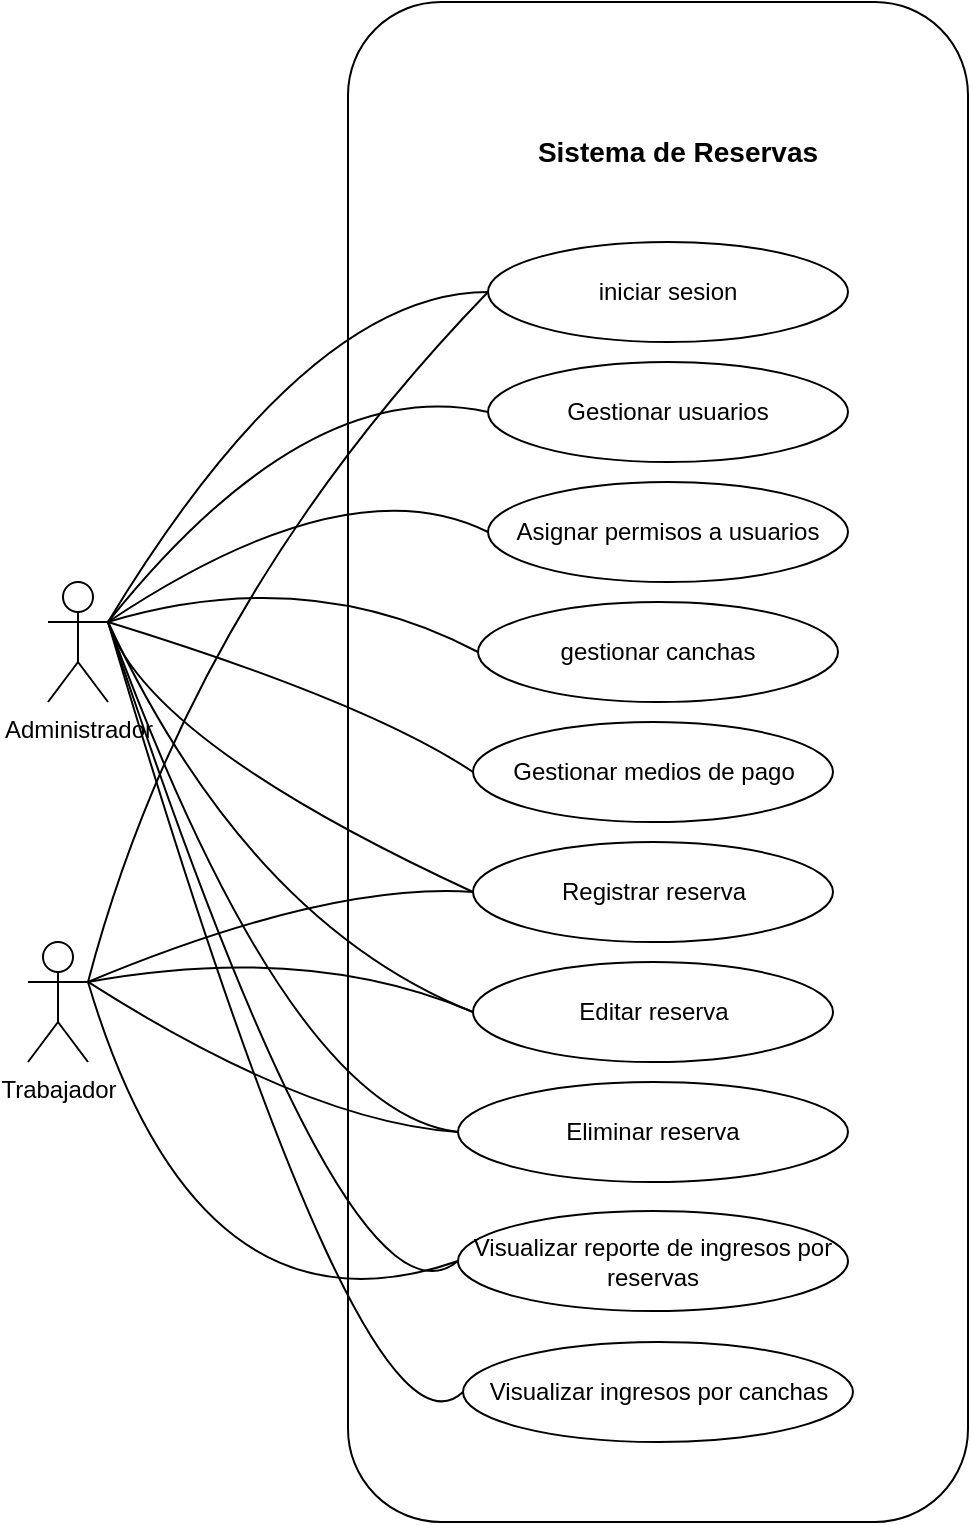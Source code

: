 <mxfile version="27.1.4" pages="14">
  <diagram name="Page-1" id="FKmebNfiN4EfG9U5S0Bx">
    <mxGraphModel dx="1111" dy="1600" grid="1" gridSize="10" guides="1" tooltips="1" connect="1" arrows="1" fold="1" page="1" pageScale="1" pageWidth="827" pageHeight="1169" math="0" shadow="0">
      <root>
        <mxCell id="0" />
        <mxCell id="1" parent="0" />
        <mxCell id="swGTojl2RfqS9WVz9qXa-25" value="" style="rounded=1;whiteSpace=wrap;html=1;" parent="1" vertex="1">
          <mxGeometry x="280" y="-20" width="310" height="760" as="geometry" />
        </mxCell>
        <mxCell id="swGTojl2RfqS9WVz9qXa-1" value="Trabajador&lt;div&gt;&lt;br&gt;&lt;/div&gt;" style="shape=umlActor;verticalLabelPosition=bottom;verticalAlign=top;html=1;outlineConnect=0;" parent="1" vertex="1">
          <mxGeometry x="120" y="450" width="30" height="60" as="geometry" />
        </mxCell>
        <mxCell id="swGTojl2RfqS9WVz9qXa-2" value="Administrador&lt;div&gt;&lt;br&gt;&lt;/div&gt;" style="shape=umlActor;verticalLabelPosition=bottom;verticalAlign=top;html=1;outlineConnect=0;" parent="1" vertex="1">
          <mxGeometry x="130" y="270" width="30" height="60" as="geometry" />
        </mxCell>
        <mxCell id="swGTojl2RfqS9WVz9qXa-4" value="Gestionar usuarios" style="ellipse;whiteSpace=wrap;html=1;" parent="1" vertex="1">
          <mxGeometry x="350" y="160" width="180" height="50" as="geometry" />
        </mxCell>
        <mxCell id="swGTojl2RfqS9WVz9qXa-5" value="Asignar permisos a usuarios" style="ellipse;whiteSpace=wrap;html=1;" parent="1" vertex="1">
          <mxGeometry x="350" y="220" width="180" height="50" as="geometry" />
        </mxCell>
        <mxCell id="swGTojl2RfqS9WVz9qXa-6" value="gestionar canchas" style="ellipse;whiteSpace=wrap;html=1;" parent="1" vertex="1">
          <mxGeometry x="345" y="280" width="180" height="50" as="geometry" />
        </mxCell>
        <mxCell id="swGTojl2RfqS9WVz9qXa-7" value="iniciar sesion" style="ellipse;whiteSpace=wrap;html=1;" parent="1" vertex="1">
          <mxGeometry x="350" y="100" width="180" height="50" as="geometry" />
        </mxCell>
        <mxCell id="swGTojl2RfqS9WVz9qXa-8" value="Eliminar reserva" style="ellipse;whiteSpace=wrap;html=1;" parent="1" vertex="1">
          <mxGeometry x="335" y="520" width="195" height="50" as="geometry" />
        </mxCell>
        <mxCell id="swGTojl2RfqS9WVz9qXa-10" value="Gestionar medios de pago" style="ellipse;whiteSpace=wrap;html=1;" parent="1" vertex="1">
          <mxGeometry x="342.5" y="340" width="180" height="50" as="geometry" />
        </mxCell>
        <mxCell id="swGTojl2RfqS9WVz9qXa-26" value="&lt;b&gt;&lt;font style=&quot;font-size: 14px;&quot;&gt;Sistema de Re&lt;span style=&quot;background-color: transparent; color: light-dark(rgb(0, 0, 0), rgb(255, 255, 255));&quot;&gt;servas&lt;/span&gt;&lt;/font&gt;&lt;/b&gt;" style="text;html=1;align=center;verticalAlign=middle;whiteSpace=wrap;rounded=0;" parent="1" vertex="1">
          <mxGeometry x="305" y="40" width="280" height="30" as="geometry" />
        </mxCell>
        <mxCell id="VX1Bjden3gzqENPS2IJd-2" value="Registrar reserva" style="ellipse;whiteSpace=wrap;html=1;" parent="1" vertex="1">
          <mxGeometry x="342.5" y="400" width="180" height="50" as="geometry" />
        </mxCell>
        <mxCell id="VX1Bjden3gzqENPS2IJd-3" value="Editar reserva" style="ellipse;whiteSpace=wrap;html=1;" parent="1" vertex="1">
          <mxGeometry x="342.5" y="460" width="180" height="50" as="geometry" />
        </mxCell>
        <mxCell id="km94kPO2N9l1-IYTP-Je-1" value="Visualizar reporte de ingresos por reservas" style="ellipse;whiteSpace=wrap;html=1;" parent="1" vertex="1">
          <mxGeometry x="335" y="584.5" width="195" height="50" as="geometry" />
        </mxCell>
        <mxCell id="km94kPO2N9l1-IYTP-Je-2" value="Visualizar ingresos por canchas" style="ellipse;whiteSpace=wrap;html=1;" parent="1" vertex="1">
          <mxGeometry x="337.5" y="650" width="195" height="50" as="geometry" />
        </mxCell>
        <mxCell id="km94kPO2N9l1-IYTP-Je-7" value="" style="endArrow=none;endFill=1;endSize=12;html=1;rounded=0;exitX=1;exitY=0.333;exitDx=0;exitDy=0;exitPerimeter=0;entryX=0;entryY=0.5;entryDx=0;entryDy=0;startFill=0;curved=1;strokeColor=default;" parent="1" source="swGTojl2RfqS9WVz9qXa-2" target="swGTojl2RfqS9WVz9qXa-7" edge="1">
          <mxGeometry width="160" relative="1" as="geometry">
            <mxPoint x="420" y="210" as="sourcePoint" />
            <mxPoint x="580" y="210" as="targetPoint" />
            <Array as="points">
              <mxPoint x="260" y="125" />
            </Array>
          </mxGeometry>
        </mxCell>
        <mxCell id="km94kPO2N9l1-IYTP-Je-8" value="" style="endArrow=none;endFill=1;endSize=12;html=1;rounded=0;exitX=1;exitY=0.333;exitDx=0;exitDy=0;exitPerimeter=0;entryX=0;entryY=0.5;entryDx=0;entryDy=0;startFill=0;curved=1;strokeColor=default;" parent="1" source="swGTojl2RfqS9WVz9qXa-2" target="swGTojl2RfqS9WVz9qXa-4" edge="1">
          <mxGeometry width="160" relative="1" as="geometry">
            <mxPoint x="210" y="230" as="sourcePoint" />
            <mxPoint x="350" y="165" as="targetPoint" />
            <Array as="points">
              <mxPoint x="260" y="165" />
            </Array>
          </mxGeometry>
        </mxCell>
        <mxCell id="km94kPO2N9l1-IYTP-Je-9" value="" style="endArrow=none;endFill=1;endSize=12;html=1;rounded=0;exitX=1;exitY=0.333;exitDx=0;exitDy=0;exitPerimeter=0;entryX=0;entryY=0.5;entryDx=0;entryDy=0;startFill=0;curved=1;strokeColor=default;" parent="1" source="swGTojl2RfqS9WVz9qXa-2" target="swGTojl2RfqS9WVz9qXa-5" edge="1">
          <mxGeometry width="160" relative="1" as="geometry">
            <mxPoint x="340" y="215" as="sourcePoint" />
            <mxPoint x="480" y="210" as="targetPoint" />
            <Array as="points">
              <mxPoint x="280" y="210" />
            </Array>
          </mxGeometry>
        </mxCell>
        <mxCell id="km94kPO2N9l1-IYTP-Je-10" value="" style="endArrow=none;endFill=1;endSize=12;html=1;rounded=0;exitX=1;exitY=0.333;exitDx=0;exitDy=0;exitPerimeter=0;entryX=0;entryY=0.5;entryDx=0;entryDy=0;startFill=0;curved=1;strokeColor=default;" parent="1" source="swGTojl2RfqS9WVz9qXa-2" target="swGTojl2RfqS9WVz9qXa-6" edge="1">
          <mxGeometry width="160" relative="1" as="geometry">
            <mxPoint x="390" y="220" as="sourcePoint" />
            <mxPoint x="530" y="275" as="targetPoint" />
            <Array as="points">
              <mxPoint x="260" y="260" />
            </Array>
          </mxGeometry>
        </mxCell>
        <mxCell id="km94kPO2N9l1-IYTP-Je-11" value="" style="endArrow=none;endFill=1;endSize=12;html=1;rounded=0;exitX=1;exitY=0.333;exitDx=0;exitDy=0;exitPerimeter=0;entryX=0;entryY=0.5;entryDx=0;entryDy=0;startFill=0;curved=1;strokeColor=default;" parent="1" source="swGTojl2RfqS9WVz9qXa-2" target="swGTojl2RfqS9WVz9qXa-10" edge="1">
          <mxGeometry width="160" relative="1" as="geometry">
            <mxPoint x="660" y="280" as="sourcePoint" />
            <mxPoint x="795" y="395" as="targetPoint" />
            <Array as="points">
              <mxPoint x="290" y="330" />
            </Array>
          </mxGeometry>
        </mxCell>
        <mxCell id="km94kPO2N9l1-IYTP-Je-14" value="" style="endArrow=none;endFill=1;endSize=12;html=1;rounded=0;entryX=0;entryY=0.5;entryDx=0;entryDy=0;startFill=0;curved=1;strokeColor=default;exitX=1;exitY=0.333;exitDx=0;exitDy=0;exitPerimeter=0;" parent="1" source="swGTojl2RfqS9WVz9qXa-2" target="VX1Bjden3gzqENPS2IJd-2" edge="1">
          <mxGeometry width="160" relative="1" as="geometry">
            <mxPoint x="170" y="190" as="sourcePoint" />
            <mxPoint x="230" y="300" as="targetPoint" />
            <Array as="points">
              <mxPoint x="180" y="350" />
            </Array>
          </mxGeometry>
        </mxCell>
        <mxCell id="km94kPO2N9l1-IYTP-Je-16" value="" style="endArrow=none;endFill=1;endSize=12;html=1;rounded=0;entryX=0;entryY=0.5;entryDx=0;entryDy=0;startFill=0;curved=1;strokeColor=default;exitX=1;exitY=0.333;exitDx=0;exitDy=0;exitPerimeter=0;" parent="1" source="swGTojl2RfqS9WVz9qXa-2" target="VX1Bjden3gzqENPS2IJd-3" edge="1">
          <mxGeometry width="160" relative="1" as="geometry">
            <mxPoint x="170" y="375" as="sourcePoint" />
            <mxPoint x="362" y="570" as="targetPoint" />
            <Array as="points">
              <mxPoint x="230" y="440" />
            </Array>
          </mxGeometry>
        </mxCell>
        <mxCell id="km94kPO2N9l1-IYTP-Je-17" value="" style="endArrow=none;endFill=1;endSize=12;html=1;rounded=0;entryX=0;entryY=0.5;entryDx=0;entryDy=0;startFill=0;curved=1;strokeColor=default;exitX=1;exitY=0.333;exitDx=0;exitDy=0;exitPerimeter=0;" parent="1" source="swGTojl2RfqS9WVz9qXa-2" target="swGTojl2RfqS9WVz9qXa-8" edge="1">
          <mxGeometry width="160" relative="1" as="geometry">
            <mxPoint x="170" y="375" as="sourcePoint" />
            <mxPoint x="362" y="630" as="targetPoint" />
            <Array as="points">
              <mxPoint x="250" y="535" />
            </Array>
          </mxGeometry>
        </mxCell>
        <mxCell id="km94kPO2N9l1-IYTP-Je-18" value="" style="endArrow=none;endFill=1;endSize=12;html=1;rounded=0;entryX=0;entryY=0.5;entryDx=0;entryDy=0;startFill=0;curved=1;strokeColor=default;exitX=1;exitY=0.333;exitDx=0;exitDy=0;exitPerimeter=0;" parent="1" source="swGTojl2RfqS9WVz9qXa-2" target="km94kPO2N9l1-IYTP-Je-1" edge="1">
          <mxGeometry width="160" relative="1" as="geometry">
            <mxPoint x="180" y="400" as="sourcePoint" />
            <mxPoint x="365" y="715" as="targetPoint" />
            <Array as="points">
              <mxPoint x="280" y="655" />
            </Array>
          </mxGeometry>
        </mxCell>
        <mxCell id="km94kPO2N9l1-IYTP-Je-20" value="" style="endArrow=none;endFill=1;endSize=12;html=1;rounded=0;entryX=0;entryY=0.5;entryDx=0;entryDy=0;startFill=0;curved=1;strokeColor=default;exitX=1;exitY=0.333;exitDx=0;exitDy=0;exitPerimeter=0;" parent="1" source="swGTojl2RfqS9WVz9qXa-2" target="km94kPO2N9l1-IYTP-Je-2" edge="1">
          <mxGeometry width="160" relative="1" as="geometry">
            <mxPoint x="157.5" y="347.5" as="sourcePoint" />
            <mxPoint x="342.5" y="722.5" as="targetPoint" />
            <Array as="points">
              <mxPoint x="287.5" y="722.5" />
            </Array>
          </mxGeometry>
        </mxCell>
        <mxCell id="km94kPO2N9l1-IYTP-Je-22" value="" style="endArrow=none;endFill=1;endSize=12;html=1;rounded=0;exitX=1;exitY=0.333;exitDx=0;exitDy=0;exitPerimeter=0;startFill=0;curved=1;strokeColor=default;entryX=0;entryY=0.5;entryDx=0;entryDy=0;" parent="1" source="swGTojl2RfqS9WVz9qXa-1" target="swGTojl2RfqS9WVz9qXa-7" edge="1">
          <mxGeometry width="160" relative="1" as="geometry">
            <mxPoint x="560" y="345" as="sourcePoint" />
            <mxPoint x="630" y="260" as="targetPoint" />
            <Array as="points">
              <mxPoint x="200" y="280" />
            </Array>
          </mxGeometry>
        </mxCell>
        <mxCell id="km94kPO2N9l1-IYTP-Je-23" value="" style="endArrow=none;endFill=1;endSize=12;html=1;rounded=0;exitX=1;exitY=0.333;exitDx=0;exitDy=0;exitPerimeter=0;entryX=0;entryY=0.5;entryDx=0;entryDy=0;startFill=0;curved=1;strokeColor=default;" parent="1" source="swGTojl2RfqS9WVz9qXa-1" target="VX1Bjden3gzqENPS2IJd-2" edge="1">
          <mxGeometry width="160" relative="1" as="geometry">
            <mxPoint x="620" y="360" as="sourcePoint" />
            <mxPoint x="812" y="435" as="targetPoint" />
            <Array as="points">
              <mxPoint x="270" y="420" />
            </Array>
          </mxGeometry>
        </mxCell>
        <mxCell id="km94kPO2N9l1-IYTP-Je-24" value="" style="endArrow=none;endFill=1;endSize=12;html=1;rounded=0;exitX=1;exitY=0.333;exitDx=0;exitDy=0;exitPerimeter=0;entryX=0;entryY=0.5;entryDx=0;entryDy=0;startFill=0;curved=1;strokeColor=default;" parent="1" source="swGTojl2RfqS9WVz9qXa-1" target="VX1Bjden3gzqENPS2IJd-3" edge="1">
          <mxGeometry width="160" relative="1" as="geometry">
            <mxPoint x="260" y="530" as="sourcePoint" />
            <mxPoint x="452" y="485" as="targetPoint" />
            <Array as="points">
              <mxPoint x="260" y="450" />
            </Array>
          </mxGeometry>
        </mxCell>
        <mxCell id="km94kPO2N9l1-IYTP-Je-25" value="" style="endArrow=none;endFill=1;endSize=12;html=1;rounded=0;exitX=1;exitY=0.333;exitDx=0;exitDy=0;exitPerimeter=0;entryX=0;entryY=0.5;entryDx=0;entryDy=0;startFill=0;curved=1;strokeColor=default;" parent="1" source="swGTojl2RfqS9WVz9qXa-1" target="swGTojl2RfqS9WVz9qXa-8" edge="1">
          <mxGeometry width="160" relative="1" as="geometry">
            <mxPoint x="170" y="505" as="sourcePoint" />
            <mxPoint x="362" y="520" as="targetPoint" />
            <Array as="points">
              <mxPoint x="260" y="540" />
            </Array>
          </mxGeometry>
        </mxCell>
        <mxCell id="km94kPO2N9l1-IYTP-Je-26" value="" style="endArrow=none;endFill=1;endSize=12;html=1;rounded=0;exitX=1;exitY=0.333;exitDx=0;exitDy=0;exitPerimeter=0;entryX=0;entryY=0.5;entryDx=0;entryDy=0;startFill=0;curved=1;strokeColor=default;" parent="1" source="swGTojl2RfqS9WVz9qXa-1" target="km94kPO2N9l1-IYTP-Je-1" edge="1">
          <mxGeometry width="160" relative="1" as="geometry">
            <mxPoint x="95" y="585" as="sourcePoint" />
            <mxPoint x="280" y="660" as="targetPoint" />
            <Array as="points">
              <mxPoint x="205" y="655" />
            </Array>
          </mxGeometry>
        </mxCell>
      </root>
    </mxGraphModel>
  </diagram>
  <diagram id="xJpJm6ZCyGweaQeBmiEn" name="Page-2">
    <mxGraphModel dx="1169" dy="454" grid="1" gridSize="10" guides="1" tooltips="1" connect="1" arrows="1" fold="1" page="1" pageScale="1" pageWidth="827" pageHeight="1169" math="0" shadow="0">
      <root>
        <mxCell id="0" />
        <mxCell id="1" parent="0" />
        <mxCell id="RPd0PiS6Tkso2KAojR5K-24" value="" style="endArrow=none;html=1;endSize=12;startArrow=none;startSize=14;startFill=0;edgeStyle=orthogonalEdgeStyle;rounded=0;fontStyle=0;exitX=0.997;exitY=0.44;exitDx=0;exitDy=0;exitPerimeter=0;entryX=0.008;entryY=0.399;entryDx=0;entryDy=0;entryPerimeter=0;" parent="1" source="S8TNjsyiAedxAEYASnzn-11" target="NPXqUxwbRw3C8ixrinQc-4" edge="1">
          <mxGeometry x="0.625" y="-60" relative="1" as="geometry">
            <mxPoint x="330.0" y="176.76" as="sourcePoint" />
            <mxPoint x="451.17" y="153.26" as="targetPoint" />
            <mxPoint as="offset" />
            <Array as="points">
              <mxPoint x="440" y="150" />
              <mxPoint x="440" y="155" />
            </Array>
          </mxGeometry>
        </mxCell>
        <mxCell id="RPd0PiS6Tkso2KAojR5K-25" value="0..n" style="edgeLabel;resizable=0;html=1;align=left;verticalAlign=top;" parent="RPd0PiS6Tkso2KAojR5K-24" connectable="0" vertex="1">
          <mxGeometry x="-1" relative="1" as="geometry">
            <mxPoint x="10" as="offset" />
          </mxGeometry>
        </mxCell>
        <mxCell id="RPd0PiS6Tkso2KAojR5K-26" value="1" style="edgeLabel;resizable=0;html=1;align=right;verticalAlign=top;" parent="RPd0PiS6Tkso2KAojR5K-24" connectable="0" vertex="1">
          <mxGeometry x="1" relative="1" as="geometry">
            <mxPoint x="-10" as="offset" />
          </mxGeometry>
        </mxCell>
        <mxCell id="RPd0PiS6Tkso2KAojR5K-35" value="" style="endArrow=none;html=1;endSize=12;startArrow=none;startSize=14;startFill=0;edgeStyle=orthogonalEdgeStyle;rounded=0;fontStyle=0;entryX=0.005;entryY=0.143;entryDx=0;entryDy=0;entryPerimeter=0;exitX=-0.001;exitY=0.306;exitDx=0;exitDy=0;exitPerimeter=0;" parent="1" source="NPXqUxwbRw3C8ixrinQc-2" target="S8TNjsyiAedxAEYASnzn-11" edge="1">
          <mxGeometry x="0.625" y="-60" relative="1" as="geometry">
            <mxPoint x="580" y="420" as="sourcePoint" />
            <mxPoint x="700" y="290" as="targetPoint" />
            <mxPoint as="offset" />
            <Array as="points">
              <mxPoint x="220" y="365" />
              <mxPoint x="220" y="360" />
              <mxPoint x="20" y="360" />
              <mxPoint x="20" y="80" />
              <mxPoint x="131" y="80" />
              <mxPoint x="131" y="76" />
            </Array>
          </mxGeometry>
        </mxCell>
        <mxCell id="RPd0PiS6Tkso2KAojR5K-36" value="0..n" style="edgeLabel;resizable=0;html=1;align=left;verticalAlign=top;" parent="RPd0PiS6Tkso2KAojR5K-35" connectable="0" vertex="1">
          <mxGeometry x="-1" relative="1" as="geometry">
            <mxPoint x="-30" y="-26" as="offset" />
          </mxGeometry>
        </mxCell>
        <mxCell id="RPd0PiS6Tkso2KAojR5K-37" value="1" style="edgeLabel;resizable=0;html=1;align=right;verticalAlign=top;" parent="RPd0PiS6Tkso2KAojR5K-35" connectable="0" vertex="1">
          <mxGeometry x="1" relative="1" as="geometry">
            <mxPoint x="-10" as="offset" />
          </mxGeometry>
        </mxCell>
        <mxCell id="RPd0PiS6Tkso2KAojR5K-38" value="" style="endArrow=none;html=1;endSize=12;startArrow=none;startSize=14;startFill=0;edgeStyle=orthogonalEdgeStyle;rounded=0;fontStyle=0;entryX=0.005;entryY=0.381;entryDx=0;entryDy=0;exitX=0;exitY=0.25;exitDx=0;exitDy=0;entryPerimeter=0;" parent="1" source="NPXqUxwbRw3C8ixrinQc-5" target="NPXqUxwbRw3C8ixrinQc-2" edge="1">
          <mxGeometry x="0.625" y="-60" relative="1" as="geometry">
            <mxPoint x="180" y="575" as="sourcePoint" />
            <mxPoint x="220" y="391" as="targetPoint" />
            <mxPoint as="offset" />
            <Array as="points">
              <mxPoint x="20" y="515" />
              <mxPoint x="20" y="369" />
              <mxPoint x="111" y="369" />
              <mxPoint x="111" y="379" />
              <mxPoint x="62" y="379" />
            </Array>
          </mxGeometry>
        </mxCell>
        <mxCell id="RPd0PiS6Tkso2KAojR5K-39" value="1" style="edgeLabel;resizable=0;html=1;align=left;verticalAlign=top;" parent="RPd0PiS6Tkso2KAojR5K-38" connectable="0" vertex="1">
          <mxGeometry x="-1" relative="1" as="geometry">
            <mxPoint x="-20" as="offset" />
          </mxGeometry>
        </mxCell>
        <mxCell id="RPd0PiS6Tkso2KAojR5K-40" value="&lt;span style=&quot;text-align: left;&quot;&gt;0..n&lt;/span&gt;" style="edgeLabel;resizable=0;html=1;align=right;verticalAlign=top;" parent="RPd0PiS6Tkso2KAojR5K-38" connectable="0" vertex="1">
          <mxGeometry x="1" relative="1" as="geometry">
            <mxPoint x="-10" y="1" as="offset" />
          </mxGeometry>
        </mxCell>
        <mxCell id="RPd0PiS6Tkso2KAojR5K-65" value="" style="endArrow=none;html=1;endSize=12;startArrow=none;startSize=14;startFill=0;edgeStyle=orthogonalEdgeStyle;rounded=0;fontStyle=0;entryX=0;entryY=0.25;entryDx=0;entryDy=0;exitX=1.003;exitY=0.345;exitDx=0;exitDy=0;exitPerimeter=0;" parent="1" source="NPXqUxwbRw3C8ixrinQc-6" target="S8TNjsyiAedxAEYASnzn-8" edge="1">
          <mxGeometry x="0.625" y="-60" relative="1" as="geometry">
            <mxPoint x="650" y="440" as="sourcePoint" />
            <mxPoint x="714" y="310" as="targetPoint" />
            <mxPoint as="offset" />
            <Array as="points">
              <mxPoint x="770" y="340" />
              <mxPoint x="770" y="118" />
            </Array>
          </mxGeometry>
        </mxCell>
        <mxCell id="RPd0PiS6Tkso2KAojR5K-66" value="0..n" style="edgeLabel;resizable=0;html=1;align=left;verticalAlign=top;" parent="RPd0PiS6Tkso2KAojR5K-65" connectable="0" vertex="1">
          <mxGeometry x="-1" relative="1" as="geometry">
            <mxPoint x="10" as="offset" />
          </mxGeometry>
        </mxCell>
        <mxCell id="RPd0PiS6Tkso2KAojR5K-67" value="1" style="edgeLabel;resizable=0;html=1;align=right;verticalAlign=top;" parent="RPd0PiS6Tkso2KAojR5K-65" connectable="0" vertex="1">
          <mxGeometry x="1" relative="1" as="geometry">
            <mxPoint x="-10" as="offset" />
          </mxGeometry>
        </mxCell>
        <mxCell id="RPd0PiS6Tkso2KAojR5K-68" value="" style="endArrow=none;html=1;endSize=12;startArrow=none;startSize=14;startFill=0;edgeStyle=orthogonalEdgeStyle;rounded=0;fontStyle=0;entryX=0;entryY=0.25;entryDx=0;entryDy=0;exitX=1.003;exitY=0.462;exitDx=0;exitDy=0;exitPerimeter=0;" parent="1" source="NPXqUxwbRw3C8ixrinQc-6" target="S8TNjsyiAedxAEYASnzn-7" edge="1">
          <mxGeometry x="0.625" y="-60" relative="1" as="geometry">
            <mxPoint x="650" y="460" as="sourcePoint" />
            <mxPoint x="760" y="380" as="targetPoint" />
            <mxPoint as="offset" />
            <Array as="points">
              <mxPoint x="780" y="374" />
              <mxPoint x="800" y="373" />
            </Array>
          </mxGeometry>
        </mxCell>
        <mxCell id="RPd0PiS6Tkso2KAojR5K-69" value="0..n" style="edgeLabel;resizable=0;html=1;align=left;verticalAlign=top;" parent="RPd0PiS6Tkso2KAojR5K-68" connectable="0" vertex="1">
          <mxGeometry x="-1" relative="1" as="geometry">
            <mxPoint x="10" as="offset" />
          </mxGeometry>
        </mxCell>
        <mxCell id="RPd0PiS6Tkso2KAojR5K-70" value="1" style="edgeLabel;resizable=0;html=1;align=right;verticalAlign=top;" parent="RPd0PiS6Tkso2KAojR5K-68" connectable="0" vertex="1">
          <mxGeometry x="1" relative="1" as="geometry">
            <mxPoint x="-10" as="offset" />
          </mxGeometry>
        </mxCell>
        <mxCell id="RPd0PiS6Tkso2KAojR5K-71" value="" style="endArrow=none;html=1;endSize=12;startArrow=none;startSize=14;startFill=0;edgeStyle=orthogonalEdgeStyle;rounded=0;fontStyle=0;entryX=0.993;entryY=0.153;entryDx=0;entryDy=0;exitX=0.006;exitY=0.679;exitDx=0;exitDy=0;entryPerimeter=0;exitPerimeter=0;" parent="1" source="NPXqUxwbRw3C8ixrinQc-6" target="S8TNjsyiAedxAEYASnzn-11" edge="1">
          <mxGeometry x="0.625" y="-60" relative="1" as="geometry">
            <mxPoint x="680" y="570" as="sourcePoint" />
            <mxPoint x="790" y="490" as="targetPoint" />
            <mxPoint as="offset" />
            <Array as="points">
              <mxPoint x="370" y="437" />
              <mxPoint x="370" y="78" />
            </Array>
          </mxGeometry>
        </mxCell>
        <mxCell id="RPd0PiS6Tkso2KAojR5K-72" value="0..n" style="edgeLabel;resizable=0;html=1;align=left;verticalAlign=top;" parent="RPd0PiS6Tkso2KAojR5K-71" connectable="0" vertex="1">
          <mxGeometry x="-1" relative="1" as="geometry">
            <mxPoint x="-30" y="-25" as="offset" />
          </mxGeometry>
        </mxCell>
        <mxCell id="RPd0PiS6Tkso2KAojR5K-73" value="1" style="edgeLabel;resizable=0;html=1;align=right;verticalAlign=top;" parent="RPd0PiS6Tkso2KAojR5K-71" connectable="0" vertex="1">
          <mxGeometry x="1" relative="1" as="geometry">
            <mxPoint x="10" as="offset" />
          </mxGeometry>
        </mxCell>
        <mxCell id="S8TNjsyiAedxAEYASnzn-7" value="&lt;p style=&quot;margin:0px;margin-top:4px;text-align:center;&quot;&gt;&lt;b&gt;Cancha&lt;/b&gt;&lt;/p&gt;&lt;hr size=&quot;1&quot; style=&quot;border-style:solid;&quot;&gt;&lt;p style=&quot;margin:0px;margin-left:4px;&quot;&gt;+ Id: int&lt;/p&gt;&lt;p style=&quot;margin:0px;margin-left:4px;&quot;&gt;+ Nombre: string&lt;/p&gt;&lt;hr size=&quot;1&quot; style=&quot;border-style:solid;&quot;&gt;&lt;p style=&quot;margin:0px;margin-left:4px;&quot;&gt;+ Guardar(cancha: Cancha): bool&lt;/p&gt;&lt;p style=&quot;margin:0px;margin-left:4px;&quot;&gt;+ ValidarNombre(nombre: string,Id: int) :bool&lt;/p&gt;&lt;p style=&quot;margin:0px;margin-left:4px;&quot;&gt;+ Eliminar (Id: int): bool&lt;/p&gt;&lt;p style=&quot;margin:0px;margin-left:4px;&quot;&gt;+ ObtenerPorId (Id: int):Cancha&lt;/p&gt;&lt;p style=&quot;margin:0px;margin-left:4px;&quot;&gt;+ObtenerLista (page:int ,pageSize: int,buscar:string):Cancha[*]&lt;/p&gt;" style="verticalAlign=top;align=left;overflow=fill;html=1;whiteSpace=wrap;" parent="1" vertex="1">
          <mxGeometry x="800" y="330" width="350" height="172" as="geometry" />
        </mxCell>
        <mxCell id="S8TNjsyiAedxAEYASnzn-8" value="&lt;p style=&quot;margin:0px;margin-top:4px;text-align:center;&quot;&gt;&lt;b&gt;Metdo_pago&lt;/b&gt;&lt;/p&gt;&lt;hr size=&quot;1&quot; style=&quot;border-style:solid;&quot;&gt;&lt;p style=&quot;margin:0px;margin-left:4px;&quot;&gt;+ Id: int&lt;/p&gt;&lt;p style=&quot;margin:0px;margin-left:4px;&quot;&gt;+ Nombre: string&lt;/p&gt;&lt;hr size=&quot;1&quot; style=&quot;border-style:solid;&quot;&gt;&lt;p style=&quot;margin:0px;margin-left:4px;&quot;&gt;+ Guardar(metodopago: Metodo_pago): bool&lt;/p&gt;&lt;p style=&quot;margin:0px;margin-left:4px;&quot;&gt;+ ValidarNombre(nombre: string,Id: int) :bool&lt;/p&gt;&lt;p style=&quot;margin:0px;margin-left:4px;&quot;&gt;+ Eliminar (Id: int): bool&lt;/p&gt;&lt;p style=&quot;margin:0px;margin-left:4px;&quot;&gt;+ ObtenerPorId (Id: int):Metodo_pago&lt;/p&gt;&lt;p style=&quot;margin:0px;margin-left:4px;&quot;&gt;+ObtenerLista ():Metodo_pago[*]&lt;/p&gt;" style="verticalAlign=top;align=left;overflow=fill;html=1;whiteSpace=wrap;" parent="1" vertex="1">
          <mxGeometry x="800" y="77" width="270" height="163" as="geometry" />
        </mxCell>
        <mxCell id="S8TNjsyiAedxAEYASnzn-11" value="&lt;p style=&quot;margin:0px;margin-top:4px;text-align:center;&quot;&gt;&lt;b&gt;Usuario&lt;/b&gt;&lt;/p&gt;&lt;hr size=&quot;1&quot; style=&quot;border-style:solid;&quot;&gt;&lt;p style=&quot;margin:0px;margin-left:4px;&quot;&gt;+ Id: int&lt;/p&gt;&lt;p style=&quot;margin:0px;margin-left:4px;&quot;&gt;+ Nombre: string&lt;/p&gt;&lt;p style=&quot;margin:0px;margin-left:4px;&quot;&gt;+ Teléfono: string&lt;/p&gt;&lt;p style=&quot;margin:0px;margin-left:4px;&quot;&gt;+ Correo: string&lt;/p&gt;&lt;p style=&quot;margin:0px;margin-left:4px;&quot;&gt;+ contrasenia: string&lt;/p&gt;&lt;p style=&quot;margin:0px;margin-left:4px;&quot;&gt;+ Rol_id: int&lt;/p&gt;&lt;p style=&quot;margin:0px;margin-left:4px;&quot;&gt;+ Estado: boolean&lt;/p&gt;&lt;div&gt;&lt;br&gt;&lt;/div&gt;&lt;hr size=&quot;1&quot; style=&quot;border-style:solid;&quot;&gt;&lt;p style=&quot;margin:0px;margin-left:4px;&quot;&gt;+ Guardar(usuario: Usuario): bool&lt;/p&gt;&lt;p style=&quot;margin:0px;margin-left:4px;&quot;&gt;+ ValidarCorreo(correo: string) :bool&lt;/p&gt;&lt;p style=&quot;margin:0px;margin-left:4px;&quot;&gt;+ Eliminar(Id: int): bool&lt;/p&gt;&lt;p style=&quot;margin:0px;margin-left:4px;&quot;&gt;+ ObtenerPorId (Id: int):Usuario&lt;/p&gt;&lt;p style=&quot;margin:0px;margin-left:4px;&quot;&gt;+&amp;nbsp;&lt;span style=&quot;background-color: transparent; color: light-dark(rgb(0, 0, 0), rgb(255, 255, 255));&quot;&gt;ObtenerPorGmail (correo: string):Usuario&lt;/span&gt;&lt;/p&gt;&lt;p style=&quot;margin:0px;margin-left:4px;&quot;&gt;+ ObtenerLista ():Usuario[*]&lt;/p&gt;" style="verticalAlign=top;align=left;overflow=fill;html=1;whiteSpace=wrap;" parent="1" vertex="1">
          <mxGeometry x="60" y="40" width="270" height="250" as="geometry" />
        </mxCell>
        <mxCell id="NPXqUxwbRw3C8ixrinQc-2" value="&lt;p style=&quot;margin:0px;margin-top:4px;text-align:center;&quot;&gt;&lt;b&gt;Permiso&lt;/b&gt;&lt;/p&gt;&lt;hr size=&quot;1&quot; style=&quot;border-style:solid;&quot;&gt;&lt;p style=&quot;margin:0px;margin-left:4px;&quot;&gt;+ Id: int&lt;/p&gt;&lt;p style=&quot;margin:0px;margin-left:4px;&quot;&gt;+ Usuario_id: int&lt;/p&gt;&lt;p style=&quot;margin:0px;margin-left:4px;&quot;&gt;+ Modulo_id: int&lt;/p&gt;&lt;hr size=&quot;1&quot; style=&quot;border-style:solid;&quot;&gt;&lt;p style=&quot;margin:0px;margin-left:4px;&quot;&gt;&lt;span style=&quot;background-color: transparent; color: light-dark(rgb(0, 0, 0), rgb(255, 255, 255));&quot;&gt;+ ObtenerPermiso(usuario_id: int): Permiso[*]&lt;/span&gt;&lt;/p&gt;&lt;p style=&quot;margin:0px;margin-left:4px;&quot;&gt;+ GuardarPermiso(usaurio_id:int,permiso :int[*]):bool&lt;/p&gt;&lt;p style=&quot;margin:0px;margin-left:4px;&quot;&gt;&lt;br&gt;&lt;/p&gt;&lt;p style=&quot;margin:0px;margin-left:4px;&quot;&gt;&lt;br&gt;&lt;/p&gt;" style="verticalAlign=top;align=left;overflow=fill;html=1;whiteSpace=wrap;" vertex="1" parent="1">
          <mxGeometry x="60" y="320" width="290" height="130" as="geometry" />
        </mxCell>
        <mxCell id="NPXqUxwbRw3C8ixrinQc-4" value="&lt;p style=&quot;margin:0px;margin-top:4px;text-align:center;&quot;&gt;&lt;b&gt;Rol&lt;/b&gt;&lt;/p&gt;&lt;hr size=&quot;1&quot; style=&quot;border-style:solid;&quot;&gt;&lt;p style=&quot;margin:0px;margin-left:4px;&quot;&gt;+ Id: int&lt;/p&gt;&lt;p style=&quot;margin:0px;margin-left:4px;&quot;&gt;+ Nombre: string&lt;/p&gt;&lt;hr size=&quot;1&quot; style=&quot;border-style:solid;&quot;&gt;&lt;p style=&quot;margin:0px;margin-left:4px;&quot;&gt;&lt;span style=&quot;background-color: transparent; color: light-dark(rgb(0, 0, 0), rgb(255, 255, 255));&quot;&gt;+ObtenerLista ():Rol[*]&lt;/span&gt;&lt;/p&gt;" style="verticalAlign=top;align=left;overflow=fill;html=1;whiteSpace=wrap;" vertex="1" parent="1">
          <mxGeometry x="430" y="115" width="160" height="100" as="geometry" />
        </mxCell>
        <mxCell id="NPXqUxwbRw3C8ixrinQc-5" value="&lt;p style=&quot;margin:0px;margin-top:4px;text-align:center;&quot;&gt;&lt;b&gt;Modulo&lt;/b&gt;&lt;/p&gt;&lt;hr size=&quot;1&quot; style=&quot;border-style:solid;&quot;&gt;&lt;p style=&quot;margin:0px;margin-left:4px;&quot;&gt;+ Id: int&lt;/p&gt;&lt;p style=&quot;margin:0px;margin-left:4px;&quot;&gt;+ Nombre: string&lt;/p&gt;&lt;hr size=&quot;1&quot; style=&quot;border-style:solid;&quot;&gt;&lt;p style=&quot;margin:0px;margin-left:4px;&quot;&gt;+ ObtenerLista ():Modulo[*]&lt;/p&gt;" style="verticalAlign=top;align=left;overflow=fill;html=1;whiteSpace=wrap;" vertex="1" parent="1">
          <mxGeometry x="60" y="492" width="230" height="100" as="geometry" />
        </mxCell>
        <mxCell id="NPXqUxwbRw3C8ixrinQc-6" value="&lt;p style=&quot;margin:0px;margin-top:4px;text-align:center;&quot;&gt;&lt;b&gt;Reserva&lt;/b&gt;&lt;/p&gt;&lt;hr size=&quot;1&quot; style=&quot;border-style:solid;&quot;&gt;&lt;p style=&quot;margin:0px;margin-left:4px;&quot;&gt;+&amp;nbsp; Id: int&lt;/p&gt;&lt;p style=&quot;margin:0px;margin-left:4px;&quot;&gt;+&amp;nbsp;&lt;span style=&quot;background-color: transparent; color: light-dark(rgb(0, 0, 0), rgb(255, 255, 255));&quot;&gt;&amp;nbsp;&lt;/span&gt;&lt;span style=&quot;background-color: transparent; color: light-dark(rgb(0, 0, 0), rgb(255, 255, 255));&quot;&gt;Nombre_cliente: string&lt;/span&gt;&lt;/p&gt;&lt;p style=&quot;margin:0px;margin-left:4px;&quot;&gt;+&amp;nbsp; Fecha: date&lt;/p&gt;&lt;p style=&quot;margin:0px;margin-left:4px;&quot;&gt;+&amp;nbsp; Hora inicio: time&lt;/p&gt;&lt;p style=&quot;margin:0px;margin-left:4px;&quot;&gt;+&amp;nbsp; Hora fin: time&lt;/p&gt;&lt;p style=&quot;margin:0px;margin-left:4px;&quot;&gt;+&amp;nbsp; Metodo_pago_id: int&lt;/p&gt;&lt;p style=&quot;margin:0px;margin-left:4px;&quot;&gt;+&amp;nbsp; Tipo_pago: string&lt;/p&gt;&lt;p style=&quot;margin:0px;margin-left:4px;&quot;&gt;+&amp;nbsp; Cancha id: int&lt;/p&gt;&lt;p style=&quot;margin:0px;margin-left:4px;&quot;&gt;+&amp;nbsp; Monto total: float&lt;/p&gt;&lt;p style=&quot;margin:0px;margin-left:4px;&quot;&gt;+&amp;nbsp; Monto pagado: float&lt;/p&gt;&lt;p style=&quot;margin:0px;margin-left:4px;&quot;&gt;+&amp;nbsp; Telefono: string&lt;/p&gt;&lt;p style=&quot;margin:0px;margin-left:4px;&quot;&gt;+&amp;nbsp; Usuario_id: int&lt;/p&gt;&lt;hr size=&quot;1&quot; style=&quot;border-style:solid;&quot;&gt;&lt;p style=&quot;margin: 0px 0px 0px 4px;&quot;&gt;+ Guardar(reserva: Reserva): bool&lt;/p&gt;&lt;p style=&quot;margin: 0px 0px 0px 4px;&quot;&gt;+ ValidarReserva(fecha:date,horaini:time,horafin:time) :bool&lt;/p&gt;&lt;p style=&quot;margin: 0px 0px 0px 4px;&quot;&gt;+ Eliminar (Id: int): bool&lt;/p&gt;&lt;p style=&quot;margin: 0px 0px 0px 4px;&quot;&gt;+ ObtenerPorId (Id: int):Reserva&lt;/p&gt;&lt;p style=&quot;margin: 0px 0px 0px 4px;&quot;&gt;+ ObtenerLista ():Reserva[*]&lt;/p&gt;" style="verticalAlign=top;align=left;overflow=fill;html=1;whiteSpace=wrap;" vertex="1" parent="1">
          <mxGeometry x="400" y="240" width="330" height="290" as="geometry" />
        </mxCell>
      </root>
    </mxGraphModel>
  </diagram>
  <diagram id="zrALLGEw-vUDLRLjO202" name="Page-3">
    <mxGraphModel dx="1342" dy="663" grid="1" gridSize="10" guides="1" tooltips="1" connect="1" arrows="1" fold="1" page="1" pageScale="1" pageWidth="827" pageHeight="1169" math="0" shadow="0">
      <root>
        <mxCell id="0" />
        <mxCell id="1" parent="0" />
        <mxCell id="hlkmICEKmDxPo9MlPB3b-1" value="" style="rounded=1;whiteSpace=wrap;html=1;" vertex="1" parent="1">
          <mxGeometry x="360" y="200" width="310" height="760" as="geometry" />
        </mxCell>
        <mxCell id="hlkmICEKmDxPo9MlPB3b-2" value="Usuario&lt;br&gt;&lt;div&gt;&lt;br&gt;&lt;/div&gt;" style="shape=umlActor;verticalLabelPosition=bottom;verticalAlign=top;html=1;outlineConnect=0;" vertex="1" parent="1">
          <mxGeometry x="200" y="670" width="30" height="60" as="geometry" />
        </mxCell>
        <mxCell id="hlkmICEKmDxPo9MlPB3b-4" value="Gestionar usuarios" style="ellipse;whiteSpace=wrap;html=1;" vertex="1" parent="1">
          <mxGeometry x="430" y="380" width="180" height="50" as="geometry" />
        </mxCell>
        <mxCell id="hlkmICEKmDxPo9MlPB3b-5" value="Asignar permisos a usuarios" style="ellipse;whiteSpace=wrap;html=1;" vertex="1" parent="1">
          <mxGeometry x="430" y="440" width="180" height="50" as="geometry" />
        </mxCell>
        <mxCell id="hlkmICEKmDxPo9MlPB3b-6" value="gestionar canchas" style="ellipse;whiteSpace=wrap;html=1;" vertex="1" parent="1">
          <mxGeometry x="425" y="500" width="180" height="50" as="geometry" />
        </mxCell>
        <mxCell id="hlkmICEKmDxPo9MlPB3b-7" value="iniciar sesion" style="ellipse;whiteSpace=wrap;html=1;" vertex="1" parent="1">
          <mxGeometry x="430" y="320" width="180" height="50" as="geometry" />
        </mxCell>
        <mxCell id="hlkmICEKmDxPo9MlPB3b-8" value="Eliminar reserva" style="ellipse;whiteSpace=wrap;html=1;" vertex="1" parent="1">
          <mxGeometry x="415" y="740" width="195" height="50" as="geometry" />
        </mxCell>
        <mxCell id="hlkmICEKmDxPo9MlPB3b-9" value="Gestionar medios de pago" style="ellipse;whiteSpace=wrap;html=1;" vertex="1" parent="1">
          <mxGeometry x="422.5" y="560" width="180" height="50" as="geometry" />
        </mxCell>
        <mxCell id="hlkmICEKmDxPo9MlPB3b-10" value="&lt;b&gt;&lt;font style=&quot;font-size: 14px;&quot;&gt;Sistema de Re&lt;span style=&quot;background-color: transparent; color: light-dark(rgb(0, 0, 0), rgb(255, 255, 255));&quot;&gt;servas&lt;/span&gt;&lt;/font&gt;&lt;/b&gt;" style="text;html=1;align=center;verticalAlign=middle;whiteSpace=wrap;rounded=0;" vertex="1" parent="1">
          <mxGeometry x="385" y="260" width="280" height="30" as="geometry" />
        </mxCell>
        <mxCell id="hlkmICEKmDxPo9MlPB3b-11" value="Registrar reserva" style="ellipse;whiteSpace=wrap;html=1;" vertex="1" parent="1">
          <mxGeometry x="422.5" y="620" width="180" height="50" as="geometry" />
        </mxCell>
        <mxCell id="hlkmICEKmDxPo9MlPB3b-12" value="Editar reserva" style="ellipse;whiteSpace=wrap;html=1;" vertex="1" parent="1">
          <mxGeometry x="422.5" y="680" width="180" height="50" as="geometry" />
        </mxCell>
        <mxCell id="hlkmICEKmDxPo9MlPB3b-13" value="Visualizar reporte de ingresos por reservas" style="ellipse;whiteSpace=wrap;html=1;" vertex="1" parent="1">
          <mxGeometry x="415" y="804.5" width="195" height="50" as="geometry" />
        </mxCell>
        <mxCell id="hlkmICEKmDxPo9MlPB3b-14" value="Visualizar ingresos por canchas" style="ellipse;whiteSpace=wrap;html=1;" vertex="1" parent="1">
          <mxGeometry x="417.5" y="870" width="195" height="50" as="geometry" />
        </mxCell>
        <mxCell id="hlkmICEKmDxPo9MlPB3b-16" value="" style="endArrow=none;endFill=1;endSize=12;html=1;rounded=0;exitX=1;exitY=0.333;exitDx=0;exitDy=0;exitPerimeter=0;entryX=0;entryY=0.5;entryDx=0;entryDy=0;startFill=0;curved=1;strokeColor=default;" edge="1" parent="1" source="hlkmICEKmDxPo9MlPB3b-32" target="hlkmICEKmDxPo9MlPB3b-4">
          <mxGeometry width="160" relative="1" as="geometry">
            <mxPoint x="240" y="510" as="sourcePoint" />
            <mxPoint x="430" y="385" as="targetPoint" />
            <Array as="points">
              <mxPoint x="340" y="385" />
            </Array>
          </mxGeometry>
        </mxCell>
        <mxCell id="hlkmICEKmDxPo9MlPB3b-17" value="" style="endArrow=none;endFill=1;endSize=12;html=1;rounded=0;entryX=0;entryY=0.5;entryDx=0;entryDy=0;startFill=0;curved=1;strokeColor=default;exitX=1;exitY=0.333;exitDx=0;exitDy=0;exitPerimeter=0;" edge="1" parent="1" source="hlkmICEKmDxPo9MlPB3b-32" target="hlkmICEKmDxPo9MlPB3b-5">
          <mxGeometry width="160" relative="1" as="geometry">
            <mxPoint x="130" y="640" as="sourcePoint" />
            <mxPoint x="560" y="430" as="targetPoint" />
            <Array as="points">
              <mxPoint x="360" y="430" />
            </Array>
          </mxGeometry>
        </mxCell>
        <mxCell id="hlkmICEKmDxPo9MlPB3b-18" value="" style="endArrow=none;endFill=1;endSize=12;html=1;rounded=0;entryX=0;entryY=0.5;entryDx=0;entryDy=0;startFill=0;curved=1;strokeColor=default;exitX=1;exitY=0.333;exitDx=0;exitDy=0;exitPerimeter=0;" edge="1" parent="1" source="hlkmICEKmDxPo9MlPB3b-32" target="hlkmICEKmDxPo9MlPB3b-6">
          <mxGeometry width="160" relative="1" as="geometry">
            <mxPoint x="130" y="640" as="sourcePoint" />
            <mxPoint x="610" y="495" as="targetPoint" />
            <Array as="points">
              <mxPoint x="340" y="480" />
            </Array>
          </mxGeometry>
        </mxCell>
        <mxCell id="hlkmICEKmDxPo9MlPB3b-19" value="" style="endArrow=none;endFill=1;endSize=12;html=1;rounded=0;exitX=1;exitY=0.333;exitDx=0;exitDy=0;exitPerimeter=0;entryX=0;entryY=0.5;entryDx=0;entryDy=0;startFill=0;curved=1;strokeColor=default;" edge="1" parent="1" source="hlkmICEKmDxPo9MlPB3b-32" target="hlkmICEKmDxPo9MlPB3b-9">
          <mxGeometry width="160" relative="1" as="geometry">
            <mxPoint x="240" y="510" as="sourcePoint" />
            <mxPoint x="875" y="615" as="targetPoint" />
            <Array as="points">
              <mxPoint x="370" y="550" />
            </Array>
          </mxGeometry>
        </mxCell>
        <mxCell id="hlkmICEKmDxPo9MlPB3b-25" value="" style="endArrow=none;endFill=1;endSize=12;html=1;rounded=0;exitX=1;exitY=0.333;exitDx=0;exitDy=0;exitPerimeter=0;startFill=0;curved=1;strokeColor=default;entryX=0;entryY=0.5;entryDx=0;entryDy=0;" edge="1" parent="1" source="hlkmICEKmDxPo9MlPB3b-2" target="hlkmICEKmDxPo9MlPB3b-7">
          <mxGeometry width="160" relative="1" as="geometry">
            <mxPoint x="640" y="565" as="sourcePoint" />
            <mxPoint x="710" y="480" as="targetPoint" />
            <Array as="points">
              <mxPoint x="280" y="500" />
            </Array>
          </mxGeometry>
        </mxCell>
        <mxCell id="hlkmICEKmDxPo9MlPB3b-26" value="" style="endArrow=none;endFill=1;endSize=12;html=1;rounded=0;exitX=1;exitY=0.333;exitDx=0;exitDy=0;exitPerimeter=0;entryX=0;entryY=0.5;entryDx=0;entryDy=0;startFill=0;curved=1;strokeColor=default;" edge="1" parent="1" source="hlkmICEKmDxPo9MlPB3b-2" target="hlkmICEKmDxPo9MlPB3b-11">
          <mxGeometry width="160" relative="1" as="geometry">
            <mxPoint x="700" y="580" as="sourcePoint" />
            <mxPoint x="892" y="655" as="targetPoint" />
            <Array as="points">
              <mxPoint x="350" y="650" />
            </Array>
          </mxGeometry>
        </mxCell>
        <mxCell id="hlkmICEKmDxPo9MlPB3b-27" value="" style="endArrow=none;endFill=1;endSize=12;html=1;rounded=0;exitX=1;exitY=0.333;exitDx=0;exitDy=0;exitPerimeter=0;entryX=0;entryY=0.5;entryDx=0;entryDy=0;startFill=0;curved=1;strokeColor=default;" edge="1" parent="1" source="hlkmICEKmDxPo9MlPB3b-2" target="hlkmICEKmDxPo9MlPB3b-12">
          <mxGeometry width="160" relative="1" as="geometry">
            <mxPoint x="340" y="750" as="sourcePoint" />
            <mxPoint x="532" y="705" as="targetPoint" />
            <Array as="points" />
          </mxGeometry>
        </mxCell>
        <mxCell id="hlkmICEKmDxPo9MlPB3b-28" value="" style="endArrow=none;endFill=1;endSize=12;html=1;rounded=0;exitX=1;exitY=0.333;exitDx=0;exitDy=0;exitPerimeter=0;entryX=0;entryY=0.5;entryDx=0;entryDy=0;startFill=0;curved=1;strokeColor=default;" edge="1" parent="1" source="hlkmICEKmDxPo9MlPB3b-2" target="hlkmICEKmDxPo9MlPB3b-8">
          <mxGeometry width="160" relative="1" as="geometry">
            <mxPoint x="250" y="725" as="sourcePoint" />
            <mxPoint x="442" y="740" as="targetPoint" />
            <Array as="points">
              <mxPoint x="350" y="750" />
            </Array>
          </mxGeometry>
        </mxCell>
        <mxCell id="hlkmICEKmDxPo9MlPB3b-29" value="" style="endArrow=none;endFill=1;endSize=12;html=1;rounded=0;exitX=1;exitY=0.333;exitDx=0;exitDy=0;exitPerimeter=0;entryX=0;entryY=0.5;entryDx=0;entryDy=0;startFill=0;curved=1;strokeColor=default;" edge="1" parent="1" source="hlkmICEKmDxPo9MlPB3b-2" target="hlkmICEKmDxPo9MlPB3b-13">
          <mxGeometry width="160" relative="1" as="geometry">
            <mxPoint x="175" y="805" as="sourcePoint" />
            <mxPoint x="360" y="880" as="targetPoint" />
            <Array as="points">
              <mxPoint x="320" y="800" />
            </Array>
          </mxGeometry>
        </mxCell>
        <mxCell id="hlkmICEKmDxPo9MlPB3b-30" value="Trabajador" style="shape=umlActor;verticalLabelPosition=bottom;verticalAlign=top;html=1;outlineConnect=0;" vertex="1" parent="1">
          <mxGeometry x="70" y="760" width="30" height="60" as="geometry" />
        </mxCell>
        <mxCell id="hlkmICEKmDxPo9MlPB3b-40" style="edgeStyle=orthogonalEdgeStyle;rounded=0;orthogonalLoop=1;jettySize=auto;html=1;entryX=0.5;entryY=0.5;entryDx=0;entryDy=0;entryPerimeter=0;endArrow=block;endFill=0;" edge="1" parent="1" source="hlkmICEKmDxPo9MlPB3b-32" target="hlkmICEKmDxPo9MlPB3b-2">
          <mxGeometry relative="1" as="geometry">
            <mxPoint x="210" y="700" as="targetPoint" />
            <Array as="points">
              <mxPoint x="140" y="520" />
              <mxPoint x="140" y="700" />
            </Array>
          </mxGeometry>
        </mxCell>
        <mxCell id="hlkmICEKmDxPo9MlPB3b-32" value="Administrador" style="shape=umlActor;verticalLabelPosition=bottom;verticalAlign=top;html=1;outlineConnect=0;" vertex="1" parent="1">
          <mxGeometry x="80" y="490" width="30" height="60" as="geometry" />
        </mxCell>
        <mxCell id="hlkmICEKmDxPo9MlPB3b-36" value="" style="endArrow=none;endFill=1;endSize=12;html=1;rounded=0;exitX=1;exitY=0.333;exitDx=0;exitDy=0;exitPerimeter=0;entryX=0;entryY=0.5;entryDx=0;entryDy=0;startFill=0;curved=1;strokeColor=default;" edge="1" parent="1" source="hlkmICEKmDxPo9MlPB3b-32" target="hlkmICEKmDxPo9MlPB3b-14">
          <mxGeometry width="160" relative="1" as="geometry">
            <mxPoint x="800" y="590" as="sourcePoint" />
            <mxPoint x="1102" y="695" as="targetPoint" />
            <Array as="points">
              <mxPoint x="230" y="630" />
            </Array>
          </mxGeometry>
        </mxCell>
        <mxCell id="hlkmICEKmDxPo9MlPB3b-42" style="edgeStyle=orthogonalEdgeStyle;rounded=0;orthogonalLoop=1;jettySize=auto;html=1;entryX=0.5;entryY=0.5;entryDx=0;entryDy=0;entryPerimeter=0;endArrow=block;endFill=0;" edge="1" parent="1" source="hlkmICEKmDxPo9MlPB3b-30" target="hlkmICEKmDxPo9MlPB3b-2">
          <mxGeometry relative="1" as="geometry">
            <Array as="points">
              <mxPoint x="140" y="810" />
              <mxPoint x="140" y="700" />
            </Array>
          </mxGeometry>
        </mxCell>
      </root>
    </mxGraphModel>
  </diagram>
  <diagram id="q_FHprM1iDSzsdjqlFLA" name="iniciar sesion">
    <mxGraphModel dx="1246" dy="616" grid="1" gridSize="10" guides="1" tooltips="1" connect="1" arrows="1" fold="1" page="1" pageScale="1" pageWidth="827" pageHeight="1169" math="0" shadow="0">
      <root>
        <mxCell id="0" />
        <mxCell id="1" parent="0" />
        <mxCell id="uuOMI8KP4H8SZBSqYbA8-2" value="" style="shape=umlLifeline;perimeter=lifelinePerimeter;whiteSpace=wrap;html=1;container=1;dropTarget=0;collapsible=0;recursiveResize=0;outlineConnect=0;portConstraint=eastwest;newEdgeStyle={&quot;curved&quot;:0,&quot;rounded&quot;:0};participant=umlActor;" vertex="1" parent="1">
          <mxGeometry x="70" y="70" width="20" height="430" as="geometry" />
        </mxCell>
        <mxCell id="uuOMI8KP4H8SZBSqYbA8-3" value="" style="html=1;points=[[0,0,0,0,5],[0,1,0,0,-5],[1,0,0,0,5],[1,1,0,0,-5]];perimeter=orthogonalPerimeter;outlineConnect=0;targetShapes=umlLifeline;portConstraint=eastwest;newEdgeStyle={&quot;curved&quot;:0,&quot;rounded&quot;:0};" vertex="1" parent="uuOMI8KP4H8SZBSqYbA8-2">
          <mxGeometry x="5" y="70" width="10" height="340" as="geometry" />
        </mxCell>
        <mxCell id="uuOMI8KP4H8SZBSqYbA8-4" value="Presentacion" style="shape=umlLifeline;perimeter=lifelinePerimeter;whiteSpace=wrap;html=1;container=1;dropTarget=0;collapsible=0;recursiveResize=0;outlineConnect=0;portConstraint=eastwest;newEdgeStyle={&quot;curved&quot;:0,&quot;rounded&quot;:0};" vertex="1" parent="1">
          <mxGeometry x="160" y="70" width="100" height="430" as="geometry" />
        </mxCell>
        <mxCell id="uuOMI8KP4H8SZBSqYbA8-6" value="" style="html=1;points=[[0,0,0,0,5],[0,1,0,0,-5],[1,0,0,0,5],[1,1,0,0,-5]];perimeter=orthogonalPerimeter;outlineConnect=0;targetShapes=umlLifeline;portConstraint=eastwest;newEdgeStyle={&quot;curved&quot;:0,&quot;rounded&quot;:0};" vertex="1" parent="uuOMI8KP4H8SZBSqYbA8-4">
          <mxGeometry x="45" y="70" width="10" height="340" as="geometry" />
        </mxCell>
        <mxCell id="uuOMI8KP4H8SZBSqYbA8-5" value="&lt;font style=&quot;font-size: 8px;&quot;&gt;Ingresar correo y contraseña&lt;/font&gt;" style="html=1;verticalAlign=bottom;endArrow=block;curved=0;rounded=0;" edge="1" parent="1">
          <mxGeometry x="-0.083" width="80" relative="1" as="geometry">
            <mxPoint x="85.0" y="150" as="sourcePoint" />
            <mxPoint x="205.0" y="150" as="targetPoint" />
            <mxPoint as="offset" />
          </mxGeometry>
        </mxCell>
        <mxCell id="uuOMI8KP4H8SZBSqYbA8-7" value="ServiceClient" style="shape=umlLifeline;perimeter=lifelinePerimeter;whiteSpace=wrap;html=1;container=1;dropTarget=0;collapsible=0;recursiveResize=0;outlineConnect=0;portConstraint=eastwest;newEdgeStyle={&quot;curved&quot;:0,&quot;rounded&quot;:0};" vertex="1" parent="1">
          <mxGeometry x="330" y="70" width="100" height="430" as="geometry" />
        </mxCell>
        <mxCell id="uuOMI8KP4H8SZBSqYbA8-8" value="" style="html=1;points=[[0,0,0,0,5],[0,1,0,0,-5],[1,0,0,0,5],[1,1,0,0,-5]];perimeter=orthogonalPerimeter;outlineConnect=0;targetShapes=umlLifeline;portConstraint=eastwest;newEdgeStyle={&quot;curved&quot;:0,&quot;rounded&quot;:0};" vertex="1" parent="uuOMI8KP4H8SZBSqYbA8-7">
          <mxGeometry x="45" y="70" width="10" height="340" as="geometry" />
        </mxCell>
        <mxCell id="uuOMI8KP4H8SZBSqYbA8-9" value="BusinnesLogic" style="shape=umlLifeline;perimeter=lifelinePerimeter;whiteSpace=wrap;html=1;container=1;dropTarget=0;collapsible=0;recursiveResize=0;outlineConnect=0;portConstraint=eastwest;newEdgeStyle={&quot;curved&quot;:0,&quot;rounded&quot;:0};" vertex="1" parent="1">
          <mxGeometry x="500" y="70" width="100" height="430" as="geometry" />
        </mxCell>
        <mxCell id="uuOMI8KP4H8SZBSqYbA8-10" value="" style="html=1;points=[[0,0,0,0,5],[0,1,0,0,-5],[1,0,0,0,5],[1,1,0,0,-5]];perimeter=orthogonalPerimeter;outlineConnect=0;targetShapes=umlLifeline;portConstraint=eastwest;newEdgeStyle={&quot;curved&quot;:0,&quot;rounded&quot;:0};" vertex="1" parent="uuOMI8KP4H8SZBSqYbA8-9">
          <mxGeometry x="45" y="70" width="10" height="340" as="geometry" />
        </mxCell>
        <mxCell id="uuOMI8KP4H8SZBSqYbA8-11" value="&lt;span style=&quot;font-size: 8px;&quot;&gt;ValidarCredeciales(correo,contraseña)&lt;/span&gt;" style="html=1;verticalAlign=bottom;endArrow=block;curved=0;rounded=0;" edge="1" parent="1" source="uuOMI8KP4H8SZBSqYbA8-6" target="uuOMI8KP4H8SZBSqYbA8-8">
          <mxGeometry x="-0.083" width="80" relative="1" as="geometry">
            <mxPoint x="220" y="160" as="sourcePoint" />
            <mxPoint x="340" y="160" as="targetPoint" />
            <mxPoint as="offset" />
            <Array as="points">
              <mxPoint x="300" y="160" />
            </Array>
          </mxGeometry>
        </mxCell>
        <mxCell id="uuOMI8KP4H8SZBSqYbA8-12" value="&lt;span style=&quot;font-size: 8px;&quot;&gt;ValidarCredeciales(correo,contraseña)&lt;/span&gt;" style="html=1;verticalAlign=bottom;endArrow=block;curved=0;rounded=0;" edge="1" parent="1" source="uuOMI8KP4H8SZBSqYbA8-8">
          <mxGeometry x="-0.083" width="80" relative="1" as="geometry">
            <mxPoint x="390" y="170" as="sourcePoint" />
            <mxPoint x="545" y="170" as="targetPoint" />
            <mxPoint as="offset" />
            <Array as="points">
              <mxPoint x="460" y="170" />
              <mxPoint x="470" y="170" />
            </Array>
          </mxGeometry>
        </mxCell>
        <mxCell id="uuOMI8KP4H8SZBSqYbA8-13" value="&lt;span style=&quot;font-weight: normal;&quot;&gt;Usuario&lt;/span&gt;" style="text;align=center;fontStyle=1;verticalAlign=middle;spacingLeft=3;spacingRight=3;strokeColor=none;rotatable=0;points=[[0,0.5],[1,0.5]];portConstraint=eastwest;html=1;" vertex="1" parent="1">
          <mxGeometry x="40" y="44" width="80" height="26" as="geometry" />
        </mxCell>
        <mxCell id="uuOMI8KP4H8SZBSqYbA8-16" value="BusinnesLogic" style="shape=umlLifeline;perimeter=lifelinePerimeter;whiteSpace=wrap;html=1;container=1;dropTarget=0;collapsible=0;recursiveResize=0;outlineConnect=0;portConstraint=eastwest;newEdgeStyle={&quot;curved&quot;:0,&quot;rounded&quot;:0};" vertex="1" parent="1">
          <mxGeometry x="650" y="70" width="100" height="430" as="geometry" />
        </mxCell>
        <mxCell id="uuOMI8KP4H8SZBSqYbA8-17" value="" style="html=1;points=[[0,0,0,0,5],[0,1,0,0,-5],[1,0,0,0,5],[1,1,0,0,-5]];perimeter=orthogonalPerimeter;outlineConnect=0;targetShapes=umlLifeline;portConstraint=eastwest;newEdgeStyle={&quot;curved&quot;:0,&quot;rounded&quot;:0};" vertex="1" parent="uuOMI8KP4H8SZBSqYbA8-16">
          <mxGeometry x="45" y="70" width="10" height="340" as="geometry" />
        </mxCell>
        <mxCell id="uuOMI8KP4H8SZBSqYbA8-18" value="&lt;span style=&quot;font-size: 8px;&quot;&gt;ObtenerUsaurioPorCorreo(correo)&lt;/span&gt;" style="html=1;verticalAlign=bottom;endArrow=block;curved=0;rounded=0;" edge="1" parent="1" source="uuOMI8KP4H8SZBSqYbA8-10" target="uuOMI8KP4H8SZBSqYbA8-17">
          <mxGeometry x="-0.037" width="80" relative="1" as="geometry">
            <mxPoint x="560" y="180" as="sourcePoint" />
            <mxPoint x="685" y="180" as="targetPoint" />
            <mxPoint as="offset" />
            <Array as="points">
              <mxPoint x="625" y="180" />
            </Array>
          </mxGeometry>
        </mxCell>
        <mxCell id="uuOMI8KP4H8SZBSqYbA8-20" value="alt" style="shape=umlFrame;whiteSpace=wrap;html=1;pointerEvents=0;width=50;height=20;" vertex="1" parent="1">
          <mxGeometry x="150" y="190" width="510" height="280" as="geometry" />
        </mxCell>
        <mxCell id="uuOMI8KP4H8SZBSqYbA8-21" value="&lt;b&gt;&lt;font style=&quot;font-size: 8px;&quot;&gt;[Usuario Encontrado]&lt;/font&gt;&lt;/b&gt;" style="text;html=1;align=center;verticalAlign=middle;resizable=0;points=[];autosize=1;strokeColor=none;fillColor=none;" vertex="1" parent="1">
          <mxGeometry x="205" y="180" width="110" height="30" as="geometry" />
        </mxCell>
        <mxCell id="uuOMI8KP4H8SZBSqYbA8-23" value="&lt;font style=&quot;font-size: 8px;&quot;&gt;validaContraseña&lt;/font&gt;" style="html=1;align=left;spacingLeft=2;endArrow=block;rounded=0;edgeStyle=orthogonalEdgeStyle;curved=0;rounded=0;" edge="1" target="uuOMI8KP4H8SZBSqYbA8-10" parent="1">
          <mxGeometry y="5" relative="1" as="geometry">
            <mxPoint x="555" y="210" as="sourcePoint" />
            <Array as="points">
              <mxPoint x="555" y="200" />
              <mxPoint x="585" y="200" />
              <mxPoint x="585" y="210" />
            </Array>
            <mxPoint x="560" y="240" as="targetPoint" />
            <mxPoint as="offset" />
          </mxGeometry>
        </mxCell>
        <mxCell id="uuOMI8KP4H8SZBSqYbA8-24" value="alt" style="shape=umlFrame;whiteSpace=wrap;html=1;pointerEvents=0;width=40;height=20;" vertex="1" parent="1">
          <mxGeometry x="160" y="220" width="440" height="180" as="geometry" />
        </mxCell>
        <mxCell id="uuOMI8KP4H8SZBSqYbA8-25" value="&lt;span style=&quot;font-size: 8px;&quot;&gt;&lt;b&gt;[Contraseña correcta]&lt;/b&gt;&lt;/span&gt;" style="text;html=1;align=center;verticalAlign=middle;resizable=0;points=[];autosize=1;strokeColor=none;fillColor=none;" vertex="1" parent="1">
          <mxGeometry x="205" y="210" width="110" height="30" as="geometry" />
        </mxCell>
        <mxCell id="uuOMI8KP4H8SZBSqYbA8-26" value="alt" style="shape=umlFrame;whiteSpace=wrap;html=1;pointerEvents=0;width=30;height=20;" vertex="1" parent="1">
          <mxGeometry x="170" y="250" width="410" height="100" as="geometry" />
        </mxCell>
        <mxCell id="uuOMI8KP4H8SZBSqYbA8-27" value="&lt;span style=&quot;font-size: 8px;&quot;&gt;&lt;b&gt;[Cuenta activa]&lt;/b&gt;&lt;/span&gt;" style="text;html=1;align=center;verticalAlign=middle;resizable=0;points=[];autosize=1;strokeColor=none;fillColor=none;" vertex="1" parent="1">
          <mxGeometry x="210" y="240" width="80" height="30" as="geometry" />
        </mxCell>
        <mxCell id="uuOMI8KP4H8SZBSqYbA8-28" value="&lt;font style=&quot;font-size: 9px;&quot;&gt;autenticaciónExitosa()&lt;/font&gt;" style="html=1;verticalAlign=bottom;endArrow=open;dashed=1;endSize=8;curved=0;rounded=0;" edge="1" parent="1" source="uuOMI8KP4H8SZBSqYbA8-10" target="uuOMI8KP4H8SZBSqYbA8-8">
          <mxGeometry relative="1" as="geometry">
            <mxPoint x="460" y="270" as="sourcePoint" />
            <mxPoint x="390" y="270" as="targetPoint" />
            <Array as="points">
              <mxPoint x="450" y="270" />
            </Array>
          </mxGeometry>
        </mxCell>
        <mxCell id="uuOMI8KP4H8SZBSqYbA8-29" value="&lt;font style=&quot;font-size: 9px;&quot;&gt;redirigirDashboard()&lt;/font&gt;" style="html=1;verticalAlign=bottom;endArrow=open;dashed=1;endSize=8;curved=0;rounded=0;" edge="1" parent="1" target="uuOMI8KP4H8SZBSqYbA8-6">
          <mxGeometry relative="1" as="geometry">
            <mxPoint x="375" y="280" as="sourcePoint" />
            <mxPoint x="220" y="280" as="targetPoint" />
          </mxGeometry>
        </mxCell>
        <mxCell id="uuOMI8KP4H8SZBSqYbA8-30" value="&lt;span style=&quot;font-size: 8px;&quot;&gt;&lt;b&gt;[Cuenta Desactivada]&lt;/b&gt;&lt;/span&gt;" style="text;html=1;align=center;verticalAlign=middle;resizable=0;points=[];autosize=1;strokeColor=none;fillColor=none;" vertex="1" parent="1">
          <mxGeometry x="210" y="290" width="100" height="30" as="geometry" />
        </mxCell>
        <mxCell id="uuOMI8KP4H8SZBSqYbA8-31" value="&lt;font style=&quot;font-size: 9px;&quot;&gt;CuentaDesactivada()&lt;/font&gt;" style="html=1;verticalAlign=bottom;endArrow=open;dashed=1;endSize=8;curved=0;rounded=0;" edge="1" parent="1">
          <mxGeometry relative="1" as="geometry">
            <mxPoint x="545" y="319.17" as="sourcePoint" />
            <mxPoint x="385" y="319.17" as="targetPoint" />
          </mxGeometry>
        </mxCell>
        <mxCell id="uuOMI8KP4H8SZBSqYbA8-32" value="&lt;font style=&quot;font-size: 9px;&quot;&gt;mensaje(&quot;Cuenta Desactivada&quot;)&lt;/font&gt;" style="html=1;verticalAlign=bottom;endArrow=open;dashed=1;endSize=8;curved=0;rounded=0;" edge="1" parent="1" source="uuOMI8KP4H8SZBSqYbA8-8" target="uuOMI8KP4H8SZBSqYbA8-6">
          <mxGeometry relative="1" as="geometry">
            <mxPoint x="370" y="330" as="sourcePoint" />
            <mxPoint x="220" y="330" as="targetPoint" />
            <Array as="points">
              <mxPoint x="300" y="330" />
            </Array>
          </mxGeometry>
        </mxCell>
        <mxCell id="uuOMI8KP4H8SZBSqYbA8-35" value="" style="endArrow=none;startArrow=none;endFill=0;startFill=0;endSize=8;html=1;verticalAlign=bottom;dashed=1;labelBackgroundColor=none;rounded=0;exitX=-0.003;exitY=0.442;exitDx=0;exitDy=0;exitPerimeter=0;entryX=1.004;entryY=0.452;entryDx=0;entryDy=0;entryPerimeter=0;" edge="1" parent="1" source="uuOMI8KP4H8SZBSqYbA8-26" target="uuOMI8KP4H8SZBSqYbA8-26">
          <mxGeometry width="160" relative="1" as="geometry">
            <mxPoint x="520" y="330" as="sourcePoint" />
            <mxPoint x="680" y="330" as="targetPoint" />
          </mxGeometry>
        </mxCell>
        <mxCell id="uuOMI8KP4H8SZBSqYbA8-36" value="" style="endArrow=none;startArrow=none;endFill=0;startFill=0;endSize=8;html=1;verticalAlign=bottom;dashed=1;labelBackgroundColor=none;rounded=0;" edge="1" parent="1">
          <mxGeometry width="160" relative="1" as="geometry">
            <mxPoint x="160" y="356" as="sourcePoint" />
            <mxPoint x="600" y="354" as="targetPoint" />
          </mxGeometry>
        </mxCell>
        <mxCell id="uuOMI8KP4H8SZBSqYbA8-37" value="&lt;span style=&quot;font-size: 8px;&quot;&gt;&lt;b&gt;[Contraseña Incorrecta]&lt;/b&gt;&lt;/span&gt;" style="text;html=1;align=center;verticalAlign=middle;resizable=0;points=[];autosize=1;strokeColor=none;fillColor=none;" vertex="1" parent="1">
          <mxGeometry x="210" y="350" width="110" height="30" as="geometry" />
        </mxCell>
        <mxCell id="uuOMI8KP4H8SZBSqYbA8-39" value="&lt;font style=&quot;font-size: 9px;&quot;&gt;autenticaciónfallida()&lt;/font&gt;" style="html=1;verticalAlign=bottom;endArrow=open;dashed=1;endSize=8;curved=0;rounded=0;" edge="1" parent="1" source="uuOMI8KP4H8SZBSqYbA8-10" target="uuOMI8KP4H8SZBSqYbA8-8">
          <mxGeometry relative="1" as="geometry">
            <mxPoint x="530" y="380" as="sourcePoint" />
            <mxPoint x="390" y="380" as="targetPoint" />
            <Array as="points">
              <mxPoint x="475" y="380" />
            </Array>
          </mxGeometry>
        </mxCell>
        <mxCell id="uuOMI8KP4H8SZBSqYbA8-40" value="&lt;font style=&quot;font-size: 9px;&quot;&gt;mensaje(&quot;Credenciales incorrectas&quot;)&lt;/font&gt;" style="html=1;verticalAlign=bottom;endArrow=open;dashed=1;endSize=8;curved=0;rounded=0;" edge="1" parent="1" source="uuOMI8KP4H8SZBSqYbA8-8" target="uuOMI8KP4H8SZBSqYbA8-6">
          <mxGeometry relative="1" as="geometry">
            <mxPoint x="360" y="390" as="sourcePoint" />
            <mxPoint x="220" y="390" as="targetPoint" />
            <Array as="points">
              <mxPoint x="310" y="390" />
            </Array>
          </mxGeometry>
        </mxCell>
        <mxCell id="uuOMI8KP4H8SZBSqYbA8-41" value="&lt;b&gt;&lt;font style=&quot;font-size: 8px;&quot;&gt;[Usuario no Encontrado]&lt;/font&gt;&lt;/b&gt;" style="text;html=1;align=center;verticalAlign=middle;resizable=0;points=[];autosize=1;strokeColor=none;fillColor=none;" vertex="1" parent="1">
          <mxGeometry x="205" y="410" width="120" height="30" as="geometry" />
        </mxCell>
        <mxCell id="uuOMI8KP4H8SZBSqYbA8-42" value="" style="endArrow=none;startArrow=none;endFill=0;startFill=0;endSize=8;html=1;verticalAlign=bottom;dashed=1;labelBackgroundColor=none;rounded=0;exitX=0.008;exitY=0.844;exitDx=0;exitDy=0;exitPerimeter=0;entryX=0.999;entryY=0.84;entryDx=0;entryDy=0;entryPerimeter=0;" edge="1" parent="1">
          <mxGeometry width="160" relative="1" as="geometry">
            <mxPoint x="152.29" y="411.24" as="sourcePoint" />
            <mxPoint x="657.7" y="410" as="targetPoint" />
          </mxGeometry>
        </mxCell>
        <mxCell id="uuOMI8KP4H8SZBSqYbA8-43" value="&lt;font style=&quot;font-size: 9px;&quot;&gt;autenticaciónfallida()&lt;/font&gt;" style="html=1;verticalAlign=bottom;endArrow=open;dashed=1;endSize=8;curved=0;rounded=0;" edge="1" parent="1">
          <mxGeometry relative="1" as="geometry">
            <mxPoint x="544" y="429" as="sourcePoint" />
            <mxPoint x="384" y="429" as="targetPoint" />
            <Array as="points">
              <mxPoint x="474" y="429" />
            </Array>
          </mxGeometry>
        </mxCell>
        <mxCell id="uuOMI8KP4H8SZBSqYbA8-45" value="&lt;font style=&quot;font-size: 9px;&quot;&gt;mensaje(&quot;Credenciales incorrectas&quot;)&lt;/font&gt;" style="html=1;verticalAlign=bottom;endArrow=open;dashed=1;endSize=8;curved=0;rounded=0;" edge="1" parent="1">
          <mxGeometry relative="1" as="geometry">
            <mxPoint x="374" y="453" as="sourcePoint" />
            <mxPoint x="214" y="453" as="targetPoint" />
            <Array as="points">
              <mxPoint x="309" y="453" />
            </Array>
          </mxGeometry>
        </mxCell>
      </root>
    </mxGraphModel>
  </diagram>
  <diagram id="OYRU_ZEEEDoU65rUGxBw" name="Usuario">
    <mxGraphModel dx="872" dy="431" grid="1" gridSize="10" guides="1" tooltips="1" connect="1" arrows="1" fold="1" page="1" pageScale="1" pageWidth="827" pageHeight="1169" math="0" shadow="0">
      <root>
        <mxCell id="0" />
        <mxCell id="1" parent="0" />
        <mxCell id="y4xbiuSD9vwqmJR3AxHj-1" value="" style="shape=umlLifeline;perimeter=lifelinePerimeter;whiteSpace=wrap;html=1;container=1;dropTarget=0;collapsible=0;recursiveResize=0;outlineConnect=0;portConstraint=eastwest;newEdgeStyle={&quot;curved&quot;:0,&quot;rounded&quot;:0};participant=umlActor;" vertex="1" parent="1">
          <mxGeometry x="30" y="110" width="20" height="690" as="geometry" />
        </mxCell>
        <mxCell id="y4xbiuSD9vwqmJR3AxHj-2" value="" style="html=1;points=[[0,0,0,0,5],[0,1,0,0,-5],[1,0,0,0,5],[1,1,0,0,-5]];perimeter=orthogonalPerimeter;outlineConnect=0;targetShapes=umlLifeline;portConstraint=eastwest;newEdgeStyle={&quot;curved&quot;:0,&quot;rounded&quot;:0};" vertex="1" parent="y4xbiuSD9vwqmJR3AxHj-1">
          <mxGeometry x="5" y="50" width="10" height="633" as="geometry" />
        </mxCell>
        <mxCell id="y4xbiuSD9vwqmJR3AxHj-3" value="Presentacion" style="shape=umlLifeline;perimeter=lifelinePerimeter;whiteSpace=wrap;html=1;container=1;dropTarget=0;collapsible=0;recursiveResize=0;outlineConnect=0;portConstraint=eastwest;newEdgeStyle={&quot;curved&quot;:0,&quot;rounded&quot;:0};" vertex="1" parent="1">
          <mxGeometry x="190" y="96" width="100" height="704" as="geometry" />
        </mxCell>
        <mxCell id="y4xbiuSD9vwqmJR3AxHj-4" value="" style="html=1;points=[[0,0,0,0,5],[0,1,0,0,-5],[1,0,0,0,5],[1,1,0,0,-5]];perimeter=orthogonalPerimeter;outlineConnect=0;targetShapes=umlLifeline;portConstraint=eastwest;newEdgeStyle={&quot;curved&quot;:0,&quot;rounded&quot;:0};" vertex="1" parent="y4xbiuSD9vwqmJR3AxHj-3">
          <mxGeometry x="45" y="60" width="10" height="640" as="geometry" />
        </mxCell>
        <mxCell id="y4xbiuSD9vwqmJR3AxHj-5" value="&lt;font style=&quot;font-size: 8px;&quot;&gt;acceder a modulo de usuarios&lt;/font&gt;" style="html=1;verticalAlign=bottom;endArrow=block;curved=0;rounded=0;" edge="1" parent="1" source="y4xbiuSD9vwqmJR3AxHj-2" target="y4xbiuSD9vwqmJR3AxHj-4">
          <mxGeometry x="-0.083" width="80" relative="1" as="geometry">
            <mxPoint x="50" y="180" as="sourcePoint" />
            <mxPoint x="230" y="176" as="targetPoint" />
            <mxPoint as="offset" />
            <Array as="points">
              <mxPoint x="140" y="180" />
            </Array>
          </mxGeometry>
        </mxCell>
        <mxCell id="y4xbiuSD9vwqmJR3AxHj-6" value="ServiceClient" style="shape=umlLifeline;perimeter=lifelinePerimeter;whiteSpace=wrap;html=1;container=1;dropTarget=0;collapsible=0;recursiveResize=0;outlineConnect=0;portConstraint=eastwest;newEdgeStyle={&quot;curved&quot;:0,&quot;rounded&quot;:0};" vertex="1" parent="1">
          <mxGeometry x="370" y="96" width="100" height="704" as="geometry" />
        </mxCell>
        <mxCell id="y4xbiuSD9vwqmJR3AxHj-7" value="" style="html=1;points=[[0,0,0,0,5],[0,1,0,0,-5],[1,0,0,0,5],[1,1,0,0,-5]];perimeter=orthogonalPerimeter;outlineConnect=0;targetShapes=umlLifeline;portConstraint=eastwest;newEdgeStyle={&quot;curved&quot;:0,&quot;rounded&quot;:0};" vertex="1" parent="y4xbiuSD9vwqmJR3AxHj-6">
          <mxGeometry x="45" y="60" width="10" height="640" as="geometry" />
        </mxCell>
        <mxCell id="y4xbiuSD9vwqmJR3AxHj-8" value="BusinnesLogic" style="shape=umlLifeline;perimeter=lifelinePerimeter;whiteSpace=wrap;html=1;container=1;dropTarget=0;collapsible=0;recursiveResize=0;outlineConnect=0;portConstraint=eastwest;newEdgeStyle={&quot;curved&quot;:0,&quot;rounded&quot;:0};" vertex="1" parent="1">
          <mxGeometry x="540" y="96" width="100" height="704" as="geometry" />
        </mxCell>
        <mxCell id="y4xbiuSD9vwqmJR3AxHj-9" value="" style="html=1;points=[[0,0,0,0,5],[0,1,0,0,-5],[1,0,0,0,5],[1,1,0,0,-5]];perimeter=orthogonalPerimeter;outlineConnect=0;targetShapes=umlLifeline;portConstraint=eastwest;newEdgeStyle={&quot;curved&quot;:0,&quot;rounded&quot;:0};" vertex="1" parent="y4xbiuSD9vwqmJR3AxHj-8">
          <mxGeometry x="45" y="60" width="10" height="640" as="geometry" />
        </mxCell>
        <mxCell id="y4xbiuSD9vwqmJR3AxHj-10" value="&lt;span style=&quot;font-size: 8px;&quot;&gt;solicitarListadoUsuarios()&lt;/span&gt;" style="html=1;verticalAlign=bottom;endArrow=block;curved=0;rounded=0;" edge="1" parent="1" source="y4xbiuSD9vwqmJR3AxHj-4">
          <mxGeometry x="-0.083" width="80" relative="1" as="geometry">
            <mxPoint x="253.5" y="180.0" as="sourcePoint" />
            <mxPoint x="413.5" y="180.0" as="targetPoint" />
            <mxPoint as="offset" />
            <Array as="points">
              <mxPoint x="338.5" y="180" />
            </Array>
          </mxGeometry>
        </mxCell>
        <mxCell id="y4xbiuSD9vwqmJR3AxHj-11" value="&lt;span style=&quot;font-size: 8px;&quot;&gt;ObtenerUsaurios()&lt;/span&gt;" style="html=1;verticalAlign=bottom;endArrow=block;curved=0;rounded=0;" edge="1" parent="1">
          <mxGeometry x="-0.083" width="80" relative="1" as="geometry">
            <mxPoint x="426" y="186.0" as="sourcePoint" />
            <mxPoint x="586" y="186" as="targetPoint" />
            <mxPoint as="offset" />
            <Array as="points">
              <mxPoint x="501" y="186" />
              <mxPoint x="511" y="186" />
            </Array>
          </mxGeometry>
        </mxCell>
        <mxCell id="y4xbiuSD9vwqmJR3AxHj-12" value="&lt;span style=&quot;font-weight: normal;&quot;&gt;Administrador&lt;/span&gt;" style="text;align=center;fontStyle=1;verticalAlign=middle;spacingLeft=3;spacingRight=3;strokeColor=none;rotatable=0;points=[[0,0.5],[1,0.5]];portConstraint=eastwest;html=1;" vertex="1" parent="1">
          <mxGeometry y="80" width="80" height="26" as="geometry" />
        </mxCell>
        <mxCell id="y4xbiuSD9vwqmJR3AxHj-13" value="BusinnesLogic" style="shape=umlLifeline;perimeter=lifelinePerimeter;whiteSpace=wrap;html=1;container=1;dropTarget=0;collapsible=0;recursiveResize=0;outlineConnect=0;portConstraint=eastwest;newEdgeStyle={&quot;curved&quot;:0,&quot;rounded&quot;:0};" vertex="1" parent="1">
          <mxGeometry x="690" y="96" width="100" height="704" as="geometry" />
        </mxCell>
        <mxCell id="y4xbiuSD9vwqmJR3AxHj-14" value="" style="html=1;points=[[0,0,0,0,5],[0,1,0,0,-5],[1,0,0,0,5],[1,1,0,0,-5]];perimeter=orthogonalPerimeter;outlineConnect=0;targetShapes=umlLifeline;portConstraint=eastwest;newEdgeStyle={&quot;curved&quot;:0,&quot;rounded&quot;:0};" vertex="1" parent="y4xbiuSD9vwqmJR3AxHj-13">
          <mxGeometry x="45" y="60" width="10" height="640" as="geometry" />
        </mxCell>
        <mxCell id="y4xbiuSD9vwqmJR3AxHj-15" value="&lt;span style=&quot;font-size: 8px;&quot;&gt;consultarUsuarios()&lt;/span&gt;" style="html=1;verticalAlign=bottom;endArrow=block;curved=0;rounded=0;" edge="1" parent="1" target="y4xbiuSD9vwqmJR3AxHj-14">
          <mxGeometry x="-0.041" width="80" relative="1" as="geometry">
            <mxPoint x="596" y="192" as="sourcePoint" />
            <mxPoint x="736" y="192" as="targetPoint" />
            <mxPoint as="offset" />
            <Array as="points">
              <mxPoint x="666" y="192" />
            </Array>
          </mxGeometry>
        </mxCell>
        <mxCell id="y4xbiuSD9vwqmJR3AxHj-16" value="alt" style="shape=umlFrame;whiteSpace=wrap;html=1;pointerEvents=0;width=50;height=20;" vertex="1" parent="1">
          <mxGeometry x="180" y="250" width="600" height="530" as="geometry" />
        </mxCell>
        <mxCell id="y4xbiuSD9vwqmJR3AxHj-17" value="&lt;b&gt;&lt;font style=&quot;font-size: 8px;&quot;&gt;[Crear o Editar Usuario]&lt;/font&gt;&lt;/b&gt;" style="text;html=1;align=center;verticalAlign=middle;resizable=0;points=[];autosize=1;strokeColor=none;fillColor=none;" vertex="1" parent="1">
          <mxGeometry x="237" y="241" width="110" height="30" as="geometry" />
        </mxCell>
        <mxCell id="y4xbiuSD9vwqmJR3AxHj-19" value="alt" style="shape=umlFrame;whiteSpace=wrap;html=1;pointerEvents=0;width=40;height=20;" vertex="1" parent="1">
          <mxGeometry x="190" y="320" width="570" height="120" as="geometry" />
        </mxCell>
        <mxCell id="y4xbiuSD9vwqmJR3AxHj-21" value="alt" style="shape=umlFrame;whiteSpace=wrap;html=1;pointerEvents=0;width=30;height=20;" vertex="1" parent="1">
          <mxGeometry x="196.23" y="640" width="573.77" height="130" as="geometry" />
        </mxCell>
        <mxCell id="y4xbiuSD9vwqmJR3AxHj-28" value="" style="endArrow=none;startArrow=none;endFill=0;startFill=0;endSize=8;html=1;verticalAlign=bottom;dashed=1;labelBackgroundColor=none;rounded=0;exitX=-0.003;exitY=0.442;exitDx=0;exitDy=0;exitPerimeter=0;" edge="1" parent="1">
          <mxGeometry width="160" relative="1" as="geometry">
            <mxPoint x="196.229" y="700.0" as="sourcePoint" />
            <mxPoint x="770" y="700" as="targetPoint" />
          </mxGeometry>
        </mxCell>
        <mxCell id="y4xbiuSD9vwqmJR3AxHj-29" value="" style="endArrow=none;startArrow=none;endFill=0;startFill=0;endSize=8;html=1;verticalAlign=bottom;dashed=1;labelBackgroundColor=none;rounded=0;entryX=1.002;entryY=0.514;entryDx=0;entryDy=0;entryPerimeter=0;" edge="1" parent="1" target="y4xbiuSD9vwqmJR3AxHj-19">
          <mxGeometry width="160" relative="1" as="geometry">
            <mxPoint x="190" y="382" as="sourcePoint" />
            <mxPoint x="630" y="380" as="targetPoint" />
          </mxGeometry>
        </mxCell>
        <mxCell id="y4xbiuSD9vwqmJR3AxHj-34" value="" style="endArrow=none;startArrow=none;endFill=0;startFill=0;endSize=8;html=1;verticalAlign=bottom;dashed=1;labelBackgroundColor=none;rounded=0;exitX=0.008;exitY=0.844;exitDx=0;exitDy=0;exitPerimeter=0;" edge="1" parent="1">
          <mxGeometry width="160" relative="1" as="geometry">
            <mxPoint x="180.0" y="451.24" as="sourcePoint" />
            <mxPoint x="781" y="450" as="targetPoint" />
          </mxGeometry>
        </mxCell>
        <mxCell id="y4xbiuSD9vwqmJR3AxHj-38" value="&lt;font style=&quot;font-size: 8px;&quot;&gt;listaUsuarios&lt;/font&gt;" style="html=1;verticalAlign=bottom;endArrow=open;dashed=1;endSize=8;curved=0;rounded=0;" edge="1" parent="1" source="y4xbiuSD9vwqmJR3AxHj-14" target="y4xbiuSD9vwqmJR3AxHj-9">
          <mxGeometry relative="1" as="geometry">
            <mxPoint x="734" y="209" as="sourcePoint" />
            <mxPoint x="600" y="210" as="targetPoint" />
            <Array as="points">
              <mxPoint x="634" y="209" />
            </Array>
          </mxGeometry>
        </mxCell>
        <mxCell id="y4xbiuSD9vwqmJR3AxHj-39" value="&lt;font style=&quot;font-size: 8px;&quot;&gt;listaUsuarios&lt;/font&gt;" style="html=1;verticalAlign=bottom;endArrow=open;dashed=1;endSize=8;curved=0;rounded=0;" edge="1" parent="1">
          <mxGeometry relative="1" as="geometry">
            <mxPoint x="583" y="214" as="sourcePoint" />
            <mxPoint x="423" y="214" as="targetPoint" />
            <Array as="points">
              <mxPoint x="478" y="214" />
            </Array>
          </mxGeometry>
        </mxCell>
        <mxCell id="y4xbiuSD9vwqmJR3AxHj-40" value="&lt;font style=&quot;font-size: 8px;&quot;&gt;mostrarLista()&lt;/font&gt;" style="html=1;verticalAlign=bottom;endArrow=open;dashed=1;endSize=8;curved=0;rounded=0;" edge="1" parent="1" target="y4xbiuSD9vwqmJR3AxHj-4">
          <mxGeometry relative="1" as="geometry">
            <mxPoint x="413.5" y="221" as="sourcePoint" />
            <mxPoint x="253.5" y="221" as="targetPoint" />
            <Array as="points">
              <mxPoint x="308.5" y="221" />
            </Array>
          </mxGeometry>
        </mxCell>
        <mxCell id="JzsAlQLX0Ug6VP9hb5po-1" value="&lt;span style=&quot;font-size: 8px;&quot;&gt;ElegirAccion(Crear/Editar/Eliminar/Desactivar)&lt;/span&gt;" style="html=1;verticalAlign=bottom;endArrow=block;curved=0;rounded=0;" edge="1" parent="1" source="y4xbiuSD9vwqmJR3AxHj-2" target="y4xbiuSD9vwqmJR3AxHj-4">
          <mxGeometry x="-0.083" width="80" relative="1" as="geometry">
            <mxPoint x="60" y="240" as="sourcePoint" />
            <mxPoint x="220" y="240" as="targetPoint" />
            <mxPoint as="offset" />
            <Array as="points">
              <mxPoint x="130" y="240" />
            </Array>
          </mxGeometry>
        </mxCell>
        <mxCell id="JzsAlQLX0Ug6VP9hb5po-2" value="&lt;span style=&quot;font-size: 8px;&quot;&gt;&amp;nbsp; &amp;nbsp; &amp;nbsp; &amp;nbsp; enviarDatosUsuario(nombre,correo,rol ...)&lt;/span&gt;" style="html=1;verticalAlign=bottom;endArrow=block;curved=0;rounded=0;" edge="1" parent="1" source="y4xbiuSD9vwqmJR3AxHj-4">
          <mxGeometry x="-0.086" width="80" relative="1" as="geometry">
            <mxPoint x="254" y="280" as="sourcePoint" />
            <mxPoint x="414.0" y="280" as="targetPoint" />
            <mxPoint as="offset" />
            <Array as="points">
              <mxPoint x="339.0" y="280.0" />
            </Array>
          </mxGeometry>
        </mxCell>
        <mxCell id="JzsAlQLX0Ug6VP9hb5po-3" value="&lt;span style=&quot;font-size: 8px;&quot;&gt;validarGuardarUsuario(datos)&lt;/span&gt;" style="html=1;verticalAlign=bottom;endArrow=block;curved=0;rounded=0;" edge="1" parent="1">
          <mxGeometry x="-0.083" width="80" relative="1" as="geometry">
            <mxPoint x="424" y="288" as="sourcePoint" />
            <mxPoint x="584" y="288.0" as="targetPoint" />
            <mxPoint as="offset" />
            <Array as="points">
              <mxPoint x="509" y="288.0" />
            </Array>
          </mxGeometry>
        </mxCell>
        <mxCell id="JzsAlQLX0Ug6VP9hb5po-5" value="&lt;font style=&quot;font-size: 8px;&quot;&gt;validarDatos&lt;/font&gt;" style="html=1;align=left;spacingLeft=2;endArrow=block;rounded=0;edgeStyle=orthogonalEdgeStyle;curved=0;rounded=0;" edge="1" target="y4xbiuSD9vwqmJR3AxHj-9" parent="1">
          <mxGeometry x="0.083" y="-10" relative="1" as="geometry">
            <mxPoint x="595" y="280" as="sourcePoint" />
            <Array as="points">
              <mxPoint x="595" y="300" />
              <mxPoint x="640" y="300" />
              <mxPoint x="640" y="310" />
            </Array>
            <mxPoint x="600" y="310" as="targetPoint" />
            <mxPoint x="10" y="-10" as="offset" />
          </mxGeometry>
        </mxCell>
        <mxCell id="JzsAlQLX0Ug6VP9hb5po-6" value="&lt;b&gt;&lt;font style=&quot;font-size: 8px;&quot;&gt;[Datos validos]&lt;/font&gt;&lt;/b&gt;" style="text;html=1;align=center;verticalAlign=middle;resizable=0;points=[];autosize=1;strokeColor=none;fillColor=none;" vertex="1" parent="1">
          <mxGeometry x="237" y="313" width="80" height="30" as="geometry" />
        </mxCell>
        <mxCell id="JzsAlQLX0Ug6VP9hb5po-7" value="&lt;span style=&quot;font-size: 8px;&quot;&gt;guardarDatos(datos)&lt;/span&gt;" style="html=1;verticalAlign=bottom;endArrow=block;curved=0;rounded=0;" edge="1" parent="1">
          <mxGeometry x="-0.041" width="80" relative="1" as="geometry">
            <mxPoint x="595" y="338" as="sourcePoint" />
            <mxPoint x="735" y="338" as="targetPoint" />
            <mxPoint as="offset" />
            <Array as="points">
              <mxPoint x="665" y="338" />
            </Array>
          </mxGeometry>
        </mxCell>
        <mxCell id="JzsAlQLX0Ug6VP9hb5po-8" value="&lt;font style=&quot;font-size: 8px;&quot;&gt;confirmación&lt;/font&gt;" style="html=1;verticalAlign=bottom;endArrow=open;dashed=1;endSize=8;curved=0;rounded=0;" edge="1" parent="1">
          <mxGeometry relative="1" as="geometry">
            <mxPoint x="736" y="354" as="sourcePoint" />
            <mxPoint x="596" y="354" as="targetPoint" />
            <Array as="points">
              <mxPoint x="636" y="354" />
            </Array>
          </mxGeometry>
        </mxCell>
        <mxCell id="JzsAlQLX0Ug6VP9hb5po-9" value="&lt;font style=&quot;font-size: 8px;&quot;&gt;éxito&lt;/font&gt;" style="html=1;verticalAlign=bottom;endArrow=open;dashed=1;endSize=8;curved=0;rounded=0;" edge="1" parent="1">
          <mxGeometry relative="1" as="geometry">
            <mxPoint x="584" y="363" as="sourcePoint" />
            <mxPoint x="424" y="363" as="targetPoint" />
            <Array as="points">
              <mxPoint x="479" y="363" />
            </Array>
          </mxGeometry>
        </mxCell>
        <mxCell id="JzsAlQLX0Ug6VP9hb5po-10" value="&lt;font style=&quot;font-size: 8px;&quot;&gt;mensaje(&quot;Usuario guardado correctamente&quot;)&lt;/font&gt;" style="html=1;verticalAlign=bottom;endArrow=open;dashed=1;endSize=8;curved=0;rounded=0;" edge="1" parent="1" target="y4xbiuSD9vwqmJR3AxHj-4">
          <mxGeometry relative="1" as="geometry">
            <mxPoint x="414" y="370" as="sourcePoint" />
            <mxPoint x="254" y="370" as="targetPoint" />
            <Array as="points">
              <mxPoint x="309" y="370" />
            </Array>
          </mxGeometry>
        </mxCell>
        <mxCell id="JzsAlQLX0Ug6VP9hb5po-11" value="&lt;b&gt;&lt;font style=&quot;font-size: 8px;&quot;&gt;[Datos invalidos]&lt;/font&gt;&lt;/b&gt;" style="text;html=1;align=center;verticalAlign=middle;resizable=0;points=[];autosize=1;strokeColor=none;fillColor=none;" vertex="1" parent="1">
          <mxGeometry x="235" y="376" width="90" height="30" as="geometry" />
        </mxCell>
        <mxCell id="JzsAlQLX0Ug6VP9hb5po-12" value="&lt;span style=&quot;font-size: 8px;&quot;&gt;errorValidaciónDatos&lt;/span&gt;" style="html=1;verticalAlign=bottom;endArrow=open;dashed=1;endSize=8;curved=0;rounded=0;" edge="1" parent="1">
          <mxGeometry relative="1" as="geometry">
            <mxPoint x="584" y="399" as="sourcePoint" />
            <mxPoint x="424" y="399" as="targetPoint" />
            <Array as="points">
              <mxPoint x="479" y="399" />
            </Array>
          </mxGeometry>
        </mxCell>
        <mxCell id="JzsAlQLX0Ug6VP9hb5po-13" value="&lt;span style=&quot;font-size: 8px;&quot;&gt;mostrarErrores&lt;/span&gt;" style="html=1;verticalAlign=bottom;endArrow=open;dashed=1;endSize=8;curved=0;rounded=0;" edge="1" parent="1">
          <mxGeometry relative="1" as="geometry">
            <mxPoint x="413" y="416" as="sourcePoint" />
            <mxPoint x="244" y="416" as="targetPoint" />
            <Array as="points">
              <mxPoint x="308" y="416" />
            </Array>
          </mxGeometry>
        </mxCell>
        <mxCell id="JzsAlQLX0Ug6VP9hb5po-14" value="&lt;b&gt;&lt;font style=&quot;font-size: 8px;&quot;&gt;[Desactivar Usuario]&lt;/font&gt;&lt;/b&gt;" style="text;html=1;align=center;verticalAlign=middle;resizable=0;points=[];autosize=1;strokeColor=none;fillColor=none;" vertex="1" parent="1">
          <mxGeometry x="238" y="445" width="100" height="30" as="geometry" />
        </mxCell>
        <mxCell id="JzsAlQLX0Ug6VP9hb5po-15" value="&lt;span style=&quot;font-size: 8px;&quot;&gt;desactivarUsuario(id)&lt;/span&gt;" style="html=1;verticalAlign=bottom;endArrow=block;curved=0;rounded=0;" edge="1" parent="1">
          <mxGeometry x="-0.083" width="80" relative="1" as="geometry">
            <mxPoint x="246" y="486.0" as="sourcePoint" />
            <mxPoint x="414.5" y="486" as="targetPoint" />
            <mxPoint as="offset" />
            <Array as="points">
              <mxPoint x="339.5" y="486.0" />
            </Array>
          </mxGeometry>
        </mxCell>
        <mxCell id="JzsAlQLX0Ug6VP9hb5po-16" value="&lt;span style=&quot;font-size: 8px;&quot;&gt;procesarDesctivación(id)&lt;/span&gt;" style="html=1;verticalAlign=bottom;endArrow=block;curved=0;rounded=0;" edge="1" parent="1">
          <mxGeometry x="-0.083" width="80" relative="1" as="geometry">
            <mxPoint x="424" y="495" as="sourcePoint" />
            <mxPoint x="584" y="495.0" as="targetPoint" />
            <mxPoint as="offset" />
            <Array as="points">
              <mxPoint x="509" y="495.0" />
            </Array>
          </mxGeometry>
        </mxCell>
        <mxCell id="JzsAlQLX0Ug6VP9hb5po-17" value="&lt;span style=&quot;font-size: 8px;&quot;&gt;actualizarEstado(id,desactivado)&lt;/span&gt;" style="html=1;verticalAlign=bottom;endArrow=block;curved=0;rounded=0;" edge="1" parent="1">
          <mxGeometry x="-0.031" width="80" relative="1" as="geometry">
            <mxPoint x="596" y="501" as="sourcePoint" />
            <mxPoint x="736" y="501" as="targetPoint" />
            <mxPoint as="offset" />
            <Array as="points">
              <mxPoint x="666" y="501" />
            </Array>
          </mxGeometry>
        </mxCell>
        <mxCell id="JzsAlQLX0Ug6VP9hb5po-18" value="&lt;font style=&quot;font-size: 8px;&quot;&gt;confirmación&lt;/font&gt;" style="html=1;verticalAlign=bottom;endArrow=open;dashed=1;endSize=8;curved=0;rounded=0;" edge="1" parent="1">
          <mxGeometry relative="1" as="geometry">
            <mxPoint x="735" y="521" as="sourcePoint" />
            <mxPoint x="595" y="521" as="targetPoint" />
            <Array as="points">
              <mxPoint x="635" y="521" />
            </Array>
          </mxGeometry>
        </mxCell>
        <mxCell id="JzsAlQLX0Ug6VP9hb5po-19" value="&lt;font style=&quot;font-size: 8px;&quot;&gt;éxito&lt;/font&gt;" style="html=1;verticalAlign=bottom;endArrow=open;dashed=1;endSize=8;curved=0;rounded=0;" edge="1" parent="1">
          <mxGeometry relative="1" as="geometry">
            <mxPoint x="583" y="530" as="sourcePoint" />
            <mxPoint x="423" y="530" as="targetPoint" />
            <Array as="points">
              <mxPoint x="478" y="530" />
            </Array>
          </mxGeometry>
        </mxCell>
        <mxCell id="JzsAlQLX0Ug6VP9hb5po-20" value="&lt;font style=&quot;font-size: 8px;&quot;&gt;mensaje(&quot;Usuario desactivado&quot;)&lt;/font&gt;" style="html=1;verticalAlign=bottom;endArrow=open;dashed=1;endSize=8;curved=0;rounded=0;" edge="1" parent="1">
          <mxGeometry relative="1" as="geometry">
            <mxPoint x="414" y="540" as="sourcePoint" />
            <mxPoint x="245" y="540" as="targetPoint" />
            <Array as="points">
              <mxPoint x="309" y="540" />
            </Array>
          </mxGeometry>
        </mxCell>
        <mxCell id="JzsAlQLX0Ug6VP9hb5po-21" value="" style="endArrow=none;startArrow=none;endFill=0;startFill=0;endSize=8;html=1;verticalAlign=bottom;dashed=1;labelBackgroundColor=none;rounded=0;exitX=0.008;exitY=0.844;exitDx=0;exitDy=0;exitPerimeter=0;entryX=1;entryY=0.328;entryDx=0;entryDy=0;entryPerimeter=0;" edge="1" parent="1">
          <mxGeometry width="160" relative="1" as="geometry">
            <mxPoint x="180" y="571.24" as="sourcePoint" />
            <mxPoint x="780" y="570" as="targetPoint" />
          </mxGeometry>
        </mxCell>
        <mxCell id="JzsAlQLX0Ug6VP9hb5po-22" value="&lt;b&gt;&lt;font style=&quot;font-size: 8px;&quot;&gt;[Eliminar Usuario]&lt;/font&gt;&lt;/b&gt;" style="text;html=1;align=center;verticalAlign=middle;resizable=0;points=[];autosize=1;strokeColor=none;fillColor=none;" vertex="1" parent="1">
          <mxGeometry x="243" y="569" width="90" height="30" as="geometry" />
        </mxCell>
        <mxCell id="JzsAlQLX0Ug6VP9hb5po-23" value="&lt;span style=&quot;font-size: 8px;&quot;&gt;eliminarUsuario(id)&lt;/span&gt;" style="html=1;verticalAlign=bottom;endArrow=block;curved=0;rounded=0;" edge="1" parent="1">
          <mxGeometry x="-0.083" width="80" relative="1" as="geometry">
            <mxPoint x="245" y="610" as="sourcePoint" />
            <mxPoint x="413.5" y="610" as="targetPoint" />
            <mxPoint as="offset" />
            <Array as="points">
              <mxPoint x="338.5" y="610" />
            </Array>
          </mxGeometry>
        </mxCell>
        <mxCell id="JzsAlQLX0Ug6VP9hb5po-24" value="&lt;span style=&quot;font-size: 8px;&quot;&gt;procesarEliminación(id)&lt;/span&gt;" style="html=1;verticalAlign=bottom;endArrow=block;curved=0;rounded=0;" edge="1" parent="1">
          <mxGeometry x="-0.083" width="80" relative="1" as="geometry">
            <mxPoint x="425" y="617" as="sourcePoint" />
            <mxPoint x="585" y="617" as="targetPoint" />
            <mxPoint as="offset" />
            <Array as="points">
              <mxPoint x="510" y="617" />
            </Array>
          </mxGeometry>
        </mxCell>
        <mxCell id="JzsAlQLX0Ug6VP9hb5po-25" value="&lt;span style=&quot;font-size: 8px;&quot;&gt;verificarReferencia(id)&lt;/span&gt;" style="html=1;verticalAlign=bottom;endArrow=block;curved=0;rounded=0;" edge="1" parent="1">
          <mxGeometry x="-0.031" width="80" relative="1" as="geometry">
            <mxPoint x="595" y="623" as="sourcePoint" />
            <mxPoint x="735" y="623" as="targetPoint" />
            <mxPoint as="offset" />
            <Array as="points" />
          </mxGeometry>
        </mxCell>
        <mxCell id="JzsAlQLX0Ug6VP9hb5po-26" value="&lt;b&gt;&lt;font style=&quot;font-size: 8px;&quot;&gt;[Tiene referecnia]&lt;/font&gt;&lt;/b&gt;" style="text;html=1;align=center;verticalAlign=middle;resizable=0;points=[];autosize=1;strokeColor=none;fillColor=none;" vertex="1" parent="1">
          <mxGeometry x="236" y="634" width="90" height="30" as="geometry" />
        </mxCell>
        <mxCell id="JzsAlQLX0Ug6VP9hb5po-28" value="&lt;font style=&quot;font-size: 8px;&quot;&gt;noSePuedeEliminar&lt;/font&gt;" style="html=1;verticalAlign=bottom;endArrow=open;dashed=1;endSize=8;curved=0;rounded=0;" edge="1" parent="1">
          <mxGeometry relative="1" as="geometry">
            <mxPoint x="584" y="663" as="sourcePoint" />
            <mxPoint x="424" y="663" as="targetPoint" />
            <Array as="points">
              <mxPoint x="479" y="663" />
            </Array>
          </mxGeometry>
        </mxCell>
        <mxCell id="JzsAlQLX0Ug6VP9hb5po-29" value="&lt;font style=&quot;font-size: 8px;&quot;&gt;mensaje(&quot;No se puede eliminar. desactívelo&quot;)&lt;/font&gt;" style="html=1;verticalAlign=bottom;endArrow=open;dashed=1;endSize=8;curved=0;rounded=0;" edge="1" parent="1">
          <mxGeometry x="-0.018" y="-6" relative="1" as="geometry">
            <mxPoint x="413" y="676" as="sourcePoint" />
            <mxPoint x="244" y="676" as="targetPoint" />
            <Array as="points">
              <mxPoint x="308" y="676" />
            </Array>
            <mxPoint as="offset" />
          </mxGeometry>
        </mxCell>
        <mxCell id="JzsAlQLX0Ug6VP9hb5po-30" value="&lt;b&gt;&lt;font style=&quot;font-size: 8px;&quot;&gt;[No Tiene referecnia]&lt;/font&gt;&lt;/b&gt;" style="text;html=1;align=center;verticalAlign=middle;resizable=0;points=[];autosize=1;strokeColor=none;fillColor=none;" vertex="1" parent="1">
          <mxGeometry x="238" y="696" width="100" height="30" as="geometry" />
        </mxCell>
        <mxCell id="JzsAlQLX0Ug6VP9hb5po-31" value="&lt;span style=&quot;font-size: 8px;&quot;&gt;eliminarUsuario(id)&lt;/span&gt;" style="html=1;verticalAlign=bottom;endArrow=block;curved=0;rounded=0;" edge="1" parent="1">
          <mxGeometry x="-0.031" width="80" relative="1" as="geometry">
            <mxPoint x="596" y="717" as="sourcePoint" />
            <mxPoint x="736" y="717" as="targetPoint" />
            <mxPoint as="offset" />
            <Array as="points" />
          </mxGeometry>
        </mxCell>
        <mxCell id="JzsAlQLX0Ug6VP9hb5po-32" value="&lt;font style=&quot;font-size: 8px;&quot;&gt;confirmación&lt;/font&gt;" style="html=1;verticalAlign=bottom;endArrow=open;dashed=1;endSize=8;curved=0;rounded=0;" edge="1" parent="1">
          <mxGeometry relative="1" as="geometry">
            <mxPoint x="734" y="740" as="sourcePoint" />
            <mxPoint x="594" y="740" as="targetPoint" />
            <Array as="points">
              <mxPoint x="634" y="740" />
            </Array>
          </mxGeometry>
        </mxCell>
        <mxCell id="JzsAlQLX0Ug6VP9hb5po-33" value="&lt;font style=&quot;font-size: 8px;&quot;&gt;éxito&lt;/font&gt;" style="html=1;verticalAlign=bottom;endArrow=open;dashed=1;endSize=8;curved=0;rounded=0;" edge="1" parent="1">
          <mxGeometry relative="1" as="geometry">
            <mxPoint x="584" y="749" as="sourcePoint" />
            <mxPoint x="424" y="749" as="targetPoint" />
            <Array as="points">
              <mxPoint x="479" y="749" />
            </Array>
          </mxGeometry>
        </mxCell>
        <mxCell id="JzsAlQLX0Ug6VP9hb5po-34" value="&lt;font style=&quot;font-size: 8px;&quot;&gt;mensaje(&quot;Usuario eliminado&quot;)&lt;/font&gt;" style="html=1;verticalAlign=bottom;endArrow=open;dashed=1;endSize=8;curved=0;rounded=0;" edge="1" parent="1">
          <mxGeometry relative="1" as="geometry">
            <mxPoint x="414" y="760" as="sourcePoint" />
            <mxPoint x="245" y="760" as="targetPoint" />
            <Array as="points">
              <mxPoint x="309" y="760" />
            </Array>
          </mxGeometry>
        </mxCell>
      </root>
    </mxGraphModel>
  </diagram>
  <diagram id="KaBFRQS5jhErK2znjnAf" name="AsignarPermisoUsaurio">
    <mxGraphModel dx="1585" dy="784" grid="1" gridSize="10" guides="1" tooltips="1" connect="1" arrows="1" fold="1" page="1" pageScale="1" pageWidth="827" pageHeight="1169" math="0" shadow="0">
      <root>
        <mxCell id="0" />
        <mxCell id="1" parent="0" />
        <mxCell id="QC9Vn1IIsrsdtG_qDL79-1" value="" style="shape=umlLifeline;perimeter=lifelinePerimeter;whiteSpace=wrap;html=1;container=1;dropTarget=0;collapsible=0;recursiveResize=0;outlineConnect=0;portConstraint=eastwest;newEdgeStyle={&quot;curved&quot;:0,&quot;rounded&quot;:0};participant=umlActor;" vertex="1" parent="1">
          <mxGeometry x="60" y="70" width="20" height="530" as="geometry" />
        </mxCell>
        <mxCell id="QC9Vn1IIsrsdtG_qDL79-2" value="" style="html=1;points=[[0,0,0,0,5],[0,1,0,0,-5],[1,0,0,0,5],[1,1,0,0,-5]];perimeter=orthogonalPerimeter;outlineConnect=0;targetShapes=umlLifeline;portConstraint=eastwest;newEdgeStyle={&quot;curved&quot;:0,&quot;rounded&quot;:0};" vertex="1" parent="QC9Vn1IIsrsdtG_qDL79-1">
          <mxGeometry x="5" y="50" width="10" height="470" as="geometry" />
        </mxCell>
        <mxCell id="QC9Vn1IIsrsdtG_qDL79-3" value="Presentacion" style="shape=umlLifeline;perimeter=lifelinePerimeter;whiteSpace=wrap;html=1;container=1;dropTarget=0;collapsible=0;recursiveResize=0;outlineConnect=0;portConstraint=eastwest;newEdgeStyle={&quot;curved&quot;:0,&quot;rounded&quot;:0};" vertex="1" parent="1">
          <mxGeometry x="220" y="56" width="100" height="544" as="geometry" />
        </mxCell>
        <mxCell id="QC9Vn1IIsrsdtG_qDL79-4" value="" style="html=1;points=[[0,0,0,0,5],[0,1,0,0,-5],[1,0,0,0,5],[1,1,0,0,-5]];perimeter=orthogonalPerimeter;outlineConnect=0;targetShapes=umlLifeline;portConstraint=eastwest;newEdgeStyle={&quot;curved&quot;:0,&quot;rounded&quot;:0};" vertex="1" parent="QC9Vn1IIsrsdtG_qDL79-3">
          <mxGeometry x="45" y="60" width="10" height="470" as="geometry" />
        </mxCell>
        <mxCell id="QC9Vn1IIsrsdtG_qDL79-5" value="&lt;font style=&quot;font-size: 8px;&quot;&gt;acceder a modulo de usuarios&lt;/font&gt;" style="html=1;verticalAlign=bottom;endArrow=block;curved=0;rounded=0;" edge="1" parent="1" source="QC9Vn1IIsrsdtG_qDL79-2" target="QC9Vn1IIsrsdtG_qDL79-4">
          <mxGeometry x="-0.083" width="80" relative="1" as="geometry">
            <mxPoint x="80" y="140" as="sourcePoint" />
            <mxPoint x="260" y="136" as="targetPoint" />
            <mxPoint as="offset" />
            <Array as="points">
              <mxPoint x="170" y="140" />
            </Array>
          </mxGeometry>
        </mxCell>
        <mxCell id="QC9Vn1IIsrsdtG_qDL79-6" value="ServiceClient" style="shape=umlLifeline;perimeter=lifelinePerimeter;whiteSpace=wrap;html=1;container=1;dropTarget=0;collapsible=0;recursiveResize=0;outlineConnect=0;portConstraint=eastwest;newEdgeStyle={&quot;curved&quot;:0,&quot;rounded&quot;:0};" vertex="1" parent="1">
          <mxGeometry x="400" y="56" width="100" height="544" as="geometry" />
        </mxCell>
        <mxCell id="QC9Vn1IIsrsdtG_qDL79-7" value="" style="html=1;points=[[0,0,0,0,5],[0,1,0,0,-5],[1,0,0,0,5],[1,1,0,0,-5]];perimeter=orthogonalPerimeter;outlineConnect=0;targetShapes=umlLifeline;portConstraint=eastwest;newEdgeStyle={&quot;curved&quot;:0,&quot;rounded&quot;:0};" vertex="1" parent="QC9Vn1IIsrsdtG_qDL79-6">
          <mxGeometry x="45" y="60" width="10" height="470" as="geometry" />
        </mxCell>
        <mxCell id="QC9Vn1IIsrsdtG_qDL79-8" value="BusinnesLogic" style="shape=umlLifeline;perimeter=lifelinePerimeter;whiteSpace=wrap;html=1;container=1;dropTarget=0;collapsible=0;recursiveResize=0;outlineConnect=0;portConstraint=eastwest;newEdgeStyle={&quot;curved&quot;:0,&quot;rounded&quot;:0};" vertex="1" parent="1">
          <mxGeometry x="570" y="56" width="100" height="544" as="geometry" />
        </mxCell>
        <mxCell id="QC9Vn1IIsrsdtG_qDL79-9" value="" style="html=1;points=[[0,0,0,0,5],[0,1,0,0,-5],[1,0,0,0,5],[1,1,0,0,-5]];perimeter=orthogonalPerimeter;outlineConnect=0;targetShapes=umlLifeline;portConstraint=eastwest;newEdgeStyle={&quot;curved&quot;:0,&quot;rounded&quot;:0};" vertex="1" parent="QC9Vn1IIsrsdtG_qDL79-8">
          <mxGeometry x="45" y="60" width="10" height="470" as="geometry" />
        </mxCell>
        <mxCell id="QC9Vn1IIsrsdtG_qDL79-10" value="&lt;span style=&quot;font-size: 8px;&quot;&gt;solicitarListadoUsuarios()&lt;/span&gt;" style="html=1;verticalAlign=bottom;endArrow=block;curved=0;rounded=0;" edge="1" parent="1" source="QC9Vn1IIsrsdtG_qDL79-4">
          <mxGeometry x="-0.083" width="80" relative="1" as="geometry">
            <mxPoint x="283.5" y="140.0" as="sourcePoint" />
            <mxPoint x="443.5" y="140.0" as="targetPoint" />
            <mxPoint as="offset" />
            <Array as="points">
              <mxPoint x="368.5" y="140" />
            </Array>
          </mxGeometry>
        </mxCell>
        <mxCell id="QC9Vn1IIsrsdtG_qDL79-11" value="&lt;span style=&quot;font-size: 8px;&quot;&gt;ObtenerUsaurios()&lt;/span&gt;" style="html=1;verticalAlign=bottom;endArrow=block;curved=0;rounded=0;" edge="1" parent="1">
          <mxGeometry x="-0.083" width="80" relative="1" as="geometry">
            <mxPoint x="456" y="146.0" as="sourcePoint" />
            <mxPoint x="616" y="146" as="targetPoint" />
            <mxPoint as="offset" />
            <Array as="points">
              <mxPoint x="531" y="146" />
              <mxPoint x="541" y="146" />
            </Array>
          </mxGeometry>
        </mxCell>
        <mxCell id="QC9Vn1IIsrsdtG_qDL79-12" value="&lt;span style=&quot;font-weight: normal;&quot;&gt;Administrador&lt;/span&gt;" style="text;align=center;fontStyle=1;verticalAlign=middle;spacingLeft=3;spacingRight=3;strokeColor=none;rotatable=0;points=[[0,0.5],[1,0.5]];portConstraint=eastwest;html=1;" vertex="1" parent="1">
          <mxGeometry x="30" y="40" width="80" height="26" as="geometry" />
        </mxCell>
        <mxCell id="QC9Vn1IIsrsdtG_qDL79-13" value="BusinnesLogic" style="shape=umlLifeline;perimeter=lifelinePerimeter;whiteSpace=wrap;html=1;container=1;dropTarget=0;collapsible=0;recursiveResize=0;outlineConnect=0;portConstraint=eastwest;newEdgeStyle={&quot;curved&quot;:0,&quot;rounded&quot;:0};" vertex="1" parent="1">
          <mxGeometry x="730" y="56" width="100" height="544" as="geometry" />
        </mxCell>
        <mxCell id="QC9Vn1IIsrsdtG_qDL79-14" value="" style="html=1;points=[[0,0,0,0,5],[0,1,0,0,-5],[1,0,0,0,5],[1,1,0,0,-5]];perimeter=orthogonalPerimeter;outlineConnect=0;targetShapes=umlLifeline;portConstraint=eastwest;newEdgeStyle={&quot;curved&quot;:0,&quot;rounded&quot;:0};" vertex="1" parent="QC9Vn1IIsrsdtG_qDL79-13">
          <mxGeometry x="45" y="60" width="10" height="470" as="geometry" />
        </mxCell>
        <mxCell id="QC9Vn1IIsrsdtG_qDL79-15" value="&lt;span style=&quot;font-size: 8px;&quot;&gt;consultarUsuarios()&lt;/span&gt;" style="html=1;verticalAlign=bottom;endArrow=block;curved=0;rounded=0;" edge="1" parent="1" target="QC9Vn1IIsrsdtG_qDL79-14">
          <mxGeometry x="-0.041" width="80" relative="1" as="geometry">
            <mxPoint x="626" y="152" as="sourcePoint" />
            <mxPoint x="766" y="152" as="targetPoint" />
            <mxPoint as="offset" />
            <Array as="points">
              <mxPoint x="696" y="152" />
            </Array>
          </mxGeometry>
        </mxCell>
        <mxCell id="QC9Vn1IIsrsdtG_qDL79-19" value="alt" style="shape=umlFrame;whiteSpace=wrap;html=1;pointerEvents=0;width=30;height=20;" vertex="1" parent="1">
          <mxGeometry x="220" y="455" width="440" height="95" as="geometry" />
        </mxCell>
        <mxCell id="QC9Vn1IIsrsdtG_qDL79-20" value="" style="endArrow=none;startArrow=none;endFill=0;startFill=0;endSize=8;html=1;verticalAlign=bottom;dashed=1;labelBackgroundColor=none;rounded=0;exitX=-0.003;exitY=0.442;exitDx=0;exitDy=0;exitPerimeter=0;" edge="1" parent="1">
          <mxGeometry width="160" relative="1" as="geometry">
            <mxPoint x="209.999" y="874.41" as="sourcePoint" />
            <mxPoint x="783.77" y="874.41" as="targetPoint" />
          </mxGeometry>
        </mxCell>
        <mxCell id="QC9Vn1IIsrsdtG_qDL79-23" value="&lt;font style=&quot;font-size: 8px;&quot;&gt;listaUsuarios&lt;/font&gt;" style="html=1;verticalAlign=bottom;endArrow=open;dashed=1;endSize=8;curved=0;rounded=0;" edge="1" parent="1" source="QC9Vn1IIsrsdtG_qDL79-14" target="QC9Vn1IIsrsdtG_qDL79-9">
          <mxGeometry relative="1" as="geometry">
            <mxPoint x="764" y="169" as="sourcePoint" />
            <mxPoint x="630" y="170" as="targetPoint" />
            <Array as="points">
              <mxPoint x="664" y="169" />
            </Array>
          </mxGeometry>
        </mxCell>
        <mxCell id="QC9Vn1IIsrsdtG_qDL79-24" value="&lt;font style=&quot;font-size: 8px;&quot;&gt;listaUsuarios&lt;/font&gt;" style="html=1;verticalAlign=bottom;endArrow=open;dashed=1;endSize=8;curved=0;rounded=0;" edge="1" parent="1">
          <mxGeometry relative="1" as="geometry">
            <mxPoint x="613" y="174" as="sourcePoint" />
            <mxPoint x="453" y="174" as="targetPoint" />
            <Array as="points">
              <mxPoint x="508" y="174" />
            </Array>
          </mxGeometry>
        </mxCell>
        <mxCell id="QC9Vn1IIsrsdtG_qDL79-25" value="&lt;font style=&quot;font-size: 8px;&quot;&gt;mostrarLista()&lt;/font&gt;" style="html=1;verticalAlign=bottom;endArrow=open;dashed=1;endSize=8;curved=0;rounded=0;" edge="1" parent="1" target="QC9Vn1IIsrsdtG_qDL79-4">
          <mxGeometry relative="1" as="geometry">
            <mxPoint x="443.5" y="181" as="sourcePoint" />
            <mxPoint x="283.5" y="181" as="targetPoint" />
            <Array as="points">
              <mxPoint x="338.5" y="181" />
            </Array>
          </mxGeometry>
        </mxCell>
        <mxCell id="QC9Vn1IIsrsdtG_qDL79-26" value="&lt;span style=&quot;font-size: 8px;&quot;&gt;Selecciona un usuario&lt;/span&gt;" style="html=1;verticalAlign=bottom;endArrow=block;curved=0;rounded=0;" edge="1" parent="1" source="QC9Vn1IIsrsdtG_qDL79-2" target="QC9Vn1IIsrsdtG_qDL79-4">
          <mxGeometry x="-0.083" width="80" relative="1" as="geometry">
            <mxPoint x="90" y="200" as="sourcePoint" />
            <mxPoint x="250" y="200" as="targetPoint" />
            <mxPoint as="offset" />
            <Array as="points">
              <mxPoint x="160" y="200" />
            </Array>
          </mxGeometry>
        </mxCell>
        <mxCell id="QC9Vn1IIsrsdtG_qDL79-27" value="&lt;span style=&quot;font-size: 8px;&quot;&gt;solicitarListadoModulos()&lt;/span&gt;" style="html=1;verticalAlign=bottom;endArrow=block;curved=0;rounded=0;" edge="1" parent="1" source="QC9Vn1IIsrsdtG_qDL79-4">
          <mxGeometry x="-0.086" width="80" relative="1" as="geometry">
            <mxPoint x="284" y="240" as="sourcePoint" />
            <mxPoint x="444.0" y="240" as="targetPoint" />
            <mxPoint as="offset" />
            <Array as="points">
              <mxPoint x="369.0" y="240.0" />
            </Array>
          </mxGeometry>
        </mxCell>
        <mxCell id="QC9Vn1IIsrsdtG_qDL79-28" value="&lt;span style=&quot;font-size: 8px;&quot;&gt;obtenerModulos(datos)&lt;/span&gt;" style="html=1;verticalAlign=bottom;endArrow=block;curved=0;rounded=0;" edge="1" parent="1">
          <mxGeometry x="-0.083" width="80" relative="1" as="geometry">
            <mxPoint x="454" y="248" as="sourcePoint" />
            <mxPoint x="614" y="248.0" as="targetPoint" />
            <mxPoint as="offset" />
            <Array as="points" />
          </mxGeometry>
        </mxCell>
        <mxCell id="QC9Vn1IIsrsdtG_qDL79-32" value="&lt;span style=&quot;font-size: 8px;&quot;&gt;listaModulos&lt;/span&gt;" style="html=1;verticalAlign=bottom;endArrow=open;dashed=1;endSize=8;curved=0;rounded=0;" edge="1" parent="1" source="QC9Vn1IIsrsdtG_qDL79-14">
          <mxGeometry relative="1" as="geometry">
            <mxPoint x="770" y="280" as="sourcePoint" />
            <mxPoint x="626" y="280" as="targetPoint" />
            <Array as="points">
              <mxPoint x="666" y="280" />
            </Array>
          </mxGeometry>
        </mxCell>
        <mxCell id="QC9Vn1IIsrsdtG_qDL79-33" value="&lt;span style=&quot;font-size: 8px;&quot;&gt;listaModulos&lt;/span&gt;" style="html=1;verticalAlign=bottom;endArrow=open;dashed=1;endSize=8;curved=0;rounded=0;" edge="1" parent="1">
          <mxGeometry relative="1" as="geometry">
            <mxPoint x="614" y="287.71" as="sourcePoint" />
            <mxPoint x="454" y="287.71" as="targetPoint" />
            <Array as="points">
              <mxPoint x="509" y="287.71" />
            </Array>
          </mxGeometry>
        </mxCell>
        <mxCell id="QC9Vn1IIsrsdtG_qDL79-34" value="&lt;span style=&quot;font-size: 8px;&quot;&gt;listaModulos&lt;/span&gt;" style="html=1;verticalAlign=bottom;endArrow=open;dashed=1;endSize=8;curved=0;rounded=0;" edge="1" parent="1">
          <mxGeometry relative="1" as="geometry">
            <mxPoint x="443" y="301" as="sourcePoint" />
            <mxPoint x="274" y="301" as="targetPoint" />
            <Array as="points">
              <mxPoint x="338" y="301" />
            </Array>
          </mxGeometry>
        </mxCell>
        <mxCell id="QC9Vn1IIsrsdtG_qDL79-58" value="&lt;span style=&quot;font-size: 8px;&quot;&gt;listarModulos()&lt;/span&gt;" style="html=1;verticalAlign=bottom;endArrow=block;curved=0;rounded=0;" edge="1" parent="1" target="QC9Vn1IIsrsdtG_qDL79-14">
          <mxGeometry x="-0.041" width="80" relative="1" as="geometry">
            <mxPoint x="625" y="258" as="sourcePoint" />
            <mxPoint x="764" y="258" as="targetPoint" />
            <mxPoint as="offset" />
            <Array as="points">
              <mxPoint x="695" y="258" />
            </Array>
          </mxGeometry>
        </mxCell>
        <mxCell id="QC9Vn1IIsrsdtG_qDL79-59" value="&lt;span style=&quot;font-size: 8px;&quot;&gt;Marcar o descarnar módulos&lt;/span&gt;" style="html=1;verticalAlign=bottom;endArrow=block;curved=0;rounded=0;" edge="1" parent="1">
          <mxGeometry x="-0.083" width="80" relative="1" as="geometry">
            <mxPoint x="76" y="320" as="sourcePoint" />
            <mxPoint x="265" y="321" as="targetPoint" />
            <mxPoint as="offset" />
            <Array as="points">
              <mxPoint x="161" y="320" />
            </Array>
          </mxGeometry>
        </mxCell>
        <mxCell id="QC9Vn1IIsrsdtG_qDL79-60" value="&lt;span style=&quot;font-size: 8px;&quot;&gt;asignarPermiso(usuarioId,listaModulos)&lt;/span&gt;" style="html=1;verticalAlign=bottom;endArrow=block;curved=0;rounded=0;" edge="1" parent="1">
          <mxGeometry x="-0.086" width="80" relative="1" as="geometry">
            <mxPoint x="276" y="327" as="sourcePoint" />
            <mxPoint x="445.0" y="327" as="targetPoint" />
            <mxPoint as="offset" />
            <Array as="points">
              <mxPoint x="370.0" y="327.0" />
            </Array>
          </mxGeometry>
        </mxCell>
        <mxCell id="QC9Vn1IIsrsdtG_qDL79-61" value="&lt;span style=&quot;font-size: 8px;&quot;&gt;asignarPermiso(usuarioId,listaModulos)&lt;/span&gt;" style="html=1;verticalAlign=bottom;endArrow=block;curved=0;rounded=0;" edge="1" parent="1">
          <mxGeometry x="-0.083" width="80" relative="1" as="geometry">
            <mxPoint x="456" y="331" as="sourcePoint" />
            <mxPoint x="616" y="331.0" as="targetPoint" />
            <mxPoint as="offset" />
            <Array as="points" />
          </mxGeometry>
        </mxCell>
        <mxCell id="QC9Vn1IIsrsdtG_qDL79-62" value="&lt;span style=&quot;font-size: 8px;&quot;&gt;EliminarPersmisoAnteriores(id)&lt;/span&gt;" style="html=1;verticalAlign=bottom;endArrow=block;curved=0;rounded=0;" edge="1" parent="1" target="QC9Vn1IIsrsdtG_qDL79-14">
          <mxGeometry x="-0.041" width="80" relative="1" as="geometry">
            <mxPoint x="625" y="338" as="sourcePoint" />
            <mxPoint x="764" y="338" as="targetPoint" />
            <mxPoint as="offset" />
            <Array as="points">
              <mxPoint x="695" y="338" />
            </Array>
          </mxGeometry>
        </mxCell>
        <mxCell id="QC9Vn1IIsrsdtG_qDL79-64" value="&lt;span style=&quot;font-size: 8px;&quot;&gt;confirmación&lt;/span&gt;" style="html=1;verticalAlign=bottom;endArrow=open;dashed=1;endSize=8;curved=0;rounded=0;" edge="1" parent="1" source="QC9Vn1IIsrsdtG_qDL79-14" target="QC9Vn1IIsrsdtG_qDL79-9">
          <mxGeometry x="0.005" relative="1" as="geometry">
            <mxPoint x="763" y="360" as="sourcePoint" />
            <mxPoint x="623" y="360" as="targetPoint" />
            <Array as="points">
              <mxPoint x="663" y="360" />
            </Array>
            <mxPoint as="offset" />
          </mxGeometry>
        </mxCell>
        <mxCell id="QC9Vn1IIsrsdtG_qDL79-65" value="&lt;font style=&quot;font-size: 6px;&quot;&gt;guardarPermisos(usaurioId,listaModulos)&lt;/font&gt;" style="html=1;verticalAlign=bottom;endArrow=block;curved=0;rounded=0;" edge="1" parent="1" target="QC9Vn1IIsrsdtG_qDL79-14">
          <mxGeometry x="-0.041" width="80" relative="1" as="geometry">
            <mxPoint x="626" y="381" as="sourcePoint" />
            <mxPoint x="765" y="381" as="targetPoint" />
            <mxPoint as="offset" />
            <Array as="points">
              <mxPoint x="696" y="381" />
            </Array>
          </mxGeometry>
        </mxCell>
        <mxCell id="QC9Vn1IIsrsdtG_qDL79-66" value="&lt;span style=&quot;font-size: 8px;&quot;&gt;confirmación&lt;/span&gt;" style="html=1;verticalAlign=bottom;endArrow=open;dashed=1;endSize=8;curved=0;rounded=0;" edge="1" parent="1" source="QC9Vn1IIsrsdtG_qDL79-14" target="QC9Vn1IIsrsdtG_qDL79-9">
          <mxGeometry x="0.005" relative="1" as="geometry">
            <mxPoint x="760" y="401" as="sourcePoint" />
            <mxPoint x="640" y="401" as="targetPoint" />
            <Array as="points">
              <mxPoint x="665" y="401" />
            </Array>
            <mxPoint as="offset" />
          </mxGeometry>
        </mxCell>
        <mxCell id="QC9Vn1IIsrsdtG_qDL79-67" value="&lt;span style=&quot;font-size: 8px;&quot;&gt;exito&lt;/span&gt;" style="html=1;verticalAlign=bottom;endArrow=open;dashed=1;endSize=8;curved=0;rounded=0;" edge="1" parent="1" source="QC9Vn1IIsrsdtG_qDL79-9" target="QC9Vn1IIsrsdtG_qDL79-7">
          <mxGeometry relative="1" as="geometry">
            <mxPoint x="613" y="415" as="sourcePoint" />
            <mxPoint x="453" y="415" as="targetPoint" />
            <Array as="points">
              <mxPoint x="508" y="415" />
            </Array>
          </mxGeometry>
        </mxCell>
        <mxCell id="QC9Vn1IIsrsdtG_qDL79-68" value="&lt;span style=&quot;font-size: 8px;&quot;&gt;mensaje(&quot;Proceso exitoso&quot;)&lt;/span&gt;" style="html=1;verticalAlign=bottom;endArrow=open;dashed=1;endSize=8;curved=0;rounded=0;" edge="1" parent="1" source="QC9Vn1IIsrsdtG_qDL79-7" target="QC9Vn1IIsrsdtG_qDL79-4">
          <mxGeometry relative="1" as="geometry">
            <mxPoint x="444" y="428" as="sourcePoint" />
            <mxPoint x="275" y="428" as="targetPoint" />
            <Array as="points">
              <mxPoint x="339" y="428" />
            </Array>
          </mxGeometry>
        </mxCell>
        <mxCell id="hwSQA2uPtM95Bu7tJ1fE-1" value="&lt;b&gt;&lt;font style=&quot;font-size: 8px;&quot;&gt;[listaModulos vacia]&lt;/font&gt;&lt;/b&gt;" style="text;html=1;align=center;verticalAlign=middle;resizable=0;points=[];autosize=1;strokeColor=none;fillColor=none;" vertex="1" parent="1">
          <mxGeometry x="270" y="450" width="100" height="30" as="geometry" />
        </mxCell>
        <mxCell id="hwSQA2uPtM95Bu7tJ1fE-2" value="&lt;span style=&quot;font-size: 8px;&quot;&gt;nosePuedeasignarPermiso&lt;/span&gt;" style="html=1;verticalAlign=bottom;endArrow=open;dashed=1;endSize=8;curved=0;rounded=0;" edge="1" parent="1" source="QC9Vn1IIsrsdtG_qDL79-9" target="QC9Vn1IIsrsdtG_qDL79-7">
          <mxGeometry x="0.037" y="-2" relative="1" as="geometry">
            <mxPoint x="610" y="480" as="sourcePoint" />
            <mxPoint x="470" y="480" as="targetPoint" />
            <Array as="points">
              <mxPoint x="503" y="480" />
            </Array>
            <mxPoint as="offset" />
          </mxGeometry>
        </mxCell>
        <mxCell id="hwSQA2uPtM95Bu7tJ1fE-3" value="&lt;span style=&quot;font-size: 8px;&quot;&gt;mensaje(&quot;&lt;/span&gt;&lt;span style=&quot;font-size: 8px;&quot;&gt;Debe asignar al menos un modulo&lt;/span&gt;&lt;span style=&quot;font-size: 8px;&quot;&gt;&quot;)&lt;/span&gt;" style="html=1;verticalAlign=bottom;endArrow=open;dashed=1;endSize=8;curved=0;rounded=0;" edge="1" parent="1" source="QC9Vn1IIsrsdtG_qDL79-7" target="QC9Vn1IIsrsdtG_qDL79-4">
          <mxGeometry relative="1" as="geometry">
            <mxPoint x="443" y="496" as="sourcePoint" />
            <mxPoint x="290" y="496" as="targetPoint" />
            <Array as="points">
              <mxPoint x="337" y="496" />
            </Array>
          </mxGeometry>
        </mxCell>
      </root>
    </mxGraphModel>
  </diagram>
  <diagram id="hgz2UsfIxcg5ZkdrFYFx" name="cancha">
    <mxGraphModel dx="1026" dy="507" grid="1" gridSize="10" guides="1" tooltips="1" connect="1" arrows="1" fold="1" page="1" pageScale="1" pageWidth="827" pageHeight="1169" math="0" shadow="0">
      <root>
        <mxCell id="0" />
        <mxCell id="1" parent="0" />
        <mxCell id="nhuXTzEFFY6xtf6CCirH-1" value="" style="shape=umlLifeline;perimeter=lifelinePerimeter;whiteSpace=wrap;html=1;container=1;dropTarget=0;collapsible=0;recursiveResize=0;outlineConnect=0;portConstraint=eastwest;newEdgeStyle={&quot;curved&quot;:0,&quot;rounded&quot;:0};participant=umlActor;" vertex="1" parent="1">
          <mxGeometry x="120" y="100" width="20" height="944" as="geometry" />
        </mxCell>
        <mxCell id="nhuXTzEFFY6xtf6CCirH-2" value="" style="html=1;points=[[0,0,0,0,5],[0,1,0,0,-5],[1,0,0,0,5],[1,1,0,0,-5]];perimeter=orthogonalPerimeter;outlineConnect=0;targetShapes=umlLifeline;portConstraint=eastwest;newEdgeStyle={&quot;curved&quot;:0,&quot;rounded&quot;:0};" vertex="1" parent="nhuXTzEFFY6xtf6CCirH-1">
          <mxGeometry x="5" y="50" width="10" height="885" as="geometry" />
        </mxCell>
        <mxCell id="nhuXTzEFFY6xtf6CCirH-3" value="Presentacion" style="shape=umlLifeline;perimeter=lifelinePerimeter;whiteSpace=wrap;html=1;container=1;dropTarget=0;collapsible=0;recursiveResize=0;outlineConnect=0;portConstraint=eastwest;newEdgeStyle={&quot;curved&quot;:0,&quot;rounded&quot;:0};" vertex="1" parent="1">
          <mxGeometry x="280" y="86" width="100" height="964" as="geometry" />
        </mxCell>
        <mxCell id="nhuXTzEFFY6xtf6CCirH-4" value="" style="html=1;points=[[0,0,0,0,5],[0,1,0,0,-5],[1,0,0,0,5],[1,1,0,0,-5]];perimeter=orthogonalPerimeter;outlineConnect=0;targetShapes=umlLifeline;portConstraint=eastwest;newEdgeStyle={&quot;curved&quot;:0,&quot;rounded&quot;:0};" vertex="1" parent="nhuXTzEFFY6xtf6CCirH-3">
          <mxGeometry x="45" y="60" width="10" height="890" as="geometry" />
        </mxCell>
        <mxCell id="nhuXTzEFFY6xtf6CCirH-5" value="&lt;font style=&quot;font-size: 8px;&quot;&gt;acceder a modulo de gestión de cancha&lt;/font&gt;" style="html=1;verticalAlign=bottom;endArrow=block;curved=0;rounded=0;" edge="1" parent="1" source="nhuXTzEFFY6xtf6CCirH-2" target="nhuXTzEFFY6xtf6CCirH-4">
          <mxGeometry x="-0.083" width="80" relative="1" as="geometry">
            <mxPoint x="140" y="170" as="sourcePoint" />
            <mxPoint x="320" y="166" as="targetPoint" />
            <mxPoint as="offset" />
            <Array as="points">
              <mxPoint x="230" y="170" />
            </Array>
          </mxGeometry>
        </mxCell>
        <mxCell id="nhuXTzEFFY6xtf6CCirH-6" value="ServiceClient" style="shape=umlLifeline;perimeter=lifelinePerimeter;whiteSpace=wrap;html=1;container=1;dropTarget=0;collapsible=0;recursiveResize=0;outlineConnect=0;portConstraint=eastwest;newEdgeStyle={&quot;curved&quot;:0,&quot;rounded&quot;:0};" vertex="1" parent="1">
          <mxGeometry x="460" y="86" width="100" height="964" as="geometry" />
        </mxCell>
        <mxCell id="nhuXTzEFFY6xtf6CCirH-7" value="" style="html=1;points=[[0,0,0,0,5],[0,1,0,0,-5],[1,0,0,0,5],[1,1,0,0,-5]];perimeter=orthogonalPerimeter;outlineConnect=0;targetShapes=umlLifeline;portConstraint=eastwest;newEdgeStyle={&quot;curved&quot;:0,&quot;rounded&quot;:0};" vertex="1" parent="nhuXTzEFFY6xtf6CCirH-6">
          <mxGeometry x="45" y="60" width="10" height="890" as="geometry" />
        </mxCell>
        <mxCell id="nhuXTzEFFY6xtf6CCirH-8" value="BusinnesLogic" style="shape=umlLifeline;perimeter=lifelinePerimeter;whiteSpace=wrap;html=1;container=1;dropTarget=0;collapsible=0;recursiveResize=0;outlineConnect=0;portConstraint=eastwest;newEdgeStyle={&quot;curved&quot;:0,&quot;rounded&quot;:0};" vertex="1" parent="1">
          <mxGeometry x="630" y="81" width="100" height="969" as="geometry" />
        </mxCell>
        <mxCell id="nhuXTzEFFY6xtf6CCirH-9" value="" style="html=1;points=[[0,0,0,0,5],[0,1,0,0,-5],[1,0,0,0,5],[1,1,0,0,-5]];perimeter=orthogonalPerimeter;outlineConnect=0;targetShapes=umlLifeline;portConstraint=eastwest;newEdgeStyle={&quot;curved&quot;:0,&quot;rounded&quot;:0};" vertex="1" parent="nhuXTzEFFY6xtf6CCirH-8">
          <mxGeometry x="45" y="60" width="10" height="896" as="geometry" />
        </mxCell>
        <mxCell id="nhuXTzEFFY6xtf6CCirH-10" value="&lt;span style=&quot;font-size: 8px;&quot;&gt;solicitarListadoCanchas()&lt;/span&gt;" style="html=1;verticalAlign=bottom;endArrow=block;curved=0;rounded=0;" edge="1" parent="1" source="nhuXTzEFFY6xtf6CCirH-4">
          <mxGeometry x="-0.083" width="80" relative="1" as="geometry">
            <mxPoint x="343.5" y="170.0" as="sourcePoint" />
            <mxPoint x="503.5" y="170.0" as="targetPoint" />
            <mxPoint as="offset" />
            <Array as="points">
              <mxPoint x="428.5" y="170" />
            </Array>
          </mxGeometry>
        </mxCell>
        <mxCell id="nhuXTzEFFY6xtf6CCirH-11" value="&lt;span style=&quot;font-size: 8px;&quot;&gt;ObtenerCanchas()&lt;/span&gt;" style="html=1;verticalAlign=bottom;endArrow=block;curved=0;rounded=0;" edge="1" parent="1">
          <mxGeometry x="-0.083" width="80" relative="1" as="geometry">
            <mxPoint x="516" y="176.0" as="sourcePoint" />
            <mxPoint x="676" y="176" as="targetPoint" />
            <mxPoint as="offset" />
            <Array as="points">
              <mxPoint x="591" y="176" />
              <mxPoint x="601" y="176" />
            </Array>
          </mxGeometry>
        </mxCell>
        <mxCell id="nhuXTzEFFY6xtf6CCirH-12" value="&lt;span style=&quot;font-weight: normal;&quot;&gt;Administrador&lt;/span&gt;" style="text;align=center;fontStyle=1;verticalAlign=middle;spacingLeft=3;spacingRight=3;strokeColor=none;rotatable=0;points=[[0,0.5],[1,0.5]];portConstraint=eastwest;html=1;" vertex="1" parent="1">
          <mxGeometry x="90" y="70" width="80" height="26" as="geometry" />
        </mxCell>
        <mxCell id="nhuXTzEFFY6xtf6CCirH-13" value="BusinnesLogic" style="shape=umlLifeline;perimeter=lifelinePerimeter;whiteSpace=wrap;html=1;container=1;dropTarget=0;collapsible=0;recursiveResize=0;outlineConnect=0;portConstraint=eastwest;newEdgeStyle={&quot;curved&quot;:0,&quot;rounded&quot;:0};" vertex="1" parent="1">
          <mxGeometry x="800" y="86" width="100" height="964" as="geometry" />
        </mxCell>
        <mxCell id="nhuXTzEFFY6xtf6CCirH-14" value="" style="html=1;points=[[0,0,0,0,5],[0,1,0,0,-5],[1,0,0,0,5],[1,1,0,0,-5]];perimeter=orthogonalPerimeter;outlineConnect=0;targetShapes=umlLifeline;portConstraint=eastwest;newEdgeStyle={&quot;curved&quot;:0,&quot;rounded&quot;:0};" vertex="1" parent="nhuXTzEFFY6xtf6CCirH-13">
          <mxGeometry x="45" y="60" width="10" height="890" as="geometry" />
        </mxCell>
        <mxCell id="nhuXTzEFFY6xtf6CCirH-15" value="&lt;span style=&quot;font-size: 8px;&quot;&gt;listarCanchas()&lt;/span&gt;" style="html=1;verticalAlign=bottom;endArrow=block;curved=0;rounded=0;" edge="1" parent="1" target="nhuXTzEFFY6xtf6CCirH-14">
          <mxGeometry x="-0.041" width="80" relative="1" as="geometry">
            <mxPoint x="686" y="182" as="sourcePoint" />
            <mxPoint x="826" y="182" as="targetPoint" />
            <mxPoint as="offset" />
            <Array as="points">
              <mxPoint x="756" y="182" />
            </Array>
          </mxGeometry>
        </mxCell>
        <mxCell id="nhuXTzEFFY6xtf6CCirH-16" value="alt" style="shape=umlFrame;whiteSpace=wrap;html=1;pointerEvents=0;width=30;height=20;" vertex="1" parent="1">
          <mxGeometry x="280" y="260" width="590" height="220" as="geometry" />
        </mxCell>
        <mxCell id="nhuXTzEFFY6xtf6CCirH-17" value="&lt;font style=&quot;font-size: 8px;&quot;&gt;listaCanchas&lt;/font&gt;" style="html=1;verticalAlign=bottom;endArrow=open;dashed=1;endSize=8;curved=0;rounded=0;" edge="1" parent="1" source="nhuXTzEFFY6xtf6CCirH-14" target="nhuXTzEFFY6xtf6CCirH-9">
          <mxGeometry relative="1" as="geometry">
            <mxPoint x="824" y="199" as="sourcePoint" />
            <mxPoint x="690" y="200" as="targetPoint" />
            <Array as="points">
              <mxPoint x="724" y="199" />
            </Array>
          </mxGeometry>
        </mxCell>
        <mxCell id="nhuXTzEFFY6xtf6CCirH-18" value="&lt;font style=&quot;font-size: 8px;&quot;&gt;listaCanchas&lt;/font&gt;" style="html=1;verticalAlign=bottom;endArrow=open;dashed=1;endSize=8;curved=0;rounded=0;" edge="1" parent="1">
          <mxGeometry relative="1" as="geometry">
            <mxPoint x="673" y="204" as="sourcePoint" />
            <mxPoint x="513" y="204" as="targetPoint" />
            <Array as="points">
              <mxPoint x="568" y="204" />
            </Array>
          </mxGeometry>
        </mxCell>
        <mxCell id="nhuXTzEFFY6xtf6CCirH-19" value="&lt;font style=&quot;font-size: 8px;&quot;&gt;mostrarListaCanchas()&lt;/font&gt;" style="html=1;verticalAlign=bottom;endArrow=open;dashed=1;endSize=8;curved=0;rounded=0;" edge="1" parent="1" target="nhuXTzEFFY6xtf6CCirH-4">
          <mxGeometry relative="1" as="geometry">
            <mxPoint x="503.5" y="211" as="sourcePoint" />
            <mxPoint x="343.5" y="211" as="targetPoint" />
            <Array as="points">
              <mxPoint x="398.5" y="211" />
            </Array>
          </mxGeometry>
        </mxCell>
        <mxCell id="nhuXTzEFFY6xtf6CCirH-20" value="&lt;span style=&quot;font-size: 8px;&quot;&gt;Hace clic en &quot;Nueva Cancha&quot;&lt;/span&gt;" style="html=1;verticalAlign=bottom;endArrow=block;curved=0;rounded=0;" edge="1" parent="1" source="nhuXTzEFFY6xtf6CCirH-2" target="nhuXTzEFFY6xtf6CCirH-4">
          <mxGeometry x="-0.083" width="80" relative="1" as="geometry">
            <mxPoint x="150" y="230" as="sourcePoint" />
            <mxPoint x="310" y="230" as="targetPoint" />
            <mxPoint as="offset" />
            <Array as="points">
              <mxPoint x="220" y="230" />
            </Array>
          </mxGeometry>
        </mxCell>
        <mxCell id="nhuXTzEFFY6xtf6CCirH-21" value="&lt;span style=&quot;font-size: 8px;&quot;&gt;ResgitrarCancha(nombre, descripción)&lt;/span&gt;" style="html=1;verticalAlign=bottom;endArrow=block;curved=0;rounded=0;" edge="1" parent="1">
          <mxGeometry x="-0.086" width="80" relative="1" as="geometry">
            <mxPoint x="336" y="249.0" as="sourcePoint" />
            <mxPoint x="505.0" y="249" as="targetPoint" />
            <mxPoint as="offset" />
            <Array as="points">
              <mxPoint x="430.0" y="249.0" />
            </Array>
          </mxGeometry>
        </mxCell>
        <mxCell id="nhuXTzEFFY6xtf6CCirH-36" value="&lt;b&gt;&lt;font style=&quot;font-size: 8px;&quot;&gt;[nombre vacio]&lt;/font&gt;&lt;/b&gt;" style="text;html=1;align=center;verticalAlign=middle;resizable=0;points=[];autosize=1;strokeColor=none;fillColor=none;" vertex="1" parent="1">
          <mxGeometry x="327" y="254" width="80" height="30" as="geometry" />
        </mxCell>
        <mxCell id="nhuXTzEFFY6xtf6CCirH-39" value="&lt;span style=&quot;font-size: 8px;&quot;&gt;mensaje(&quot;El nombre es obligatorio&quot;)&lt;/span&gt;" style="html=1;verticalAlign=bottom;endArrow=open;dashed=1;endSize=8;curved=0;rounded=0;" edge="1" parent="1">
          <mxGeometry relative="1" as="geometry">
            <mxPoint x="504.5" y="292" as="sourcePoint" />
            <mxPoint x="336" y="292" as="targetPoint" />
            <Array as="points">
              <mxPoint x="399.5" y="292" />
            </Array>
          </mxGeometry>
        </mxCell>
        <mxCell id="nhuXTzEFFY6xtf6CCirH-40" value="&lt;b&gt;&lt;font style=&quot;font-size: 8px;&quot;&gt;[nombre ya existe]&lt;/font&gt;&lt;/b&gt;" style="text;html=1;align=center;verticalAlign=middle;resizable=0;points=[];autosize=1;strokeColor=none;fillColor=none;" vertex="1" parent="1">
          <mxGeometry x="328" y="297" width="90" height="30" as="geometry" />
        </mxCell>
        <mxCell id="nhuXTzEFFY6xtf6CCirH-41" value="&lt;span style=&quot;font-size: 8px;&quot;&gt;validarNombre(nombre)&lt;/span&gt;" style="html=1;verticalAlign=bottom;endArrow=block;curved=0;rounded=0;" edge="1" parent="1" source="nhuXTzEFFY6xtf6CCirH-9" target="nhuXTzEFFY6xtf6CCirH-14">
          <mxGeometry x="-0.041" width="80" relative="1" as="geometry">
            <mxPoint x="690" y="324" as="sourcePoint" />
            <mxPoint x="833" y="324" as="targetPoint" />
            <mxPoint as="offset" />
            <Array as="points">
              <mxPoint x="754" y="324" />
            </Array>
          </mxGeometry>
        </mxCell>
        <mxCell id="-oCz3A1pTvwmyuyJSdos-1" value="" style="endArrow=none;startArrow=none;endFill=0;startFill=0;endSize=8;html=1;verticalAlign=bottom;dashed=1;labelBackgroundColor=none;rounded=0;exitX=0;exitY=0.358;exitDx=0;exitDy=0;exitPerimeter=0;entryX=1;entryY=0.17;entryDx=0;entryDy=0;entryPerimeter=0;" edge="1" parent="1" target="nhuXTzEFFY6xtf6CCirH-16">
          <mxGeometry width="160" relative="1" as="geometry">
            <mxPoint x="280.0" y="298.98" as="sourcePoint" />
            <mxPoint x="861.16" y="297" as="targetPoint" />
          </mxGeometry>
        </mxCell>
        <mxCell id="-oCz3A1pTvwmyuyJSdos-2" value="&lt;span style=&quot;font-size: 8px;&quot;&gt;confirmación&lt;/span&gt;" style="html=1;verticalAlign=bottom;endArrow=open;dashed=1;endSize=8;curved=0;rounded=0;" edge="1" parent="1" source="nhuXTzEFFY6xtf6CCirH-14" target="nhuXTzEFFY6xtf6CCirH-9">
          <mxGeometry x="0.005" relative="1" as="geometry">
            <mxPoint x="834" y="348" as="sourcePoint" />
            <mxPoint x="684" y="348" as="targetPoint" />
            <Array as="points">
              <mxPoint x="722" y="348" />
            </Array>
            <mxPoint as="offset" />
          </mxGeometry>
        </mxCell>
        <mxCell id="-oCz3A1pTvwmyuyJSdos-3" value="&lt;span style=&quot;font-size: 8px;&quot;&gt;nosePuedeGuardarCancha&lt;/span&gt;" style="html=1;verticalAlign=bottom;endArrow=open;dashed=1;endSize=8;curved=0;rounded=0;" edge="1" parent="1">
          <mxGeometry x="0.037" y="-2" relative="1" as="geometry">
            <mxPoint x="675" y="360" as="sourcePoint" />
            <mxPoint x="515" y="360" as="targetPoint" />
            <Array as="points">
              <mxPoint x="563" y="360" />
            </Array>
            <mxPoint as="offset" />
          </mxGeometry>
        </mxCell>
        <mxCell id="-oCz3A1pTvwmyuyJSdos-5" value="&lt;span style=&quot;font-size: 8px;&quot;&gt;mensaje(&quot;El nombre ya existe&quot;)&lt;/span&gt;" style="html=1;verticalAlign=bottom;endArrow=open;dashed=1;endSize=8;curved=0;rounded=0;" edge="1" parent="1">
          <mxGeometry relative="1" as="geometry">
            <mxPoint x="505" y="372" as="sourcePoint" />
            <mxPoint x="335" y="372" as="targetPoint" />
            <Array as="points">
              <mxPoint x="399" y="372" />
            </Array>
          </mxGeometry>
        </mxCell>
        <mxCell id="-oCz3A1pTvwmyuyJSdos-6" value="" style="endArrow=none;startArrow=none;endFill=0;startFill=0;endSize=8;html=1;verticalAlign=bottom;dashed=1;labelBackgroundColor=none;rounded=0;exitX=0;exitY=0.358;exitDx=0;exitDy=0;exitPerimeter=0;entryX=0.997;entryY=0.556;entryDx=0;entryDy=0;entryPerimeter=0;" edge="1" parent="1" target="nhuXTzEFFY6xtf6CCirH-16">
          <mxGeometry width="160" relative="1" as="geometry">
            <mxPoint x="278.84" y="381.98" as="sourcePoint" />
            <mxPoint x="860.0" y="380" as="targetPoint" />
          </mxGeometry>
        </mxCell>
        <mxCell id="-oCz3A1pTvwmyuyJSdos-7" value="&lt;b&gt;&lt;font style=&quot;font-size: 8px;&quot;&gt;[valido]&lt;/font&gt;&lt;/b&gt;" style="text;html=1;align=center;verticalAlign=middle;resizable=0;points=[];autosize=1;strokeColor=none;fillColor=none;" vertex="1" parent="1">
          <mxGeometry x="330" y="378" width="50" height="30" as="geometry" />
        </mxCell>
        <mxCell id="-oCz3A1pTvwmyuyJSdos-8" value="&lt;span style=&quot;font-size: 8px;&quot;&gt;guardarCancha(nombre,descripcion)&lt;/span&gt;" style="html=1;verticalAlign=bottom;endArrow=block;curved=0;rounded=0;" edge="1" parent="1" target="nhuXTzEFFY6xtf6CCirH-14">
          <mxGeometry x="-0.044" width="80" relative="1" as="geometry">
            <mxPoint x="684" y="406" as="sourcePoint" />
            <mxPoint x="834" y="406" as="targetPoint" />
            <mxPoint as="offset" />
            <Array as="points">
              <mxPoint x="753" y="406" />
            </Array>
          </mxGeometry>
        </mxCell>
        <mxCell id="-oCz3A1pTvwmyuyJSdos-9" value="&lt;span style=&quot;font-size: 8px;&quot;&gt;confirmación&lt;/span&gt;" style="html=1;verticalAlign=bottom;endArrow=open;dashed=1;endSize=8;curved=0;rounded=0;" edge="1" parent="1" source="nhuXTzEFFY6xtf6CCirH-14">
          <mxGeometry x="0.005" relative="1" as="geometry">
            <mxPoint x="834" y="423" as="sourcePoint" />
            <mxPoint x="684" y="423" as="targetPoint" />
            <Array as="points">
              <mxPoint x="721" y="423" />
            </Array>
            <mxPoint as="offset" />
          </mxGeometry>
        </mxCell>
        <mxCell id="-oCz3A1pTvwmyuyJSdos-10" value="&lt;span style=&quot;font-size: 8px;&quot;&gt;exito&lt;/span&gt;" style="html=1;verticalAlign=bottom;endArrow=open;dashed=1;endSize=8;curved=0;rounded=0;" edge="1" parent="1">
          <mxGeometry x="0.037" y="-2" relative="1" as="geometry">
            <mxPoint x="673" y="429" as="sourcePoint" />
            <mxPoint x="513" y="429" as="targetPoint" />
            <Array as="points">
              <mxPoint x="561" y="429" />
            </Array>
            <mxPoint as="offset" />
          </mxGeometry>
        </mxCell>
        <mxCell id="-oCz3A1pTvwmyuyJSdos-11" value="&lt;span style=&quot;font-size: 8px;&quot;&gt;mensaje(&quot; guardado correctamente&quot;)&lt;/span&gt;" style="html=1;verticalAlign=bottom;endArrow=open;dashed=1;endSize=8;curved=0;rounded=0;" edge="1" parent="1">
          <mxGeometry relative="1" as="geometry">
            <mxPoint x="503" y="444" as="sourcePoint" />
            <mxPoint x="333" y="444" as="targetPoint" />
            <Array as="points">
              <mxPoint x="397" y="444" />
            </Array>
          </mxGeometry>
        </mxCell>
        <mxCell id="80uom-Ny8f7uGVLBeA__-1" value="alt" style="shape=umlFrame;whiteSpace=wrap;html=1;pointerEvents=0;width=30;height=20;" vertex="1" parent="1">
          <mxGeometry x="278" y="538" width="592" height="220" as="geometry" />
        </mxCell>
        <mxCell id="80uom-Ny8f7uGVLBeA__-2" value="&lt;span style=&quot;font-size: 8px;&quot;&gt;Selecciona cancha y edita campos&lt;/span&gt;" style="html=1;verticalAlign=bottom;endArrow=block;curved=0;rounded=0;" edge="1" parent="1">
          <mxGeometry x="-0.083" width="80" relative="1" as="geometry">
            <mxPoint x="133.0" y="508" as="sourcePoint" />
            <mxPoint x="323" y="508" as="targetPoint" />
            <mxPoint as="offset" />
            <Array as="points">
              <mxPoint x="218.0" y="508" />
            </Array>
          </mxGeometry>
        </mxCell>
        <mxCell id="80uom-Ny8f7uGVLBeA__-3" value="&lt;span style=&quot;font-size: 8px;&quot;&gt;EditarCancha(id,Nombre,Descripción)&lt;/span&gt;" style="html=1;verticalAlign=bottom;endArrow=block;curved=0;rounded=0;" edge="1" parent="1">
          <mxGeometry x="-0.086" width="80" relative="1" as="geometry">
            <mxPoint x="334" y="527.0" as="sourcePoint" />
            <mxPoint x="503.0" y="527" as="targetPoint" />
            <mxPoint as="offset" />
            <Array as="points">
              <mxPoint x="428.0" y="527" />
            </Array>
          </mxGeometry>
        </mxCell>
        <mxCell id="80uom-Ny8f7uGVLBeA__-4" value="&lt;b&gt;&lt;font style=&quot;font-size: 8px;&quot;&gt;[nombre vacio]&lt;/font&gt;&lt;/b&gt;" style="text;html=1;align=center;verticalAlign=middle;resizable=0;points=[];autosize=1;strokeColor=none;fillColor=none;" vertex="1" parent="1">
          <mxGeometry x="325" y="532" width="80" height="30" as="geometry" />
        </mxCell>
        <mxCell id="80uom-Ny8f7uGVLBeA__-5" value="&lt;span style=&quot;font-size: 8px;&quot;&gt;mensaje(&quot;El nombre es obligatorio&quot;)&lt;/span&gt;" style="html=1;verticalAlign=bottom;endArrow=open;dashed=1;endSize=8;curved=0;rounded=0;" edge="1" parent="1">
          <mxGeometry relative="1" as="geometry">
            <mxPoint x="502.5" y="570" as="sourcePoint" />
            <mxPoint x="334" y="570" as="targetPoint" />
            <Array as="points">
              <mxPoint x="397.5" y="570" />
            </Array>
          </mxGeometry>
        </mxCell>
        <mxCell id="80uom-Ny8f7uGVLBeA__-6" value="&lt;b&gt;&lt;font style=&quot;font-size: 8px;&quot;&gt;[nombre ya existe]&lt;/font&gt;&lt;/b&gt;" style="text;html=1;align=center;verticalAlign=middle;resizable=0;points=[];autosize=1;strokeColor=none;fillColor=none;" vertex="1" parent="1">
          <mxGeometry x="326" y="575" width="90" height="30" as="geometry" />
        </mxCell>
        <mxCell id="80uom-Ny8f7uGVLBeA__-7" value="&lt;span style=&quot;font-size: 8px;&quot;&gt;validarNombre(nombre)&lt;/span&gt;" style="html=1;verticalAlign=bottom;endArrow=block;curved=0;rounded=0;" edge="1" parent="1" target="nhuXTzEFFY6xtf6CCirH-14">
          <mxGeometry x="-0.041" width="80" relative="1" as="geometry">
            <mxPoint x="683.0" y="602" as="sourcePoint" />
            <mxPoint x="833.0" y="602" as="targetPoint" />
            <mxPoint as="offset" />
            <Array as="points">
              <mxPoint x="752.0" y="602" />
            </Array>
          </mxGeometry>
        </mxCell>
        <mxCell id="80uom-Ny8f7uGVLBeA__-8" value="" style="endArrow=none;startArrow=none;endFill=0;startFill=0;endSize=8;html=1;verticalAlign=bottom;dashed=1;labelBackgroundColor=none;rounded=0;exitX=0;exitY=0.358;exitDx=0;exitDy=0;exitPerimeter=0;entryX=1;entryY=0.168;entryDx=0;entryDy=0;entryPerimeter=0;" edge="1" parent="1" target="80uom-Ny8f7uGVLBeA__-1">
          <mxGeometry width="160" relative="1" as="geometry">
            <mxPoint x="278.0" y="576.98" as="sourcePoint" />
            <mxPoint x="859.16" y="575" as="targetPoint" />
          </mxGeometry>
        </mxCell>
        <mxCell id="80uom-Ny8f7uGVLBeA__-9" value="&lt;span style=&quot;font-size: 8px;&quot;&gt;confirmación&lt;/span&gt;" style="html=1;verticalAlign=bottom;endArrow=open;dashed=1;endSize=8;curved=0;rounded=0;" edge="1" parent="1" source="nhuXTzEFFY6xtf6CCirH-14">
          <mxGeometry x="0.005" relative="1" as="geometry">
            <mxPoint x="833.0" y="626" as="sourcePoint" />
            <mxPoint x="683.0" y="626" as="targetPoint" />
            <Array as="points">
              <mxPoint x="720.0" y="626" />
            </Array>
            <mxPoint as="offset" />
          </mxGeometry>
        </mxCell>
        <mxCell id="80uom-Ny8f7uGVLBeA__-10" value="&lt;span style=&quot;font-size: 8px;&quot;&gt;nosePuedeGuardarCancha&lt;/span&gt;" style="html=1;verticalAlign=bottom;endArrow=open;dashed=1;endSize=8;curved=0;rounded=0;" edge="1" parent="1">
          <mxGeometry x="0.037" y="-2" relative="1" as="geometry">
            <mxPoint x="673.0" y="638" as="sourcePoint" />
            <mxPoint x="513.0" y="638" as="targetPoint" />
            <Array as="points">
              <mxPoint x="561.0" y="638" />
            </Array>
            <mxPoint as="offset" />
          </mxGeometry>
        </mxCell>
        <mxCell id="80uom-Ny8f7uGVLBeA__-11" value="&lt;span style=&quot;font-size: 8px;&quot;&gt;mensaje(&quot;El nombre ya existe&quot;)&lt;/span&gt;" style="html=1;verticalAlign=bottom;endArrow=open;dashed=1;endSize=8;curved=0;rounded=0;" edge="1" parent="1" target="nhuXTzEFFY6xtf6CCirH-4">
          <mxGeometry relative="1" as="geometry">
            <mxPoint x="503" y="650" as="sourcePoint" />
            <mxPoint x="333" y="650" as="targetPoint" />
            <Array as="points">
              <mxPoint x="397" y="650" />
            </Array>
          </mxGeometry>
        </mxCell>
        <mxCell id="80uom-Ny8f7uGVLBeA__-12" value="" style="endArrow=none;startArrow=none;endFill=0;startFill=0;endSize=8;html=1;verticalAlign=bottom;dashed=1;labelBackgroundColor=none;rounded=0;exitX=0;exitY=0.358;exitDx=0;exitDy=0;exitPerimeter=0;entryX=0.996;entryY=0.547;entryDx=0;entryDy=0;entryPerimeter=0;" edge="1" parent="1" target="80uom-Ny8f7uGVLBeA__-1">
          <mxGeometry width="160" relative="1" as="geometry">
            <mxPoint x="276.84" y="659.98" as="sourcePoint" />
            <mxPoint x="858.0" y="658" as="targetPoint" />
          </mxGeometry>
        </mxCell>
        <mxCell id="80uom-Ny8f7uGVLBeA__-13" value="&lt;b&gt;&lt;font style=&quot;font-size: 8px;&quot;&gt;[valido]&lt;/font&gt;&lt;/b&gt;" style="text;html=1;align=center;verticalAlign=middle;resizable=0;points=[];autosize=1;strokeColor=none;fillColor=none;" vertex="1" parent="1">
          <mxGeometry x="328" y="656" width="50" height="30" as="geometry" />
        </mxCell>
        <mxCell id="80uom-Ny8f7uGVLBeA__-14" value="&lt;span style=&quot;font-size: 8px;&quot;&gt;actualizarCancha(id,nombre,descripcion)&lt;/span&gt;" style="html=1;verticalAlign=bottom;endArrow=block;curved=0;rounded=0;" edge="1" parent="1" source="nhuXTzEFFY6xtf6CCirH-9" target="nhuXTzEFFY6xtf6CCirH-14">
          <mxGeometry x="-0.044" width="80" relative="1" as="geometry">
            <mxPoint x="682.0" y="684" as="sourcePoint" />
            <mxPoint x="832" y="683" as="targetPoint" />
            <mxPoint as="offset" />
            <Array as="points">
              <mxPoint x="751.0" y="684" />
            </Array>
          </mxGeometry>
        </mxCell>
        <mxCell id="80uom-Ny8f7uGVLBeA__-15" value="&lt;span style=&quot;font-size: 8px;&quot;&gt;confirmación&lt;/span&gt;" style="html=1;verticalAlign=bottom;endArrow=open;dashed=1;endSize=8;curved=0;rounded=0;" edge="1" parent="1" source="nhuXTzEFFY6xtf6CCirH-14">
          <mxGeometry x="0.005" relative="1" as="geometry">
            <mxPoint x="832.0" y="701" as="sourcePoint" />
            <mxPoint x="682.0" y="701" as="targetPoint" />
            <Array as="points">
              <mxPoint x="719.0" y="701" />
            </Array>
            <mxPoint as="offset" />
          </mxGeometry>
        </mxCell>
        <mxCell id="80uom-Ny8f7uGVLBeA__-16" value="&lt;span style=&quot;font-size: 8px;&quot;&gt;exito&lt;/span&gt;" style="html=1;verticalAlign=bottom;endArrow=open;dashed=1;endSize=8;curved=0;rounded=0;" edge="1" parent="1">
          <mxGeometry x="0.037" y="-2" relative="1" as="geometry">
            <mxPoint x="671.0" y="707" as="sourcePoint" />
            <mxPoint x="511" y="707" as="targetPoint" />
            <Array as="points">
              <mxPoint x="559.0" y="707" />
            </Array>
            <mxPoint as="offset" />
          </mxGeometry>
        </mxCell>
        <mxCell id="80uom-Ny8f7uGVLBeA__-17" value="&lt;span style=&quot;font-size: 8px;&quot;&gt;mensaje(&quot; guardado correctamente&quot;)&lt;/span&gt;" style="html=1;verticalAlign=bottom;endArrow=open;dashed=1;endSize=8;curved=0;rounded=0;" edge="1" parent="1" target="nhuXTzEFFY6xtf6CCirH-4">
          <mxGeometry relative="1" as="geometry">
            <mxPoint x="501" y="722" as="sourcePoint" />
            <mxPoint x="331" y="722" as="targetPoint" />
            <Array as="points">
              <mxPoint x="395" y="722" />
            </Array>
          </mxGeometry>
        </mxCell>
        <mxCell id="80uom-Ny8f7uGVLBeA__-20" value="alt" style="shape=umlFrame;whiteSpace=wrap;html=1;pointerEvents=0;width=30;height=20;" vertex="1" parent="1">
          <mxGeometry x="279.58" y="860" width="592" height="160" as="geometry" />
        </mxCell>
        <mxCell id="80uom-Ny8f7uGVLBeA__-21" value="&lt;span style=&quot;font-size: 8px;&quot;&gt;Selecciona cancha y elige eliminar&lt;/span&gt;" style="html=1;verticalAlign=bottom;endArrow=block;curved=0;rounded=0;" edge="1" parent="1">
          <mxGeometry x="-0.083" width="80" relative="1" as="geometry">
            <mxPoint x="133" y="790" as="sourcePoint" />
            <mxPoint x="323" y="790" as="targetPoint" />
            <mxPoint as="offset" />
            <Array as="points">
              <mxPoint x="218" y="790" />
            </Array>
          </mxGeometry>
        </mxCell>
        <mxCell id="80uom-Ny8f7uGVLBeA__-22" value="&lt;span style=&quot;font-size: 8px;&quot;&gt;eliminarCancha(id)&lt;/span&gt;" style="html=1;verticalAlign=bottom;endArrow=block;curved=0;rounded=0;" edge="1" parent="1">
          <mxGeometry x="-0.086" width="80" relative="1" as="geometry">
            <mxPoint x="334" y="809" as="sourcePoint" />
            <mxPoint x="503" y="809" as="targetPoint" />
            <mxPoint as="offset" />
            <Array as="points">
              <mxPoint x="428" y="809" />
            </Array>
          </mxGeometry>
        </mxCell>
        <mxCell id="80uom-Ny8f7uGVLBeA__-23" value="&lt;b&gt;&lt;font style=&quot;font-size: 8px;&quot;&gt;[tiene reservas activas]&lt;/font&gt;&lt;/b&gt;" style="text;html=1;align=center;verticalAlign=middle;resizable=0;points=[];autosize=1;strokeColor=none;fillColor=none;" vertex="1" parent="1">
          <mxGeometry x="328" y="850" width="110" height="30" as="geometry" />
        </mxCell>
        <mxCell id="80uom-Ny8f7uGVLBeA__-25" value="&lt;b&gt;&lt;font style=&quot;font-size: 8px;&quot;&gt;[No tiene reservas activas]&lt;/font&gt;&lt;/b&gt;" style="text;html=1;align=center;verticalAlign=middle;resizable=0;points=[];autosize=1;strokeColor=none;fillColor=none;" vertex="1" parent="1">
          <mxGeometry x="328.0" y="910" width="120" height="30" as="geometry" />
        </mxCell>
        <mxCell id="80uom-Ny8f7uGVLBeA__-26" value="&lt;span style=&quot;font-size: 8px;&quot;&gt;EliminarCancha(id)&lt;/span&gt;" style="html=1;verticalAlign=bottom;endArrow=block;curved=0;rounded=0;" edge="1" parent="1">
          <mxGeometry x="-0.041" width="80" relative="1" as="geometry">
            <mxPoint x="684.58" y="939.43" as="sourcePoint" />
            <mxPoint x="846.58" y="939.43" as="targetPoint" />
            <mxPoint as="offset" />
            <Array as="points">
              <mxPoint x="753.58" y="939.43" />
            </Array>
          </mxGeometry>
        </mxCell>
        <mxCell id="80uom-Ny8f7uGVLBeA__-28" value="&lt;span style=&quot;font-size: 8px;&quot;&gt;true/false&lt;/span&gt;" style="html=1;verticalAlign=bottom;endArrow=open;dashed=1;endSize=8;curved=0;rounded=0;" edge="1" parent="1" source="nhuXTzEFFY6xtf6CCirH-14" target="nhuXTzEFFY6xtf6CCirH-9">
          <mxGeometry x="0.005" relative="1" as="geometry">
            <mxPoint x="842" y="850" as="sourcePoint" />
            <mxPoint x="680" y="850" as="targetPoint" />
            <Array as="points">
              <mxPoint x="717" y="850" />
            </Array>
            <mxPoint as="offset" />
          </mxGeometry>
        </mxCell>
        <mxCell id="80uom-Ny8f7uGVLBeA__-29" value="&lt;span style=&quot;font-size: 8px;&quot;&gt;exito&lt;/span&gt;" style="html=1;verticalAlign=bottom;endArrow=open;dashed=1;endSize=8;curved=0;rounded=0;" edge="1" parent="1">
          <mxGeometry x="0.037" y="-2" relative="1" as="geometry">
            <mxPoint x="676.0" y="965" as="sourcePoint" />
            <mxPoint x="516.0" y="965" as="targetPoint" />
            <Array as="points">
              <mxPoint x="564.0" y="965" />
            </Array>
            <mxPoint as="offset" />
          </mxGeometry>
        </mxCell>
        <mxCell id="80uom-Ny8f7uGVLBeA__-30" value="&lt;font style=&quot;font-size: 6px;&quot;&gt;mensaje(&quot;nose puede eliminar tiene&lt;/font&gt;&lt;div&gt;&lt;font style=&quot;font-size: 6px;&quot;&gt;reservas asociadas&quot;&lt;/font&gt;&lt;span style=&quot;font-size: 8px;&quot;&gt;)&lt;/span&gt;&lt;/div&gt;" style="html=1;verticalAlign=bottom;endArrow=open;dashed=1;endSize=8;curved=0;rounded=0;" edge="1" parent="1">
          <mxGeometry relative="1" as="geometry">
            <mxPoint x="504.58" y="897" as="sourcePoint" />
            <mxPoint x="336.58" y="897" as="targetPoint" />
            <Array as="points">
              <mxPoint x="398.58" y="897" />
            </Array>
            <mxPoint as="offset" />
          </mxGeometry>
        </mxCell>
        <mxCell id="80uom-Ny8f7uGVLBeA__-31" value="" style="endArrow=none;startArrow=none;endFill=0;startFill=0;endSize=8;html=1;verticalAlign=bottom;dashed=1;labelBackgroundColor=none;rounded=0;exitX=0;exitY=0.358;exitDx=0;exitDy=0;exitPerimeter=0;entryX=0.996;entryY=0.547;entryDx=0;entryDy=0;entryPerimeter=0;" edge="1" parent="1">
          <mxGeometry width="160" relative="1" as="geometry">
            <mxPoint x="278.0" y="911.64" as="sourcePoint" />
            <mxPoint x="868.792" y="910.0" as="targetPoint" />
          </mxGeometry>
        </mxCell>
        <mxCell id="80uom-Ny8f7uGVLBeA__-37" value="&lt;span style=&quot;font-size: 8px;&quot;&gt;eliminarCancha(id)&lt;/span&gt;" style="html=1;verticalAlign=bottom;endArrow=block;curved=0;rounded=0;" edge="1" parent="1" source="nhuXTzEFFY6xtf6CCirH-7" target="nhuXTzEFFY6xtf6CCirH-9">
          <mxGeometry x="-0.086" width="80" relative="1" as="geometry">
            <mxPoint x="515" y="817" as="sourcePoint" />
            <mxPoint x="684" y="817" as="targetPoint" />
            <mxPoint as="offset" />
            <Array as="points">
              <mxPoint x="609" y="817" />
            </Array>
          </mxGeometry>
        </mxCell>
        <mxCell id="80uom-Ny8f7uGVLBeA__-38" value="&lt;span style=&quot;font-size: 8px;&quot;&gt;tieneReservActiva(id)&lt;/span&gt;" style="html=1;verticalAlign=bottom;endArrow=block;curved=0;rounded=0;" edge="1" parent="1" source="nhuXTzEFFY6xtf6CCirH-9" target="nhuXTzEFFY6xtf6CCirH-14">
          <mxGeometry x="-0.041" width="80" relative="1" as="geometry">
            <mxPoint x="690" y="820" as="sourcePoint" />
            <mxPoint x="820" y="820" as="targetPoint" />
            <mxPoint as="offset" />
            <Array as="points">
              <mxPoint x="759" y="820" />
            </Array>
          </mxGeometry>
        </mxCell>
        <mxCell id="80uom-Ny8f7uGVLBeA__-39" value="&lt;span style=&quot;font-size: 8px;&quot;&gt;nosePuedeEliminarCancha&lt;/span&gt;" style="html=1;verticalAlign=bottom;endArrow=open;dashed=1;endSize=8;curved=0;rounded=0;" edge="1" parent="1" source="nhuXTzEFFY6xtf6CCirH-9" target="nhuXTzEFFY6xtf6CCirH-7">
          <mxGeometry x="0.037" y="-2" relative="1" as="geometry">
            <mxPoint x="670" y="890" as="sourcePoint" />
            <mxPoint x="520" y="890" as="targetPoint" />
            <Array as="points">
              <mxPoint x="568" y="890" />
            </Array>
            <mxPoint as="offset" />
          </mxGeometry>
        </mxCell>
        <mxCell id="80uom-Ny8f7uGVLBeA__-40" value="&lt;span style=&quot;font-size: 8px;&quot;&gt;confirmación&lt;/span&gt;" style="html=1;verticalAlign=bottom;endArrow=open;dashed=1;endSize=8;curved=0;rounded=0;" edge="1" parent="1">
          <mxGeometry x="0.005" relative="1" as="geometry">
            <mxPoint x="845" y="957" as="sourcePoint" />
            <mxPoint x="685" y="957" as="targetPoint" />
            <Array as="points">
              <mxPoint x="717" y="957" />
            </Array>
            <mxPoint as="offset" />
          </mxGeometry>
        </mxCell>
        <mxCell id="80uom-Ny8f7uGVLBeA__-41" value="&lt;span style=&quot;font-size: 8px;&quot;&gt;mensaje(&quot;eliminado correctamente&quot;)&lt;/span&gt;" style="html=1;verticalAlign=bottom;endArrow=open;dashed=1;endSize=8;curved=0;rounded=0;" edge="1" parent="1" source="nhuXTzEFFY6xtf6CCirH-7" target="nhuXTzEFFY6xtf6CCirH-4">
          <mxGeometry relative="1" as="geometry">
            <mxPoint x="501" y="976" as="sourcePoint" />
            <mxPoint x="335" y="976" as="targetPoint" />
            <Array as="points">
              <mxPoint x="395" y="976" />
            </Array>
          </mxGeometry>
        </mxCell>
      </root>
    </mxGraphModel>
  </diagram>
  <diagram name="medios de pago" id="B5gamEN1mrmRiHCRzMpy">
    <mxGraphModel dx="872" dy="431" grid="1" gridSize="10" guides="1" tooltips="1" connect="1" arrows="1" fold="1" page="1" pageScale="1" pageWidth="827" pageHeight="1169" math="0" shadow="0">
      <root>
        <mxCell id="EwjqePlF87YqvqDso9hM-0" />
        <mxCell id="EwjqePlF87YqvqDso9hM-1" parent="EwjqePlF87YqvqDso9hM-0" />
        <mxCell id="EwjqePlF87YqvqDso9hM-2" value="" style="shape=umlLifeline;perimeter=lifelinePerimeter;whiteSpace=wrap;html=1;container=1;dropTarget=0;collapsible=0;recursiveResize=0;outlineConnect=0;portConstraint=eastwest;newEdgeStyle={&quot;curved&quot;:0,&quot;rounded&quot;:0};participant=umlActor;" vertex="1" parent="EwjqePlF87YqvqDso9hM-1">
          <mxGeometry x="120" y="100" width="20" height="944" as="geometry" />
        </mxCell>
        <mxCell id="EwjqePlF87YqvqDso9hM-3" value="" style="html=1;points=[[0,0,0,0,5],[0,1,0,0,-5],[1,0,0,0,5],[1,1,0,0,-5]];perimeter=orthogonalPerimeter;outlineConnect=0;targetShapes=umlLifeline;portConstraint=eastwest;newEdgeStyle={&quot;curved&quot;:0,&quot;rounded&quot;:0};" vertex="1" parent="EwjqePlF87YqvqDso9hM-2">
          <mxGeometry x="5" y="50" width="10" height="885" as="geometry" />
        </mxCell>
        <mxCell id="EwjqePlF87YqvqDso9hM-4" value="Presentacion" style="shape=umlLifeline;perimeter=lifelinePerimeter;whiteSpace=wrap;html=1;container=1;dropTarget=0;collapsible=0;recursiveResize=0;outlineConnect=0;portConstraint=eastwest;newEdgeStyle={&quot;curved&quot;:0,&quot;rounded&quot;:0};" vertex="1" parent="EwjqePlF87YqvqDso9hM-1">
          <mxGeometry x="280" y="86" width="100" height="964" as="geometry" />
        </mxCell>
        <mxCell id="EwjqePlF87YqvqDso9hM-5" value="" style="html=1;points=[[0,0,0,0,5],[0,1,0,0,-5],[1,0,0,0,5],[1,1,0,0,-5]];perimeter=orthogonalPerimeter;outlineConnect=0;targetShapes=umlLifeline;portConstraint=eastwest;newEdgeStyle={&quot;curved&quot;:0,&quot;rounded&quot;:0};" vertex="1" parent="EwjqePlF87YqvqDso9hM-4">
          <mxGeometry x="45" y="60" width="10" height="890" as="geometry" />
        </mxCell>
        <mxCell id="EwjqePlF87YqvqDso9hM-6" value="&lt;font style=&quot;font-size: 8px;&quot;&gt;acceder a modulo Medios de Pago&lt;/font&gt;" style="html=1;verticalAlign=bottom;endArrow=block;curved=0;rounded=0;" edge="1" parent="EwjqePlF87YqvqDso9hM-1" source="EwjqePlF87YqvqDso9hM-3" target="EwjqePlF87YqvqDso9hM-5">
          <mxGeometry x="-0.083" width="80" relative="1" as="geometry">
            <mxPoint x="140" y="170" as="sourcePoint" />
            <mxPoint x="320" y="166" as="targetPoint" />
            <mxPoint as="offset" />
            <Array as="points">
              <mxPoint x="230" y="170" />
            </Array>
          </mxGeometry>
        </mxCell>
        <mxCell id="EwjqePlF87YqvqDso9hM-7" value="ServiceClient" style="shape=umlLifeline;perimeter=lifelinePerimeter;whiteSpace=wrap;html=1;container=1;dropTarget=0;collapsible=0;recursiveResize=0;outlineConnect=0;portConstraint=eastwest;newEdgeStyle={&quot;curved&quot;:0,&quot;rounded&quot;:0};" vertex="1" parent="EwjqePlF87YqvqDso9hM-1">
          <mxGeometry x="460" y="86" width="100" height="964" as="geometry" />
        </mxCell>
        <mxCell id="EwjqePlF87YqvqDso9hM-8" value="" style="html=1;points=[[0,0,0,0,5],[0,1,0,0,-5],[1,0,0,0,5],[1,1,0,0,-5]];perimeter=orthogonalPerimeter;outlineConnect=0;targetShapes=umlLifeline;portConstraint=eastwest;newEdgeStyle={&quot;curved&quot;:0,&quot;rounded&quot;:0};" vertex="1" parent="EwjqePlF87YqvqDso9hM-7">
          <mxGeometry x="45" y="60" width="10" height="890" as="geometry" />
        </mxCell>
        <mxCell id="EwjqePlF87YqvqDso9hM-9" value="BusinnesLogic" style="shape=umlLifeline;perimeter=lifelinePerimeter;whiteSpace=wrap;html=1;container=1;dropTarget=0;collapsible=0;recursiveResize=0;outlineConnect=0;portConstraint=eastwest;newEdgeStyle={&quot;curved&quot;:0,&quot;rounded&quot;:0};" vertex="1" parent="EwjqePlF87YqvqDso9hM-1">
          <mxGeometry x="630" y="81" width="100" height="969" as="geometry" />
        </mxCell>
        <mxCell id="EwjqePlF87YqvqDso9hM-10" value="" style="html=1;points=[[0,0,0,0,5],[0,1,0,0,-5],[1,0,0,0,5],[1,1,0,0,-5]];perimeter=orthogonalPerimeter;outlineConnect=0;targetShapes=umlLifeline;portConstraint=eastwest;newEdgeStyle={&quot;curved&quot;:0,&quot;rounded&quot;:0};" vertex="1" parent="EwjqePlF87YqvqDso9hM-9">
          <mxGeometry x="45" y="60" width="10" height="896" as="geometry" />
        </mxCell>
        <mxCell id="EwjqePlF87YqvqDso9hM-11" value="&lt;span style=&quot;font-size: 8px;&quot;&gt;solicitarListadoMedioPago()&lt;/span&gt;" style="html=1;verticalAlign=bottom;endArrow=block;curved=0;rounded=0;" edge="1" parent="EwjqePlF87YqvqDso9hM-1" source="EwjqePlF87YqvqDso9hM-5">
          <mxGeometry x="-0.083" width="80" relative="1" as="geometry">
            <mxPoint x="343.5" y="170.0" as="sourcePoint" />
            <mxPoint x="503.5" y="170.0" as="targetPoint" />
            <mxPoint as="offset" />
            <Array as="points">
              <mxPoint x="428.5" y="170" />
            </Array>
          </mxGeometry>
        </mxCell>
        <mxCell id="EwjqePlF87YqvqDso9hM-12" value="&lt;span style=&quot;font-size: 8px;&quot;&gt;ObtenerMediosPago()&lt;/span&gt;" style="html=1;verticalAlign=bottom;endArrow=block;curved=0;rounded=0;" edge="1" parent="EwjqePlF87YqvqDso9hM-1">
          <mxGeometry x="-0.083" width="80" relative="1" as="geometry">
            <mxPoint x="516" y="176.0" as="sourcePoint" />
            <mxPoint x="676" y="176" as="targetPoint" />
            <mxPoint as="offset" />
            <Array as="points">
              <mxPoint x="591" y="176" />
              <mxPoint x="601" y="176" />
            </Array>
          </mxGeometry>
        </mxCell>
        <mxCell id="EwjqePlF87YqvqDso9hM-13" value="&lt;span style=&quot;font-weight: normal;&quot;&gt;Administrador&lt;/span&gt;" style="text;align=center;fontStyle=1;verticalAlign=middle;spacingLeft=3;spacingRight=3;strokeColor=none;rotatable=0;points=[[0,0.5],[1,0.5]];portConstraint=eastwest;html=1;" vertex="1" parent="EwjqePlF87YqvqDso9hM-1">
          <mxGeometry x="90" y="70" width="80" height="26" as="geometry" />
        </mxCell>
        <mxCell id="EwjqePlF87YqvqDso9hM-14" value="BusinnesLogic" style="shape=umlLifeline;perimeter=lifelinePerimeter;whiteSpace=wrap;html=1;container=1;dropTarget=0;collapsible=0;recursiveResize=0;outlineConnect=0;portConstraint=eastwest;newEdgeStyle={&quot;curved&quot;:0,&quot;rounded&quot;:0};" vertex="1" parent="EwjqePlF87YqvqDso9hM-1">
          <mxGeometry x="800" y="86" width="100" height="964" as="geometry" />
        </mxCell>
        <mxCell id="EwjqePlF87YqvqDso9hM-15" value="" style="html=1;points=[[0,0,0,0,5],[0,1,0,0,-5],[1,0,0,0,5],[1,1,0,0,-5]];perimeter=orthogonalPerimeter;outlineConnect=0;targetShapes=umlLifeline;portConstraint=eastwest;newEdgeStyle={&quot;curved&quot;:0,&quot;rounded&quot;:0};" vertex="1" parent="EwjqePlF87YqvqDso9hM-14">
          <mxGeometry x="45" y="60" width="10" height="890" as="geometry" />
        </mxCell>
        <mxCell id="EwjqePlF87YqvqDso9hM-16" value="&lt;span style=&quot;font-size: 8px;&quot;&gt;listaMedioPago()&lt;/span&gt;" style="html=1;verticalAlign=bottom;endArrow=block;curved=0;rounded=0;" edge="1" parent="EwjqePlF87YqvqDso9hM-1" target="EwjqePlF87YqvqDso9hM-15">
          <mxGeometry x="-0.041" width="80" relative="1" as="geometry">
            <mxPoint x="686" y="182" as="sourcePoint" />
            <mxPoint x="826" y="182" as="targetPoint" />
            <mxPoint as="offset" />
            <Array as="points">
              <mxPoint x="756" y="182" />
            </Array>
          </mxGeometry>
        </mxCell>
        <mxCell id="EwjqePlF87YqvqDso9hM-17" value="alt" style="shape=umlFrame;whiteSpace=wrap;html=1;pointerEvents=0;width=30;height=20;" vertex="1" parent="EwjqePlF87YqvqDso9hM-1">
          <mxGeometry x="280" y="260" width="590" height="220" as="geometry" />
        </mxCell>
        <mxCell id="EwjqePlF87YqvqDso9hM-18" value="&lt;font style=&quot;font-size: 8px;&quot;&gt;listaMedioPago&lt;/font&gt;" style="html=1;verticalAlign=bottom;endArrow=open;dashed=1;endSize=8;curved=0;rounded=0;" edge="1" parent="EwjqePlF87YqvqDso9hM-1" source="EwjqePlF87YqvqDso9hM-15" target="EwjqePlF87YqvqDso9hM-10">
          <mxGeometry relative="1" as="geometry">
            <mxPoint x="824" y="199" as="sourcePoint" />
            <mxPoint x="690" y="200" as="targetPoint" />
            <Array as="points">
              <mxPoint x="724" y="199" />
            </Array>
            <mxPoint as="offset" />
          </mxGeometry>
        </mxCell>
        <mxCell id="EwjqePlF87YqvqDso9hM-19" value="&lt;span style=&quot;font-size: 8px;&quot;&gt;listaMedioPago&lt;/span&gt;" style="html=1;verticalAlign=bottom;endArrow=open;dashed=1;endSize=8;curved=0;rounded=0;" edge="1" parent="EwjqePlF87YqvqDso9hM-1">
          <mxGeometry relative="1" as="geometry">
            <mxPoint x="673" y="204" as="sourcePoint" />
            <mxPoint x="513" y="204" as="targetPoint" />
            <Array as="points">
              <mxPoint x="568" y="204" />
            </Array>
          </mxGeometry>
        </mxCell>
        <mxCell id="EwjqePlF87YqvqDso9hM-20" value="&lt;font style=&quot;font-size: 8px;&quot;&gt;mostrarListaMedioPago()&lt;/font&gt;" style="html=1;verticalAlign=bottom;endArrow=open;dashed=1;endSize=8;curved=0;rounded=0;" edge="1" parent="EwjqePlF87YqvqDso9hM-1" target="EwjqePlF87YqvqDso9hM-5">
          <mxGeometry relative="1" as="geometry">
            <mxPoint x="503.5" y="211" as="sourcePoint" />
            <mxPoint x="343.5" y="211" as="targetPoint" />
            <Array as="points">
              <mxPoint x="398.5" y="211" />
            </Array>
          </mxGeometry>
        </mxCell>
        <mxCell id="EwjqePlF87YqvqDso9hM-21" value="&lt;span style=&quot;font-size: 8px;&quot;&gt;Hace clic en &quot;Nuevo Medio de Pago&quot;&lt;/span&gt;" style="html=1;verticalAlign=bottom;endArrow=block;curved=0;rounded=0;" edge="1" parent="EwjqePlF87YqvqDso9hM-1" source="EwjqePlF87YqvqDso9hM-3" target="EwjqePlF87YqvqDso9hM-5">
          <mxGeometry x="-0.086" width="80" relative="1" as="geometry">
            <mxPoint x="150" y="230" as="sourcePoint" />
            <mxPoint x="310" y="230" as="targetPoint" />
            <mxPoint as="offset" />
            <Array as="points">
              <mxPoint x="220" y="230" />
            </Array>
          </mxGeometry>
        </mxCell>
        <mxCell id="EwjqePlF87YqvqDso9hM-22" value="&lt;span style=&quot;font-size: 8px;&quot;&gt;ResgitrarMedioPago(nombre, descripción)&lt;/span&gt;" style="html=1;verticalAlign=bottom;endArrow=block;curved=0;rounded=0;" edge="1" parent="EwjqePlF87YqvqDso9hM-1">
          <mxGeometry x="-0.086" width="80" relative="1" as="geometry">
            <mxPoint x="336" y="249.0" as="sourcePoint" />
            <mxPoint x="505.0" y="249" as="targetPoint" />
            <mxPoint as="offset" />
            <Array as="points">
              <mxPoint x="430.0" y="249.0" />
            </Array>
          </mxGeometry>
        </mxCell>
        <mxCell id="EwjqePlF87YqvqDso9hM-23" value="&lt;b&gt;&lt;font style=&quot;font-size: 8px;&quot;&gt;[nombre vacio]&lt;/font&gt;&lt;/b&gt;" style="text;html=1;align=center;verticalAlign=middle;resizable=0;points=[];autosize=1;strokeColor=none;fillColor=none;" vertex="1" parent="EwjqePlF87YqvqDso9hM-1">
          <mxGeometry x="327" y="254" width="80" height="30" as="geometry" />
        </mxCell>
        <mxCell id="EwjqePlF87YqvqDso9hM-24" value="&lt;span style=&quot;font-size: 8px;&quot;&gt;mensaje(&quot;El nombre es obligatorio&quot;)&lt;/span&gt;" style="html=1;verticalAlign=bottom;endArrow=open;dashed=1;endSize=8;curved=0;rounded=0;" edge="1" parent="EwjqePlF87YqvqDso9hM-1">
          <mxGeometry relative="1" as="geometry">
            <mxPoint x="504.5" y="292" as="sourcePoint" />
            <mxPoint x="336" y="292" as="targetPoint" />
            <Array as="points">
              <mxPoint x="399.5" y="292" />
            </Array>
          </mxGeometry>
        </mxCell>
        <mxCell id="EwjqePlF87YqvqDso9hM-25" value="&lt;b&gt;&lt;font style=&quot;font-size: 8px;&quot;&gt;[nombre ya existe]&lt;/font&gt;&lt;/b&gt;" style="text;html=1;align=center;verticalAlign=middle;resizable=0;points=[];autosize=1;strokeColor=none;fillColor=none;" vertex="1" parent="EwjqePlF87YqvqDso9hM-1">
          <mxGeometry x="328" y="297" width="90" height="30" as="geometry" />
        </mxCell>
        <mxCell id="EwjqePlF87YqvqDso9hM-26" value="&lt;span style=&quot;font-size: 8px;&quot;&gt;validarNombre(nombre)&lt;/span&gt;" style="html=1;verticalAlign=bottom;endArrow=block;curved=0;rounded=0;" edge="1" parent="EwjqePlF87YqvqDso9hM-1" source="EwjqePlF87YqvqDso9hM-10" target="EwjqePlF87YqvqDso9hM-15">
          <mxGeometry x="-0.041" width="80" relative="1" as="geometry">
            <mxPoint x="690" y="324" as="sourcePoint" />
            <mxPoint x="833" y="324" as="targetPoint" />
            <mxPoint as="offset" />
            <Array as="points">
              <mxPoint x="754" y="324" />
            </Array>
          </mxGeometry>
        </mxCell>
        <mxCell id="EwjqePlF87YqvqDso9hM-27" value="" style="endArrow=none;startArrow=none;endFill=0;startFill=0;endSize=8;html=1;verticalAlign=bottom;dashed=1;labelBackgroundColor=none;rounded=0;exitX=0;exitY=0.358;exitDx=0;exitDy=0;exitPerimeter=0;entryX=1;entryY=0.17;entryDx=0;entryDy=0;entryPerimeter=0;" edge="1" parent="EwjqePlF87YqvqDso9hM-1" target="EwjqePlF87YqvqDso9hM-17">
          <mxGeometry width="160" relative="1" as="geometry">
            <mxPoint x="280.0" y="298.98" as="sourcePoint" />
            <mxPoint x="861.16" y="297" as="targetPoint" />
          </mxGeometry>
        </mxCell>
        <mxCell id="EwjqePlF87YqvqDso9hM-28" value="&lt;span style=&quot;font-size: 8px;&quot;&gt;confirmación&lt;/span&gt;" style="html=1;verticalAlign=bottom;endArrow=open;dashed=1;endSize=8;curved=0;rounded=0;" edge="1" parent="EwjqePlF87YqvqDso9hM-1" source="EwjqePlF87YqvqDso9hM-15" target="EwjqePlF87YqvqDso9hM-10">
          <mxGeometry x="0.005" relative="1" as="geometry">
            <mxPoint x="834" y="348" as="sourcePoint" />
            <mxPoint x="684" y="348" as="targetPoint" />
            <Array as="points">
              <mxPoint x="722" y="348" />
            </Array>
            <mxPoint as="offset" />
          </mxGeometry>
        </mxCell>
        <mxCell id="EwjqePlF87YqvqDso9hM-29" value="&lt;span style=&quot;font-size: 8px;&quot;&gt;nosePuedeGuardarMedioPago&lt;/span&gt;" style="html=1;verticalAlign=bottom;endArrow=open;dashed=1;endSize=8;curved=0;rounded=0;" edge="1" parent="EwjqePlF87YqvqDso9hM-1">
          <mxGeometry x="0.036" y="-2" relative="1" as="geometry">
            <mxPoint x="675" y="360" as="sourcePoint" />
            <mxPoint x="515" y="360" as="targetPoint" />
            <Array as="points">
              <mxPoint x="563" y="360" />
            </Array>
            <mxPoint as="offset" />
          </mxGeometry>
        </mxCell>
        <mxCell id="EwjqePlF87YqvqDso9hM-30" value="&lt;span style=&quot;font-size: 8px;&quot;&gt;mensaje(&quot;El nombre ya existe&quot;)&lt;/span&gt;" style="html=1;verticalAlign=bottom;endArrow=open;dashed=1;endSize=8;curved=0;rounded=0;" edge="1" parent="EwjqePlF87YqvqDso9hM-1">
          <mxGeometry relative="1" as="geometry">
            <mxPoint x="505" y="372" as="sourcePoint" />
            <mxPoint x="335" y="372" as="targetPoint" />
            <Array as="points">
              <mxPoint x="399" y="372" />
            </Array>
          </mxGeometry>
        </mxCell>
        <mxCell id="EwjqePlF87YqvqDso9hM-31" value="" style="endArrow=none;startArrow=none;endFill=0;startFill=0;endSize=8;html=1;verticalAlign=bottom;dashed=1;labelBackgroundColor=none;rounded=0;exitX=0;exitY=0.358;exitDx=0;exitDy=0;exitPerimeter=0;entryX=0.997;entryY=0.556;entryDx=0;entryDy=0;entryPerimeter=0;" edge="1" parent="EwjqePlF87YqvqDso9hM-1" target="EwjqePlF87YqvqDso9hM-17">
          <mxGeometry width="160" relative="1" as="geometry">
            <mxPoint x="278.84" y="381.98" as="sourcePoint" />
            <mxPoint x="860.0" y="380" as="targetPoint" />
          </mxGeometry>
        </mxCell>
        <mxCell id="EwjqePlF87YqvqDso9hM-32" value="&lt;b&gt;&lt;font style=&quot;font-size: 8px;&quot;&gt;[valido]&lt;/font&gt;&lt;/b&gt;" style="text;html=1;align=center;verticalAlign=middle;resizable=0;points=[];autosize=1;strokeColor=none;fillColor=none;" vertex="1" parent="EwjqePlF87YqvqDso9hM-1">
          <mxGeometry x="330" y="378" width="50" height="30" as="geometry" />
        </mxCell>
        <mxCell id="EwjqePlF87YqvqDso9hM-33" value="&lt;span style=&quot;font-size: 8px;&quot;&gt;guardarMedioPago(nombre)&lt;/span&gt;" style="html=1;verticalAlign=bottom;endArrow=block;curved=0;rounded=0;" edge="1" parent="EwjqePlF87YqvqDso9hM-1" target="EwjqePlF87YqvqDso9hM-15">
          <mxGeometry x="-0.044" width="80" relative="1" as="geometry">
            <mxPoint x="684" y="406" as="sourcePoint" />
            <mxPoint x="834" y="406" as="targetPoint" />
            <mxPoint as="offset" />
            <Array as="points">
              <mxPoint x="753" y="406" />
            </Array>
          </mxGeometry>
        </mxCell>
        <mxCell id="EwjqePlF87YqvqDso9hM-34" value="&lt;span style=&quot;font-size: 8px;&quot;&gt;confirmación&lt;/span&gt;" style="html=1;verticalAlign=bottom;endArrow=open;dashed=1;endSize=8;curved=0;rounded=0;" edge="1" parent="EwjqePlF87YqvqDso9hM-1" source="EwjqePlF87YqvqDso9hM-15">
          <mxGeometry x="0.005" relative="1" as="geometry">
            <mxPoint x="834" y="423" as="sourcePoint" />
            <mxPoint x="684" y="423" as="targetPoint" />
            <Array as="points">
              <mxPoint x="721" y="423" />
            </Array>
            <mxPoint as="offset" />
          </mxGeometry>
        </mxCell>
        <mxCell id="EwjqePlF87YqvqDso9hM-35" value="&lt;span style=&quot;font-size: 8px;&quot;&gt;exito&lt;/span&gt;" style="html=1;verticalAlign=bottom;endArrow=open;dashed=1;endSize=8;curved=0;rounded=0;" edge="1" parent="EwjqePlF87YqvqDso9hM-1">
          <mxGeometry x="0.037" y="-2" relative="1" as="geometry">
            <mxPoint x="673" y="429" as="sourcePoint" />
            <mxPoint x="513" y="429" as="targetPoint" />
            <Array as="points">
              <mxPoint x="561" y="429" />
            </Array>
            <mxPoint as="offset" />
          </mxGeometry>
        </mxCell>
        <mxCell id="EwjqePlF87YqvqDso9hM-36" value="&lt;span style=&quot;font-size: 8px;&quot;&gt;mensaje(&quot; guardado correctamente&quot;)&lt;/span&gt;" style="html=1;verticalAlign=bottom;endArrow=open;dashed=1;endSize=8;curved=0;rounded=0;" edge="1" parent="EwjqePlF87YqvqDso9hM-1">
          <mxGeometry relative="1" as="geometry">
            <mxPoint x="503" y="444" as="sourcePoint" />
            <mxPoint x="333" y="444" as="targetPoint" />
            <Array as="points">
              <mxPoint x="397" y="444" />
            </Array>
          </mxGeometry>
        </mxCell>
        <mxCell id="EwjqePlF87YqvqDso9hM-37" value="alt" style="shape=umlFrame;whiteSpace=wrap;html=1;pointerEvents=0;width=30;height=20;" vertex="1" parent="EwjqePlF87YqvqDso9hM-1">
          <mxGeometry x="278" y="538" width="592" height="220" as="geometry" />
        </mxCell>
        <mxCell id="EwjqePlF87YqvqDso9hM-38" value="&lt;span style=&quot;font-size: 8px;&quot;&gt;Selecciona cancha y edita campos&lt;/span&gt;" style="html=1;verticalAlign=bottom;endArrow=block;curved=0;rounded=0;" edge="1" parent="EwjqePlF87YqvqDso9hM-1">
          <mxGeometry x="-0.083" width="80" relative="1" as="geometry">
            <mxPoint x="133.0" y="508" as="sourcePoint" />
            <mxPoint x="323" y="508" as="targetPoint" />
            <mxPoint as="offset" />
            <Array as="points">
              <mxPoint x="218.0" y="508" />
            </Array>
          </mxGeometry>
        </mxCell>
        <mxCell id="EwjqePlF87YqvqDso9hM-39" value="&lt;span style=&quot;font-size: 8px;&quot;&gt;EditarCancha(id,Nombre,Descripción)&lt;/span&gt;" style="html=1;verticalAlign=bottom;endArrow=block;curved=0;rounded=0;" edge="1" parent="EwjqePlF87YqvqDso9hM-1">
          <mxGeometry x="-0.086" width="80" relative="1" as="geometry">
            <mxPoint x="334" y="527.0" as="sourcePoint" />
            <mxPoint x="503.0" y="527" as="targetPoint" />
            <mxPoint as="offset" />
            <Array as="points">
              <mxPoint x="428.0" y="527" />
            </Array>
          </mxGeometry>
        </mxCell>
        <mxCell id="EwjqePlF87YqvqDso9hM-40" value="&lt;b&gt;&lt;font style=&quot;font-size: 8px;&quot;&gt;[nombre vacio]&lt;/font&gt;&lt;/b&gt;" style="text;html=1;align=center;verticalAlign=middle;resizable=0;points=[];autosize=1;strokeColor=none;fillColor=none;" vertex="1" parent="EwjqePlF87YqvqDso9hM-1">
          <mxGeometry x="325" y="532" width="80" height="30" as="geometry" />
        </mxCell>
        <mxCell id="EwjqePlF87YqvqDso9hM-41" value="&lt;span style=&quot;font-size: 8px;&quot;&gt;mensaje(&quot;El nombre es obligatorio&quot;)&lt;/span&gt;" style="html=1;verticalAlign=bottom;endArrow=open;dashed=1;endSize=8;curved=0;rounded=0;" edge="1" parent="EwjqePlF87YqvqDso9hM-1">
          <mxGeometry relative="1" as="geometry">
            <mxPoint x="502.5" y="570" as="sourcePoint" />
            <mxPoint x="334" y="570" as="targetPoint" />
            <Array as="points">
              <mxPoint x="397.5" y="570" />
            </Array>
          </mxGeometry>
        </mxCell>
        <mxCell id="EwjqePlF87YqvqDso9hM-42" value="&lt;b&gt;&lt;font style=&quot;font-size: 8px;&quot;&gt;[nombre ya existe]&lt;/font&gt;&lt;/b&gt;" style="text;html=1;align=center;verticalAlign=middle;resizable=0;points=[];autosize=1;strokeColor=none;fillColor=none;" vertex="1" parent="EwjqePlF87YqvqDso9hM-1">
          <mxGeometry x="326" y="575" width="90" height="30" as="geometry" />
        </mxCell>
        <mxCell id="EwjqePlF87YqvqDso9hM-43" value="&lt;span style=&quot;font-size: 8px;&quot;&gt;validarNombre(nombre,id)&lt;/span&gt;" style="html=1;verticalAlign=bottom;endArrow=block;curved=0;rounded=0;" edge="1" parent="EwjqePlF87YqvqDso9hM-1" target="EwjqePlF87YqvqDso9hM-15">
          <mxGeometry x="-0.041" width="80" relative="1" as="geometry">
            <mxPoint x="683.0" y="602" as="sourcePoint" />
            <mxPoint x="833.0" y="602" as="targetPoint" />
            <mxPoint as="offset" />
            <Array as="points">
              <mxPoint x="752.0" y="602" />
            </Array>
          </mxGeometry>
        </mxCell>
        <mxCell id="EwjqePlF87YqvqDso9hM-44" value="" style="endArrow=none;startArrow=none;endFill=0;startFill=0;endSize=8;html=1;verticalAlign=bottom;dashed=1;labelBackgroundColor=none;rounded=0;exitX=0;exitY=0.358;exitDx=0;exitDy=0;exitPerimeter=0;entryX=1;entryY=0.168;entryDx=0;entryDy=0;entryPerimeter=0;" edge="1" parent="EwjqePlF87YqvqDso9hM-1" target="EwjqePlF87YqvqDso9hM-37">
          <mxGeometry width="160" relative="1" as="geometry">
            <mxPoint x="278.0" y="576.98" as="sourcePoint" />
            <mxPoint x="859.16" y="575" as="targetPoint" />
          </mxGeometry>
        </mxCell>
        <mxCell id="EwjqePlF87YqvqDso9hM-45" value="&lt;span style=&quot;font-size: 8px;&quot;&gt;confirmación&lt;/span&gt;" style="html=1;verticalAlign=bottom;endArrow=open;dashed=1;endSize=8;curved=0;rounded=0;" edge="1" parent="EwjqePlF87YqvqDso9hM-1" source="EwjqePlF87YqvqDso9hM-15">
          <mxGeometry x="0.005" relative="1" as="geometry">
            <mxPoint x="833.0" y="626" as="sourcePoint" />
            <mxPoint x="683.0" y="626" as="targetPoint" />
            <Array as="points">
              <mxPoint x="720.0" y="626" />
            </Array>
            <mxPoint as="offset" />
          </mxGeometry>
        </mxCell>
        <mxCell id="EwjqePlF87YqvqDso9hM-46" value="&lt;span style=&quot;font-size: 8px;&quot;&gt;nosePuedeGuardarMedioPago&lt;/span&gt;" style="html=1;verticalAlign=bottom;endArrow=open;dashed=1;endSize=8;curved=0;rounded=0;" edge="1" parent="EwjqePlF87YqvqDso9hM-1">
          <mxGeometry x="0.037" y="-2" relative="1" as="geometry">
            <mxPoint x="673.0" y="638" as="sourcePoint" />
            <mxPoint x="513.0" y="638" as="targetPoint" />
            <Array as="points">
              <mxPoint x="561.0" y="638" />
            </Array>
            <mxPoint as="offset" />
          </mxGeometry>
        </mxCell>
        <mxCell id="EwjqePlF87YqvqDso9hM-47" value="&lt;span style=&quot;font-size: 8px;&quot;&gt;mensaje(&quot;El nombre ya existe&quot;)&lt;/span&gt;" style="html=1;verticalAlign=bottom;endArrow=open;dashed=1;endSize=8;curved=0;rounded=0;" edge="1" parent="EwjqePlF87YqvqDso9hM-1" target="EwjqePlF87YqvqDso9hM-5">
          <mxGeometry relative="1" as="geometry">
            <mxPoint x="503" y="650" as="sourcePoint" />
            <mxPoint x="333" y="650" as="targetPoint" />
            <Array as="points">
              <mxPoint x="397" y="650" />
            </Array>
          </mxGeometry>
        </mxCell>
        <mxCell id="EwjqePlF87YqvqDso9hM-48" value="" style="endArrow=none;startArrow=none;endFill=0;startFill=0;endSize=8;html=1;verticalAlign=bottom;dashed=1;labelBackgroundColor=none;rounded=0;exitX=0;exitY=0.358;exitDx=0;exitDy=0;exitPerimeter=0;entryX=0.996;entryY=0.547;entryDx=0;entryDy=0;entryPerimeter=0;" edge="1" parent="EwjqePlF87YqvqDso9hM-1" target="EwjqePlF87YqvqDso9hM-37">
          <mxGeometry width="160" relative="1" as="geometry">
            <mxPoint x="276.84" y="659.98" as="sourcePoint" />
            <mxPoint x="858.0" y="658" as="targetPoint" />
          </mxGeometry>
        </mxCell>
        <mxCell id="EwjqePlF87YqvqDso9hM-49" value="&lt;b&gt;&lt;font style=&quot;font-size: 8px;&quot;&gt;[valido]&lt;/font&gt;&lt;/b&gt;" style="text;html=1;align=center;verticalAlign=middle;resizable=0;points=[];autosize=1;strokeColor=none;fillColor=none;" vertex="1" parent="EwjqePlF87YqvqDso9hM-1">
          <mxGeometry x="328" y="656" width="50" height="30" as="geometry" />
        </mxCell>
        <mxCell id="EwjqePlF87YqvqDso9hM-50" value="&lt;span style=&quot;font-size: 8px;&quot;&gt;actualizarMedioPago(id,nombre)&lt;/span&gt;" style="html=1;verticalAlign=bottom;endArrow=block;curved=0;rounded=0;" edge="1" parent="EwjqePlF87YqvqDso9hM-1" source="EwjqePlF87YqvqDso9hM-10" target="EwjqePlF87YqvqDso9hM-15">
          <mxGeometry x="-0.042" width="80" relative="1" as="geometry">
            <mxPoint x="682.0" y="684" as="sourcePoint" />
            <mxPoint x="832" y="683" as="targetPoint" />
            <mxPoint as="offset" />
            <Array as="points">
              <mxPoint x="751.0" y="684" />
            </Array>
          </mxGeometry>
        </mxCell>
        <mxCell id="EwjqePlF87YqvqDso9hM-51" value="&lt;span style=&quot;font-size: 8px;&quot;&gt;confirmación&lt;/span&gt;" style="html=1;verticalAlign=bottom;endArrow=open;dashed=1;endSize=8;curved=0;rounded=0;" edge="1" parent="EwjqePlF87YqvqDso9hM-1" source="EwjqePlF87YqvqDso9hM-15">
          <mxGeometry x="0.005" relative="1" as="geometry">
            <mxPoint x="832.0" y="701" as="sourcePoint" />
            <mxPoint x="682.0" y="701" as="targetPoint" />
            <Array as="points">
              <mxPoint x="719.0" y="701" />
            </Array>
            <mxPoint as="offset" />
          </mxGeometry>
        </mxCell>
        <mxCell id="EwjqePlF87YqvqDso9hM-52" value="&lt;span style=&quot;font-size: 8px;&quot;&gt;exito&lt;/span&gt;" style="html=1;verticalAlign=bottom;endArrow=open;dashed=1;endSize=8;curved=0;rounded=0;" edge="1" parent="EwjqePlF87YqvqDso9hM-1">
          <mxGeometry x="0.037" y="-2" relative="1" as="geometry">
            <mxPoint x="671.0" y="707" as="sourcePoint" />
            <mxPoint x="511" y="707" as="targetPoint" />
            <Array as="points">
              <mxPoint x="559.0" y="707" />
            </Array>
            <mxPoint as="offset" />
          </mxGeometry>
        </mxCell>
        <mxCell id="EwjqePlF87YqvqDso9hM-53" value="&lt;span style=&quot;font-size: 8px;&quot;&gt;mensaje(&quot; guardado correctamente&quot;)&lt;/span&gt;" style="html=1;verticalAlign=bottom;endArrow=open;dashed=1;endSize=8;curved=0;rounded=0;" edge="1" parent="EwjqePlF87YqvqDso9hM-1" target="EwjqePlF87YqvqDso9hM-5">
          <mxGeometry relative="1" as="geometry">
            <mxPoint x="501" y="722" as="sourcePoint" />
            <mxPoint x="331" y="722" as="targetPoint" />
            <Array as="points">
              <mxPoint x="395" y="722" />
            </Array>
          </mxGeometry>
        </mxCell>
        <mxCell id="EwjqePlF87YqvqDso9hM-54" value="alt" style="shape=umlFrame;whiteSpace=wrap;html=1;pointerEvents=0;width=30;height=20;" vertex="1" parent="EwjqePlF87YqvqDso9hM-1">
          <mxGeometry x="279.58" y="860" width="592" height="160" as="geometry" />
        </mxCell>
        <mxCell id="EwjqePlF87YqvqDso9hM-55" value="&lt;span style=&quot;font-size: 8px;&quot;&gt;Eliminar Medio de Pago&lt;/span&gt;" style="html=1;verticalAlign=bottom;endArrow=block;curved=0;rounded=0;" edge="1" parent="EwjqePlF87YqvqDso9hM-1">
          <mxGeometry x="-0.083" width="80" relative="1" as="geometry">
            <mxPoint x="133" y="790" as="sourcePoint" />
            <mxPoint x="323" y="790" as="targetPoint" />
            <mxPoint as="offset" />
            <Array as="points">
              <mxPoint x="218" y="790" />
            </Array>
          </mxGeometry>
        </mxCell>
        <mxCell id="EwjqePlF87YqvqDso9hM-56" value="&lt;span style=&quot;font-size: 8px;&quot;&gt;eliminarMedioPago(id)&lt;/span&gt;" style="html=1;verticalAlign=bottom;endArrow=block;curved=0;rounded=0;" edge="1" parent="EwjqePlF87YqvqDso9hM-1">
          <mxGeometry x="-0.086" width="80" relative="1" as="geometry">
            <mxPoint x="334" y="809" as="sourcePoint" />
            <mxPoint x="503" y="809" as="targetPoint" />
            <mxPoint as="offset" />
            <Array as="points">
              <mxPoint x="428" y="809" />
            </Array>
          </mxGeometry>
        </mxCell>
        <mxCell id="EwjqePlF87YqvqDso9hM-57" value="&lt;b&gt;&lt;font style=&quot;font-size: 8px;&quot;&gt;[tiene reservas activas]&lt;/font&gt;&lt;/b&gt;" style="text;html=1;align=center;verticalAlign=middle;resizable=0;points=[];autosize=1;strokeColor=none;fillColor=none;" vertex="1" parent="EwjqePlF87YqvqDso9hM-1">
          <mxGeometry x="328" y="850" width="110" height="30" as="geometry" />
        </mxCell>
        <mxCell id="EwjqePlF87YqvqDso9hM-58" value="&lt;b&gt;&lt;font style=&quot;font-size: 8px;&quot;&gt;[No tiene reservas activas]&lt;/font&gt;&lt;/b&gt;" style="text;html=1;align=center;verticalAlign=middle;resizable=0;points=[];autosize=1;strokeColor=none;fillColor=none;" vertex="1" parent="EwjqePlF87YqvqDso9hM-1">
          <mxGeometry x="328.0" y="910" width="120" height="30" as="geometry" />
        </mxCell>
        <mxCell id="EwjqePlF87YqvqDso9hM-59" value="&lt;span style=&quot;font-size: 8px;&quot;&gt;EliminarMedioPago(id)&lt;/span&gt;" style="html=1;verticalAlign=bottom;endArrow=block;curved=0;rounded=0;" edge="1" parent="EwjqePlF87YqvqDso9hM-1">
          <mxGeometry x="-0.041" width="80" relative="1" as="geometry">
            <mxPoint x="684.58" y="939.43" as="sourcePoint" />
            <mxPoint x="846.58" y="939.43" as="targetPoint" />
            <mxPoint as="offset" />
            <Array as="points">
              <mxPoint x="753.58" y="939.43" />
            </Array>
          </mxGeometry>
        </mxCell>
        <mxCell id="EwjqePlF87YqvqDso9hM-60" value="&lt;span style=&quot;font-size: 8px;&quot;&gt;true/false&lt;/span&gt;" style="html=1;verticalAlign=bottom;endArrow=open;dashed=1;endSize=8;curved=0;rounded=0;" edge="1" parent="EwjqePlF87YqvqDso9hM-1" source="EwjqePlF87YqvqDso9hM-15" target="EwjqePlF87YqvqDso9hM-10">
          <mxGeometry x="0.005" relative="1" as="geometry">
            <mxPoint x="842" y="850" as="sourcePoint" />
            <mxPoint x="680" y="850" as="targetPoint" />
            <Array as="points">
              <mxPoint x="717" y="850" />
            </Array>
            <mxPoint as="offset" />
          </mxGeometry>
        </mxCell>
        <mxCell id="EwjqePlF87YqvqDso9hM-61" value="&lt;span style=&quot;font-size: 8px;&quot;&gt;exito&lt;/span&gt;" style="html=1;verticalAlign=bottom;endArrow=open;dashed=1;endSize=8;curved=0;rounded=0;" edge="1" parent="EwjqePlF87YqvqDso9hM-1">
          <mxGeometry x="0.037" y="-2" relative="1" as="geometry">
            <mxPoint x="676.0" y="965" as="sourcePoint" />
            <mxPoint x="516.0" y="965" as="targetPoint" />
            <Array as="points">
              <mxPoint x="564.0" y="965" />
            </Array>
            <mxPoint as="offset" />
          </mxGeometry>
        </mxCell>
        <mxCell id="EwjqePlF87YqvqDso9hM-62" value="&lt;font style=&quot;font-size: 6px;&quot;&gt;mensaje(&quot;nose puede eliminar tiene&lt;/font&gt;&lt;div&gt;&lt;font style=&quot;font-size: 6px;&quot;&gt;&amp;nbsp;resgitros asociadas&quot;&lt;/font&gt;&lt;span style=&quot;font-size: 8px;&quot;&gt;)&lt;/span&gt;&lt;/div&gt;" style="html=1;verticalAlign=bottom;endArrow=open;dashed=1;endSize=8;curved=0;rounded=0;" edge="1" parent="EwjqePlF87YqvqDso9hM-1">
          <mxGeometry relative="1" as="geometry">
            <mxPoint x="504.58" y="897" as="sourcePoint" />
            <mxPoint x="336.58" y="897" as="targetPoint" />
            <Array as="points">
              <mxPoint x="398.58" y="897" />
            </Array>
            <mxPoint as="offset" />
          </mxGeometry>
        </mxCell>
        <mxCell id="EwjqePlF87YqvqDso9hM-63" value="" style="endArrow=none;startArrow=none;endFill=0;startFill=0;endSize=8;html=1;verticalAlign=bottom;dashed=1;labelBackgroundColor=none;rounded=0;exitX=0;exitY=0.358;exitDx=0;exitDy=0;exitPerimeter=0;entryX=0.996;entryY=0.547;entryDx=0;entryDy=0;entryPerimeter=0;" edge="1" parent="EwjqePlF87YqvqDso9hM-1">
          <mxGeometry width="160" relative="1" as="geometry">
            <mxPoint x="278.0" y="911.64" as="sourcePoint" />
            <mxPoint x="868.792" y="910.0" as="targetPoint" />
          </mxGeometry>
        </mxCell>
        <mxCell id="EwjqePlF87YqvqDso9hM-64" value="&lt;span style=&quot;font-size: 8px;&quot;&gt;eliminarMedioPago&lt;/span&gt;&lt;span style=&quot;font-size: 8px;&quot;&gt;(id)&lt;/span&gt;" style="html=1;verticalAlign=bottom;endArrow=block;curved=0;rounded=0;" edge="1" parent="EwjqePlF87YqvqDso9hM-1" source="EwjqePlF87YqvqDso9hM-8" target="EwjqePlF87YqvqDso9hM-10">
          <mxGeometry x="-0.086" width="80" relative="1" as="geometry">
            <mxPoint x="515" y="817" as="sourcePoint" />
            <mxPoint x="684" y="817" as="targetPoint" />
            <mxPoint as="offset" />
            <Array as="points">
              <mxPoint x="609" y="817" />
            </Array>
          </mxGeometry>
        </mxCell>
        <mxCell id="EwjqePlF87YqvqDso9hM-65" value="&lt;span style=&quot;font-size: 8px;&quot;&gt;estaAscoiadoAResgitros(id)&lt;/span&gt;" style="html=1;verticalAlign=bottom;endArrow=block;curved=0;rounded=0;" edge="1" parent="EwjqePlF87YqvqDso9hM-1" source="EwjqePlF87YqvqDso9hM-10" target="EwjqePlF87YqvqDso9hM-15">
          <mxGeometry x="-0.042" width="80" relative="1" as="geometry">
            <mxPoint x="690" y="820" as="sourcePoint" />
            <mxPoint x="820" y="820" as="targetPoint" />
            <mxPoint as="offset" />
            <Array as="points">
              <mxPoint x="759" y="820" />
            </Array>
          </mxGeometry>
        </mxCell>
        <mxCell id="EwjqePlF87YqvqDso9hM-66" value="&lt;span style=&quot;font-size: 8px;&quot;&gt;nosePuedeEliminarMedioPago&lt;/span&gt;" style="html=1;verticalAlign=bottom;endArrow=open;dashed=1;endSize=8;curved=0;rounded=0;" edge="1" parent="EwjqePlF87YqvqDso9hM-1" source="EwjqePlF87YqvqDso9hM-10" target="EwjqePlF87YqvqDso9hM-8">
          <mxGeometry x="0.037" y="-2" relative="1" as="geometry">
            <mxPoint x="670" y="890" as="sourcePoint" />
            <mxPoint x="520" y="890" as="targetPoint" />
            <Array as="points">
              <mxPoint x="568" y="890" />
            </Array>
            <mxPoint as="offset" />
          </mxGeometry>
        </mxCell>
        <mxCell id="EwjqePlF87YqvqDso9hM-67" value="&lt;span style=&quot;font-size: 8px;&quot;&gt;confirmación&lt;/span&gt;" style="html=1;verticalAlign=bottom;endArrow=open;dashed=1;endSize=8;curved=0;rounded=0;" edge="1" parent="EwjqePlF87YqvqDso9hM-1">
          <mxGeometry x="0.005" relative="1" as="geometry">
            <mxPoint x="845" y="957" as="sourcePoint" />
            <mxPoint x="685" y="957" as="targetPoint" />
            <Array as="points">
              <mxPoint x="717" y="957" />
            </Array>
            <mxPoint as="offset" />
          </mxGeometry>
        </mxCell>
        <mxCell id="EwjqePlF87YqvqDso9hM-68" value="&lt;span style=&quot;font-size: 8px;&quot;&gt;mensaje(&quot;eliminado correctamente&quot;)&lt;/span&gt;" style="html=1;verticalAlign=bottom;endArrow=open;dashed=1;endSize=8;curved=0;rounded=0;" edge="1" parent="EwjqePlF87YqvqDso9hM-1" source="EwjqePlF87YqvqDso9hM-8" target="EwjqePlF87YqvqDso9hM-5">
          <mxGeometry relative="1" as="geometry">
            <mxPoint x="501" y="976" as="sourcePoint" />
            <mxPoint x="335" y="976" as="targetPoint" />
            <Array as="points">
              <mxPoint x="395" y="976" />
            </Array>
          </mxGeometry>
        </mxCell>
      </root>
    </mxGraphModel>
  </diagram>
  <diagram name="Crear Reserva" id="WORXsoqAFEJU3fB8n7wb">
    <mxGraphModel dx="727" dy="359" grid="1" gridSize="10" guides="1" tooltips="1" connect="1" arrows="1" fold="1" page="1" pageScale="1" pageWidth="827" pageHeight="1169" math="0" shadow="0">
      <root>
        <mxCell id="WpLNrnUFXI4U3u0Z3iJI-0" />
        <mxCell id="WpLNrnUFXI4U3u0Z3iJI-1" parent="WpLNrnUFXI4U3u0Z3iJI-0" />
        <mxCell id="WpLNrnUFXI4U3u0Z3iJI-2" value="" style="shape=umlLifeline;perimeter=lifelinePerimeter;whiteSpace=wrap;html=1;container=1;dropTarget=0;collapsible=0;recursiveResize=0;outlineConnect=0;portConstraint=eastwest;newEdgeStyle={&quot;curved&quot;:0,&quot;rounded&quot;:0};participant=umlActor;" vertex="1" parent="WpLNrnUFXI4U3u0Z3iJI-1">
          <mxGeometry x="120" y="100" width="20" height="700" as="geometry" />
        </mxCell>
        <mxCell id="WpLNrnUFXI4U3u0Z3iJI-3" value="" style="html=1;points=[[0,0,0,0,5],[0,1,0,0,-5],[1,0,0,0,5],[1,1,0,0,-5]];perimeter=orthogonalPerimeter;outlineConnect=0;targetShapes=umlLifeline;portConstraint=eastwest;newEdgeStyle={&quot;curved&quot;:0,&quot;rounded&quot;:0};" vertex="1" parent="WpLNrnUFXI4U3u0Z3iJI-2">
          <mxGeometry x="5" y="50" width="10" height="630" as="geometry" />
        </mxCell>
        <mxCell id="WpLNrnUFXI4U3u0Z3iJI-4" value="Presentacion" style="shape=umlLifeline;perimeter=lifelinePerimeter;whiteSpace=wrap;html=1;container=1;dropTarget=0;collapsible=0;recursiveResize=0;outlineConnect=0;portConstraint=eastwest;newEdgeStyle={&quot;curved&quot;:0,&quot;rounded&quot;:0};" vertex="1" parent="WpLNrnUFXI4U3u0Z3iJI-1">
          <mxGeometry x="280" y="86" width="100" height="714" as="geometry" />
        </mxCell>
        <mxCell id="WpLNrnUFXI4U3u0Z3iJI-5" value="" style="html=1;points=[[0,0,0,0,5],[0,1,0,0,-5],[1,0,0,0,5],[1,1,0,0,-5]];perimeter=orthogonalPerimeter;outlineConnect=0;targetShapes=umlLifeline;portConstraint=eastwest;newEdgeStyle={&quot;curved&quot;:0,&quot;rounded&quot;:0};" vertex="1" parent="WpLNrnUFXI4U3u0Z3iJI-4">
          <mxGeometry x="45" y="60" width="10" height="640" as="geometry" />
        </mxCell>
        <mxCell id="WpLNrnUFXI4U3u0Z3iJI-6" value="&lt;font style=&quot;font-size: 8px;&quot;&gt;Selecciona fecha en el modulo reservas&lt;/font&gt;" style="html=1;verticalAlign=bottom;endArrow=block;curved=0;rounded=0;" edge="1" parent="WpLNrnUFXI4U3u0Z3iJI-1">
          <mxGeometry x="0.124" width="80" relative="1" as="geometry">
            <mxPoint x="86" y="160" as="sourcePoint" />
            <mxPoint x="326" y="160" as="targetPoint" />
            <mxPoint as="offset" />
            <Array as="points">
              <mxPoint x="231" y="160" />
            </Array>
          </mxGeometry>
        </mxCell>
        <mxCell id="WpLNrnUFXI4U3u0Z3iJI-7" value="ServiceClient" style="shape=umlLifeline;perimeter=lifelinePerimeter;whiteSpace=wrap;html=1;container=1;dropTarget=0;collapsible=0;recursiveResize=0;outlineConnect=0;portConstraint=eastwest;newEdgeStyle={&quot;curved&quot;:0,&quot;rounded&quot;:0};" vertex="1" parent="WpLNrnUFXI4U3u0Z3iJI-1">
          <mxGeometry x="460" y="86" width="100" height="714" as="geometry" />
        </mxCell>
        <mxCell id="WpLNrnUFXI4U3u0Z3iJI-8" value="" style="html=1;points=[[0,0,0,0,5],[0,1,0,0,-5],[1,0,0,0,5],[1,1,0,0,-5]];perimeter=orthogonalPerimeter;outlineConnect=0;targetShapes=umlLifeline;portConstraint=eastwest;newEdgeStyle={&quot;curved&quot;:0,&quot;rounded&quot;:0};" vertex="1" parent="WpLNrnUFXI4U3u0Z3iJI-7">
          <mxGeometry x="45" y="60" width="10" height="640" as="geometry" />
        </mxCell>
        <mxCell id="WpLNrnUFXI4U3u0Z3iJI-9" value="BusinnesLogic" style="shape=umlLifeline;perimeter=lifelinePerimeter;whiteSpace=wrap;html=1;container=1;dropTarget=0;collapsible=0;recursiveResize=0;outlineConnect=0;portConstraint=eastwest;newEdgeStyle={&quot;curved&quot;:0,&quot;rounded&quot;:0};" vertex="1" parent="WpLNrnUFXI4U3u0Z3iJI-1">
          <mxGeometry x="630" y="81" width="100" height="719" as="geometry" />
        </mxCell>
        <mxCell id="WpLNrnUFXI4U3u0Z3iJI-10" value="" style="html=1;points=[[0,0,0,0,5],[0,1,0,0,-5],[1,0,0,0,5],[1,1,0,0,-5]];perimeter=orthogonalPerimeter;outlineConnect=0;targetShapes=umlLifeline;portConstraint=eastwest;newEdgeStyle={&quot;curved&quot;:0,&quot;rounded&quot;:0};" vertex="1" parent="WpLNrnUFXI4U3u0Z3iJI-9">
          <mxGeometry x="45" y="60" width="10" height="640" as="geometry" />
        </mxCell>
        <mxCell id="WpLNrnUFXI4U3u0Z3iJI-11" value="&lt;span style=&quot;font-size: 8px;&quot;&gt;ObtenerDisponibilidad(fecha)&lt;/span&gt;" style="html=1;verticalAlign=bottom;endArrow=block;curved=0;rounded=0;" edge="1" parent="WpLNrnUFXI4U3u0Z3iJI-1" source="WpLNrnUFXI4U3u0Z3iJI-5">
          <mxGeometry x="-0.083" width="80" relative="1" as="geometry">
            <mxPoint x="343.5" y="170.0" as="sourcePoint" />
            <mxPoint x="503.5" y="170.0" as="targetPoint" />
            <mxPoint as="offset" />
            <Array as="points">
              <mxPoint x="428.5" y="170" />
            </Array>
          </mxGeometry>
        </mxCell>
        <mxCell id="WpLNrnUFXI4U3u0Z3iJI-12" value="&lt;span style=&quot;font-size: 8px;&quot;&gt;listaHorariosCanchas(fecha)&lt;/span&gt;" style="html=1;verticalAlign=bottom;endArrow=block;curved=0;rounded=0;" edge="1" parent="WpLNrnUFXI4U3u0Z3iJI-1">
          <mxGeometry x="-0.083" width="80" relative="1" as="geometry">
            <mxPoint x="516" y="176.0" as="sourcePoint" />
            <mxPoint x="676" y="176" as="targetPoint" />
            <mxPoint as="offset" />
            <Array as="points">
              <mxPoint x="591" y="176" />
              <mxPoint x="601" y="176" />
            </Array>
          </mxGeometry>
        </mxCell>
        <mxCell id="WpLNrnUFXI4U3u0Z3iJI-13" value="&lt;span style=&quot;font-weight: 400;&quot;&gt;cliente&lt;/span&gt;" style="text;align=center;fontStyle=1;verticalAlign=middle;spacingLeft=3;spacingRight=3;strokeColor=none;rotatable=0;points=[[0,0.5],[1,0.5]];portConstraint=eastwest;html=1;" vertex="1" parent="WpLNrnUFXI4U3u0Z3iJI-1">
          <mxGeometry x="90" y="70" width="80" height="26" as="geometry" />
        </mxCell>
        <mxCell id="WpLNrnUFXI4U3u0Z3iJI-14" value="BusinnesLogic" style="shape=umlLifeline;perimeter=lifelinePerimeter;whiteSpace=wrap;html=1;container=1;dropTarget=0;collapsible=0;recursiveResize=0;outlineConnect=0;portConstraint=eastwest;newEdgeStyle={&quot;curved&quot;:0,&quot;rounded&quot;:0};" vertex="1" parent="WpLNrnUFXI4U3u0Z3iJI-1">
          <mxGeometry x="798.84" y="86" width="100" height="714" as="geometry" />
        </mxCell>
        <mxCell id="WpLNrnUFXI4U3u0Z3iJI-15" value="" style="html=1;points=[[0,0,0,0,5],[0,1,0,0,-5],[1,0,0,0,5],[1,1,0,0,-5]];perimeter=orthogonalPerimeter;outlineConnect=0;targetShapes=umlLifeline;portConstraint=eastwest;newEdgeStyle={&quot;curved&quot;:0,&quot;rounded&quot;:0};" vertex="1" parent="WpLNrnUFXI4U3u0Z3iJI-14">
          <mxGeometry x="45" y="60" width="10" height="640" as="geometry" />
        </mxCell>
        <mxCell id="WpLNrnUFXI4U3u0Z3iJI-16" value="&lt;span style=&quot;font-size: 8px;&quot;&gt;listaHorariosCanchas(fecha)&lt;/span&gt;" style="html=1;verticalAlign=bottom;endArrow=block;curved=0;rounded=0;" edge="1" parent="WpLNrnUFXI4U3u0Z3iJI-1" target="WpLNrnUFXI4U3u0Z3iJI-15">
          <mxGeometry x="-0.041" width="80" relative="1" as="geometry">
            <mxPoint x="686" y="182" as="sourcePoint" />
            <mxPoint x="826" y="182" as="targetPoint" />
            <mxPoint as="offset" />
            <Array as="points">
              <mxPoint x="756" y="182" />
            </Array>
          </mxGeometry>
        </mxCell>
        <mxCell id="WpLNrnUFXI4U3u0Z3iJI-17" value="alt" style="shape=umlFrame;whiteSpace=wrap;html=1;pointerEvents=0;width=30;height=20;" vertex="1" parent="WpLNrnUFXI4U3u0Z3iJI-1">
          <mxGeometry x="280" y="356" width="618.84" height="412" as="geometry" />
        </mxCell>
        <mxCell id="WpLNrnUFXI4U3u0Z3iJI-18" value="&lt;span style=&quot;font-size: 8px;&quot;&gt;listaHorariosCanchas&lt;/span&gt;" style="html=1;verticalAlign=bottom;endArrow=open;dashed=1;endSize=8;curved=0;rounded=0;" edge="1" parent="WpLNrnUFXI4U3u0Z3iJI-1" source="WpLNrnUFXI4U3u0Z3iJI-15" target="WpLNrnUFXI4U3u0Z3iJI-10">
          <mxGeometry relative="1" as="geometry">
            <mxPoint x="824" y="199" as="sourcePoint" />
            <mxPoint x="690" y="200" as="targetPoint" />
            <Array as="points">
              <mxPoint x="724" y="199" />
            </Array>
            <mxPoint as="offset" />
          </mxGeometry>
        </mxCell>
        <mxCell id="WpLNrnUFXI4U3u0Z3iJI-19" value="&lt;span style=&quot;font-size: 8px;&quot;&gt;listaHorariosCanchas()&lt;/span&gt;" style="html=1;verticalAlign=bottom;endArrow=open;dashed=1;endSize=8;curved=0;rounded=0;" edge="1" parent="WpLNrnUFXI4U3u0Z3iJI-1">
          <mxGeometry relative="1" as="geometry">
            <mxPoint x="673" y="204" as="sourcePoint" />
            <mxPoint x="513" y="204" as="targetPoint" />
            <Array as="points">
              <mxPoint x="568" y="204" />
            </Array>
          </mxGeometry>
        </mxCell>
        <mxCell id="WpLNrnUFXI4U3u0Z3iJI-20" value="&lt;span style=&quot;font-size: 8px;&quot;&gt;mostrar Grillas&lt;/span&gt;" style="html=1;verticalAlign=bottom;endArrow=open;dashed=1;endSize=8;curved=0;rounded=0;" edge="1" parent="WpLNrnUFXI4U3u0Z3iJI-1" target="WpLNrnUFXI4U3u0Z3iJI-5">
          <mxGeometry relative="1" as="geometry">
            <mxPoint x="503.5" y="211" as="sourcePoint" />
            <mxPoint x="343.5" y="211" as="targetPoint" />
            <Array as="points">
              <mxPoint x="398.5" y="211" />
            </Array>
          </mxGeometry>
        </mxCell>
        <mxCell id="WpLNrnUFXI4U3u0Z3iJI-21" value="&lt;span style=&quot;font-size: 8px;&quot;&gt;clic en Crear Reservar&lt;/span&gt;" style="html=1;verticalAlign=bottom;endArrow=block;curved=0;rounded=0;" edge="1" parent="WpLNrnUFXI4U3u0Z3iJI-1" source="FHU-LgRYt-11bfXA0o7b-9" target="WpLNrnUFXI4U3u0Z3iJI-5">
          <mxGeometry x="0.125" width="80" relative="1" as="geometry">
            <mxPoint x="150" y="230" as="sourcePoint" />
            <mxPoint x="310" y="230" as="targetPoint" />
            <mxPoint as="offset" />
            <Array as="points">
              <mxPoint x="220" y="230" />
            </Array>
          </mxGeometry>
        </mxCell>
        <mxCell id="WpLNrnUFXI4U3u0Z3iJI-22" value="&lt;span style=&quot;font-size: 8px;&quot;&gt;IniciarFormularioReserva()&lt;/span&gt;" style="html=1;verticalAlign=bottom;endArrow=block;curved=0;rounded=0;" edge="1" parent="WpLNrnUFXI4U3u0Z3iJI-1">
          <mxGeometry x="-0.086" width="80" relative="1" as="geometry">
            <mxPoint x="336" y="249.0" as="sourcePoint" />
            <mxPoint x="505.0" y="249" as="targetPoint" />
            <mxPoint as="offset" />
            <Array as="points">
              <mxPoint x="430.0" y="249.0" />
            </Array>
          </mxGeometry>
        </mxCell>
        <mxCell id="WpLNrnUFXI4U3u0Z3iJI-23" value="&lt;b&gt;&lt;font style=&quot;font-size: 8px;&quot;&gt;[Hay conflicto reserva]&lt;/font&gt;&lt;/b&gt;" style="text;html=1;align=center;verticalAlign=middle;resizable=0;points=[];autosize=1;strokeColor=none;fillColor=none;" vertex="1" parent="WpLNrnUFXI4U3u0Z3iJI-1">
          <mxGeometry x="324.16" y="350" width="110" height="30" as="geometry" />
        </mxCell>
        <mxCell id="WpLNrnUFXI4U3u0Z3iJI-24" value="&lt;span style=&quot;font-size: 8px;&quot;&gt;mensaje(&quot;Horario Ocupado&quot;)&lt;/span&gt;" style="html=1;verticalAlign=bottom;endArrow=open;dashed=1;endSize=8;curved=0;rounded=0;" edge="1" parent="WpLNrnUFXI4U3u0Z3iJI-1">
          <mxGeometry relative="1" as="geometry">
            <mxPoint x="505.66" y="388" as="sourcePoint" />
            <mxPoint x="337.16" y="388" as="targetPoint" />
            <Array as="points">
              <mxPoint x="400.66" y="388" />
            </Array>
          </mxGeometry>
        </mxCell>
        <mxCell id="WpLNrnUFXI4U3u0Z3iJI-25" value="&lt;b&gt;&lt;font style=&quot;font-size: 8px;&quot;&gt;[No hay conflicto reserva]&lt;/font&gt;&lt;/b&gt;" style="text;html=1;align=center;verticalAlign=middle;resizable=0;points=[];autosize=1;strokeColor=none;fillColor=none;" vertex="1" parent="WpLNrnUFXI4U3u0Z3iJI-1">
          <mxGeometry x="330" y="393" width="120" height="30" as="geometry" />
        </mxCell>
        <mxCell id="WpLNrnUFXI4U3u0Z3iJI-27" value="" style="endArrow=none;startArrow=none;endFill=0;startFill=0;endSize=8;html=1;verticalAlign=bottom;dashed=1;labelBackgroundColor=none;rounded=0;exitX=0;exitY=0.358;exitDx=0;exitDy=0;exitPerimeter=0;entryX=1;entryY=0.17;entryDx=0;entryDy=0;entryPerimeter=0;" edge="1" parent="WpLNrnUFXI4U3u0Z3iJI-1">
          <mxGeometry width="160" relative="1" as="geometry">
            <mxPoint x="281.16" y="400" as="sourcePoint" />
            <mxPoint x="900" y="400.8" as="targetPoint" />
          </mxGeometry>
        </mxCell>
        <mxCell id="WpLNrnUFXI4U3u0Z3iJI-28" value="&lt;span style=&quot;font-size: 8px;&quot;&gt;confirmación&lt;/span&gt;" style="html=1;verticalAlign=bottom;endArrow=open;dashed=1;endSize=8;curved=0;rounded=0;" edge="1" parent="WpLNrnUFXI4U3u0Z3iJI-1">
          <mxGeometry x="0.005" relative="1" as="geometry">
            <mxPoint x="845" y="701" as="sourcePoint" />
            <mxPoint x="685" y="701" as="targetPoint" />
            <Array as="points">
              <mxPoint x="722" y="701" />
            </Array>
            <mxPoint as="offset" />
          </mxGeometry>
        </mxCell>
        <mxCell id="WpLNrnUFXI4U3u0Z3iJI-29" value="&lt;span style=&quot;font-size: 8px;&quot;&gt;reservaRegistradaestado(completo/parcial)&lt;/span&gt;" style="html=1;verticalAlign=bottom;endArrow=open;dashed=1;endSize=8;curved=0;rounded=0;" edge="1" parent="WpLNrnUFXI4U3u0Z3iJI-1">
          <mxGeometry x="0.036" y="-2" relative="1" as="geometry">
            <mxPoint x="674" y="723" as="sourcePoint" />
            <mxPoint x="514" y="723" as="targetPoint" />
            <Array as="points">
              <mxPoint x="562" y="723" />
            </Array>
            <mxPoint as="offset" />
          </mxGeometry>
        </mxCell>
        <mxCell id="WpLNrnUFXI4U3u0Z3iJI-30" value="&lt;span style=&quot;font-size: 8px;&quot;&gt;MostrarGrilla(verde o amarrillo)&lt;/span&gt;" style="html=1;verticalAlign=bottom;endArrow=open;dashed=1;endSize=8;curved=0;rounded=0;" edge="1" parent="WpLNrnUFXI4U3u0Z3iJI-1">
          <mxGeometry relative="1" as="geometry">
            <mxPoint x="504.0" y="738" as="sourcePoint" />
            <mxPoint x="334" y="738" as="targetPoint" />
            <Array as="points">
              <mxPoint x="398" y="738" />
            </Array>
          </mxGeometry>
        </mxCell>
        <mxCell id="WpLNrnUFXI4U3u0Z3iJI-33" value="&lt;span style=&quot;font-size: 8px;&quot;&gt;guardarReserva(Reserva)&lt;/span&gt;" style="html=1;verticalAlign=bottom;endArrow=block;curved=0;rounded=0;" edge="1" parent="WpLNrnUFXI4U3u0Z3iJI-1">
          <mxGeometry x="-0.044" width="80" relative="1" as="geometry">
            <mxPoint x="684" y="677" as="sourcePoint" />
            <mxPoint x="845" y="677" as="targetPoint" />
            <mxPoint as="offset" />
            <Array as="points">
              <mxPoint x="753" y="677" />
            </Array>
          </mxGeometry>
        </mxCell>
        <mxCell id="FHU-LgRYt-11bfXA0o7b-6" value="&lt;span style=&quot;font-weight: 400;&quot;&gt;usuario&lt;/span&gt;" style="text;align=center;fontStyle=1;verticalAlign=middle;spacingLeft=3;spacingRight=3;strokeColor=none;rotatable=0;points=[[0,0.5],[1,0.5]];portConstraint=eastwest;html=1;" vertex="1" parent="WpLNrnUFXI4U3u0Z3iJI-1">
          <mxGeometry x="40" y="70" width="80" height="26" as="geometry" />
        </mxCell>
        <mxCell id="FHU-LgRYt-11bfXA0o7b-8" value="" style="shape=umlLifeline;perimeter=lifelinePerimeter;whiteSpace=wrap;html=1;container=1;dropTarget=0;collapsible=0;recursiveResize=0;outlineConnect=0;portConstraint=eastwest;newEdgeStyle={&quot;curved&quot;:0,&quot;rounded&quot;:0};participant=umlActor;" vertex="1" parent="WpLNrnUFXI4U3u0Z3iJI-1">
          <mxGeometry x="70" y="100" width="20" height="700" as="geometry" />
        </mxCell>
        <mxCell id="FHU-LgRYt-11bfXA0o7b-9" value="" style="html=1;points=[[0,0,0,0,5],[0,1,0,0,-5],[1,0,0,0,5],[1,1,0,0,-5]];perimeter=orthogonalPerimeter;outlineConnect=0;targetShapes=umlLifeline;portConstraint=eastwest;newEdgeStyle={&quot;curved&quot;:0,&quot;rounded&quot;:0};" vertex="1" parent="FHU-LgRYt-11bfXA0o7b-8">
          <mxGeometry x="5" y="50" width="10" height="630" as="geometry" />
        </mxCell>
        <mxCell id="FHU-LgRYt-11bfXA0o7b-10" value="&lt;span style=&quot;font-size: 8px;&quot;&gt;formulario(cliente,horario,cancha,pago ...)&lt;/span&gt;" style="html=1;verticalAlign=bottom;endArrow=block;endSize=8;curved=0;rounded=0;endFill=1;" edge="1" parent="WpLNrnUFXI4U3u0Z3iJI-1" source="WpLNrnUFXI4U3u0Z3iJI-5">
          <mxGeometry x="-0.184" relative="1" as="geometry">
            <mxPoint x="320" y="264" as="sourcePoint" />
            <mxPoint x="85" y="264" as="targetPoint" />
            <Array as="points">
              <mxPoint x="213.5" y="264" />
            </Array>
            <mxPoint as="offset" />
          </mxGeometry>
        </mxCell>
        <mxCell id="FHU-LgRYt-11bfXA0o7b-11" value="&lt;span style=&quot;font-size: 8px;&quot;&gt;completa y envía formulario&lt;/span&gt;" style="html=1;verticalAlign=bottom;endArrow=block;curved=0;rounded=0;" edge="1" parent="WpLNrnUFXI4U3u0Z3iJI-1" source="FHU-LgRYt-11bfXA0o7b-9" target="WpLNrnUFXI4U3u0Z3iJI-5">
          <mxGeometry x="0.125" width="80" relative="1" as="geometry">
            <mxPoint x="86" y="289" as="sourcePoint" />
            <mxPoint x="326" y="289" as="targetPoint" />
            <mxPoint as="offset" />
            <Array as="points">
              <mxPoint x="221" y="289" />
            </Array>
          </mxGeometry>
        </mxCell>
        <mxCell id="FHU-LgRYt-11bfXA0o7b-12" value="&lt;span style=&quot;font-size: 8px;&quot;&gt;registrarReserva(Reserva)&lt;/span&gt;" style="html=1;verticalAlign=bottom;endArrow=block;curved=0;rounded=0;" edge="1" parent="WpLNrnUFXI4U3u0Z3iJI-1" source="WpLNrnUFXI4U3u0Z3iJI-5" target="WpLNrnUFXI4U3u0Z3iJI-8">
          <mxGeometry x="-0.086" width="80" relative="1" as="geometry">
            <mxPoint x="350" y="300" as="sourcePoint" />
            <mxPoint x="505.16" y="300" as="targetPoint" />
            <mxPoint as="offset" />
            <Array as="points">
              <mxPoint x="430.16" y="300.0" />
            </Array>
          </mxGeometry>
        </mxCell>
        <mxCell id="FHU-LgRYt-11bfXA0o7b-13" value="&lt;span style=&quot;font-size: 8px;&quot;&gt;validarReserva(Reserva)&lt;/span&gt;" style="html=1;verticalAlign=bottom;endArrow=block;curved=0;rounded=0;" edge="1" parent="WpLNrnUFXI4U3u0Z3iJI-1" source="WpLNrnUFXI4U3u0Z3iJI-8" target="WpLNrnUFXI4U3u0Z3iJI-10">
          <mxGeometry x="-0.083" width="80" relative="1" as="geometry">
            <mxPoint x="516" y="313" as="sourcePoint" />
            <mxPoint x="676" y="313.0" as="targetPoint" />
            <mxPoint as="offset" />
            <Array as="points">
              <mxPoint x="591" y="313.0" />
              <mxPoint x="601" y="313.0" />
            </Array>
          </mxGeometry>
        </mxCell>
        <mxCell id="FHU-LgRYt-11bfXA0o7b-14" value="&lt;span style=&quot;font-size: 8px;&quot;&gt;validarReserva(fecha,Horaini,horafin)&lt;/span&gt;" style="html=1;verticalAlign=bottom;endArrow=block;curved=0;rounded=0;" edge="1" parent="WpLNrnUFXI4U3u0Z3iJI-1" source="WpLNrnUFXI4U3u0Z3iJI-10" target="WpLNrnUFXI4U3u0Z3iJI-15">
          <mxGeometry x="-0.041" width="80" relative="1" as="geometry">
            <mxPoint x="687" y="322" as="sourcePoint" />
            <mxPoint x="846" y="322" as="targetPoint" />
            <mxPoint as="offset" />
            <Array as="points">
              <mxPoint x="757" y="322" />
            </Array>
          </mxGeometry>
        </mxCell>
        <mxCell id="FHU-LgRYt-11bfXA0o7b-15" value="&lt;span style=&quot;font-size: 8px;&quot;&gt;true/false&lt;/span&gt;" style="html=1;verticalAlign=bottom;endArrow=open;dashed=1;endSize=8;curved=0;rounded=0;" edge="1" parent="WpLNrnUFXI4U3u0Z3iJI-1" source="WpLNrnUFXI4U3u0Z3iJI-15" target="WpLNrnUFXI4U3u0Z3iJI-10">
          <mxGeometry relative="1" as="geometry">
            <mxPoint x="840" y="341" as="sourcePoint" />
            <mxPoint x="685" y="341" as="targetPoint" />
            <Array as="points">
              <mxPoint x="724" y="341" />
            </Array>
            <mxPoint as="offset" />
          </mxGeometry>
        </mxCell>
        <mxCell id="FHU-LgRYt-11bfXA0o7b-16" value="&lt;span style=&quot;font-size: 8px;&quot;&gt;nosePuedeGuardarReserva&lt;/span&gt;" style="html=1;verticalAlign=bottom;endArrow=open;dashed=1;endSize=8;curved=0;rounded=0;" edge="1" parent="WpLNrnUFXI4U3u0Z3iJI-1">
          <mxGeometry x="0.036" y="-2" relative="1" as="geometry">
            <mxPoint x="675" y="375" as="sourcePoint" />
            <mxPoint x="515" y="375" as="targetPoint" />
            <Array as="points">
              <mxPoint x="563" y="375" />
            </Array>
            <mxPoint as="offset" />
          </mxGeometry>
        </mxCell>
        <mxCell id="oZPZ1NBMlUwwl0FYuzEu-0" value="&lt;font style=&quot;font-size: 8px;&quot;&gt;ValidarMonto&lt;/font&gt;" style="html=1;align=left;spacingLeft=2;endArrow=block;rounded=0;edgeStyle=orthogonalEdgeStyle;curved=0;rounded=0;" edge="1" parent="WpLNrnUFXI4U3u0Z3iJI-1">
          <mxGeometry x="-0.445" y="10" relative="1" as="geometry">
            <mxPoint x="685" y="421" as="sourcePoint" />
            <Array as="points">
              <mxPoint x="725" y="421" />
              <mxPoint x="725" y="431" />
            </Array>
            <mxPoint x="685" y="431" as="targetPoint" />
            <mxPoint as="offset" />
          </mxGeometry>
        </mxCell>
        <mxCell id="oZPZ1NBMlUwwl0FYuzEu-1" value="alt" style="shape=umlFrame;whiteSpace=wrap;html=1;pointerEvents=0;width=30;height=20;" vertex="1" parent="WpLNrnUFXI4U3u0Z3iJI-1">
          <mxGeometry x="288.84" y="450" width="600" height="310" as="geometry" />
        </mxCell>
        <mxCell id="N7CaZZke_7mWbs_TdBed-0" value="&lt;span style=&quot;font-size: 8px;&quot;&gt;ErrorEnMonto&lt;/span&gt;" style="html=1;verticalAlign=bottom;endArrow=open;dashed=1;endSize=8;curved=0;rounded=0;" edge="1" parent="WpLNrnUFXI4U3u0Z3iJI-1">
          <mxGeometry relative="1" as="geometry">
            <mxPoint x="675" y="475" as="sourcePoint" />
            <mxPoint x="515" y="475" as="targetPoint" />
            <Array as="points">
              <mxPoint x="570" y="475" />
            </Array>
          </mxGeometry>
        </mxCell>
        <mxCell id="N7CaZZke_7mWbs_TdBed-1" value="&lt;b&gt;&lt;font style=&quot;font-size: 8px;&quot;&gt;[PagoParcial mayor al Total]&lt;/font&gt;&lt;/b&gt;" style="text;html=1;align=center;verticalAlign=middle;resizable=0;points=[];autosize=1;strokeColor=none;fillColor=none;" vertex="1" parent="WpLNrnUFXI4U3u0Z3iJI-1">
          <mxGeometry x="326" y="445" width="130" height="30" as="geometry" />
        </mxCell>
        <mxCell id="the1jideLUPclmdzG8mz-0" value="&lt;span style=&quot;font-size: 8px;&quot;&gt;mensaje(&quot;monto excede el total&quot;)&lt;/span&gt;" style="html=1;verticalAlign=bottom;endArrow=open;dashed=1;endSize=8;curved=0;rounded=0;" edge="1" parent="WpLNrnUFXI4U3u0Z3iJI-1">
          <mxGeometry relative="1" as="geometry">
            <mxPoint x="501.5" y="491" as="sourcePoint" />
            <mxPoint x="333" y="491" as="targetPoint" />
            <Array as="points">
              <mxPoint x="396.5" y="491" />
            </Array>
          </mxGeometry>
        </mxCell>
        <mxCell id="the1jideLUPclmdzG8mz-1" value="&lt;b&gt;&lt;font style=&quot;font-size: 8px;&quot;&gt;[Monto Correcto]&lt;/font&gt;&lt;/b&gt;" style="text;html=1;align=center;verticalAlign=middle;resizable=0;points=[];autosize=1;strokeColor=none;fillColor=none;" vertex="1" parent="WpLNrnUFXI4U3u0Z3iJI-1">
          <mxGeometry x="325" y="510" width="90" height="30" as="geometry" />
        </mxCell>
        <mxCell id="the1jideLUPclmdzG8mz-2" value="&lt;span style=&quot;font-size: 8px;&quot;&gt;CalcularMonto&lt;/span&gt;" style="html=1;align=left;spacingLeft=2;endArrow=block;rounded=0;edgeStyle=orthogonalEdgeStyle;curved=0;rounded=0;" edge="1" parent="WpLNrnUFXI4U3u0Z3iJI-1">
          <mxGeometry x="-0.445" y="10" relative="1" as="geometry">
            <mxPoint x="686" y="534" as="sourcePoint" />
            <Array as="points">
              <mxPoint x="726" y="534" />
              <mxPoint x="726" y="544" />
            </Array>
            <mxPoint x="686" y="544" as="targetPoint" />
            <mxPoint as="offset" />
          </mxGeometry>
        </mxCell>
        <mxCell id="the1jideLUPclmdzG8mz-3" value="alt" style="shape=umlFrame;whiteSpace=wrap;html=1;pointerEvents=0;width=40;height=15;" vertex="1" parent="WpLNrnUFXI4U3u0Z3iJI-1">
          <mxGeometry x="630" y="566" width="210" height="84" as="geometry" />
        </mxCell>
        <mxCell id="the1jideLUPclmdzG8mz-4" value="&lt;b&gt;&lt;font style=&quot;font-size: 8px;&quot;&gt;[Monto restante ==0]&lt;/font&gt;&lt;/b&gt;" style="text;html=1;align=center;verticalAlign=middle;resizable=0;points=[];autosize=1;strokeColor=none;fillColor=none;" vertex="1" parent="WpLNrnUFXI4U3u0Z3iJI-1">
          <mxGeometry x="678" y="557" width="100" height="30" as="geometry" />
        </mxCell>
        <mxCell id="the1jideLUPclmdzG8mz-5" value="&lt;font style=&quot;font-size: 8px;&quot;&gt;Establecer tipopago=&quot;Completo&quot;&lt;/font&gt;" style="html=1;align=left;spacingLeft=2;endArrow=block;rounded=0;edgeStyle=orthogonalEdgeStyle;curved=0;rounded=0;" edge="1" parent="WpLNrnUFXI4U3u0Z3iJI-1">
          <mxGeometry x="-0.445" y="10" relative="1" as="geometry">
            <mxPoint x="685" y="598" as="sourcePoint" />
            <Array as="points">
              <mxPoint x="725" y="598" />
              <mxPoint x="725" y="608" />
            </Array>
            <mxPoint x="685" y="608" as="targetPoint" />
            <mxPoint as="offset" />
          </mxGeometry>
        </mxCell>
        <mxCell id="the1jideLUPclmdzG8mz-6" value="&lt;font style=&quot;font-size: 8px;&quot;&gt;Establecer tipopago=&quot;Parcial&quot;&lt;/font&gt;" style="html=1;align=left;spacingLeft=2;endArrow=block;rounded=0;edgeStyle=orthogonalEdgeStyle;curved=0;rounded=0;" edge="1" parent="WpLNrnUFXI4U3u0Z3iJI-1">
          <mxGeometry x="-0.445" y="10" relative="1" as="geometry">
            <mxPoint x="685" y="631" as="sourcePoint" />
            <Array as="points">
              <mxPoint x="725" y="631" />
              <mxPoint x="725" y="641" />
            </Array>
            <mxPoint x="685" y="641" as="targetPoint" />
            <mxPoint as="offset" />
          </mxGeometry>
        </mxCell>
        <mxCell id="the1jideLUPclmdzG8mz-7" value="" style="endArrow=none;startArrow=none;endFill=0;startFill=0;endSize=8;html=1;verticalAlign=bottom;dashed=1;labelBackgroundColor=none;rounded=0;exitX=0;exitY=0.358;exitDx=0;exitDy=0;exitPerimeter=0;" edge="1" parent="WpLNrnUFXI4U3u0Z3iJI-1" target="WpLNrnUFXI4U3u0Z3iJI-15">
          <mxGeometry width="160" relative="1" as="geometry">
            <mxPoint x="335" y="513" as="sourcePoint" />
            <mxPoint x="953.84" y="513.8" as="targetPoint" />
          </mxGeometry>
        </mxCell>
        <mxCell id="the1jideLUPclmdzG8mz-8" value="" style="endArrow=none;startArrow=none;endFill=0;startFill=0;endSize=8;html=1;verticalAlign=bottom;dashed=1;labelBackgroundColor=none;rounded=0;exitX=0.002;exitY=0.585;exitDx=0;exitDy=0;exitPerimeter=0;entryX=0.998;entryY=0.595;entryDx=0;entryDy=0;entryPerimeter=0;" edge="1" parent="WpLNrnUFXI4U3u0Z3iJI-1" source="the1jideLUPclmdzG8mz-3" target="the1jideLUPclmdzG8mz-3">
          <mxGeometry width="160" relative="1" as="geometry">
            <mxPoint x="640" y="615" as="sourcePoint" />
            <mxPoint x="830" y="615" as="targetPoint" />
          </mxGeometry>
        </mxCell>
      </root>
    </mxGraphModel>
  </diagram>
  <diagram name="Editar Reserva" id="Lsmkq1RJHFgVB_REq9od">
    <mxGraphModel dx="1026" dy="507" grid="1" gridSize="10" guides="1" tooltips="1" connect="1" arrows="1" fold="1" page="1" pageScale="1" pageWidth="827" pageHeight="1169" math="0" shadow="0">
      <root>
        <mxCell id="HOI8jjumPYdq0X_qGhQS-0" />
        <mxCell id="HOI8jjumPYdq0X_qGhQS-1" parent="HOI8jjumPYdq0X_qGhQS-0" />
        <mxCell id="HOI8jjumPYdq0X_qGhQS-2" value="" style="shape=umlLifeline;perimeter=lifelinePerimeter;whiteSpace=wrap;html=1;container=1;dropTarget=0;collapsible=0;recursiveResize=0;outlineConnect=0;portConstraint=eastwest;newEdgeStyle={&quot;curved&quot;:0,&quot;rounded&quot;:0};participant=umlActor;" vertex="1" parent="HOI8jjumPYdq0X_qGhQS-1">
          <mxGeometry x="120" y="100" width="20" height="1070" as="geometry" />
        </mxCell>
        <mxCell id="HOI8jjumPYdq0X_qGhQS-3" value="" style="html=1;points=[[0,0,0,0,5],[0,1,0,0,-5],[1,0,0,0,5],[1,1,0,0,-5]];perimeter=orthogonalPerimeter;outlineConnect=0;targetShapes=umlLifeline;portConstraint=eastwest;newEdgeStyle={&quot;curved&quot;:0,&quot;rounded&quot;:0};" vertex="1" parent="HOI8jjumPYdq0X_qGhQS-2">
          <mxGeometry x="5" y="50" width="10" height="1000" as="geometry" />
        </mxCell>
        <mxCell id="HOI8jjumPYdq0X_qGhQS-4" value="Presentacion" style="shape=umlLifeline;perimeter=lifelinePerimeter;whiteSpace=wrap;html=1;container=1;dropTarget=0;collapsible=0;recursiveResize=0;outlineConnect=0;portConstraint=eastwest;newEdgeStyle={&quot;curved&quot;:0,&quot;rounded&quot;:0};" vertex="1" parent="HOI8jjumPYdq0X_qGhQS-1">
          <mxGeometry x="280" y="86" width="100" height="1084" as="geometry" />
        </mxCell>
        <mxCell id="HOI8jjumPYdq0X_qGhQS-5" value="" style="html=1;points=[[0,0,0,0,5],[0,1,0,0,-5],[1,0,0,0,5],[1,1,0,0,-5]];perimeter=orthogonalPerimeter;outlineConnect=0;targetShapes=umlLifeline;portConstraint=eastwest;newEdgeStyle={&quot;curved&quot;:0,&quot;rounded&quot;:0};" vertex="1" parent="HOI8jjumPYdq0X_qGhQS-4">
          <mxGeometry x="45" y="60" width="10" height="1010" as="geometry" />
        </mxCell>
        <mxCell id="HOI8jjumPYdq0X_qGhQS-6" value="&lt;font style=&quot;font-size: 8px;&quot;&gt;Selecciona una reserva&lt;/font&gt;" style="html=1;verticalAlign=bottom;endArrow=block;curved=0;rounded=0;" edge="1" parent="HOI8jjumPYdq0X_qGhQS-1">
          <mxGeometry x="0.124" width="80" relative="1" as="geometry">
            <mxPoint x="86" y="160" as="sourcePoint" />
            <mxPoint x="326" y="160" as="targetPoint" />
            <mxPoint as="offset" />
            <Array as="points" />
          </mxGeometry>
        </mxCell>
        <mxCell id="HOI8jjumPYdq0X_qGhQS-7" value="ServiceClient" style="shape=umlLifeline;perimeter=lifelinePerimeter;whiteSpace=wrap;html=1;container=1;dropTarget=0;collapsible=0;recursiveResize=0;outlineConnect=0;portConstraint=eastwest;newEdgeStyle={&quot;curved&quot;:0,&quot;rounded&quot;:0};" vertex="1" parent="HOI8jjumPYdq0X_qGhQS-1">
          <mxGeometry x="460" y="86" width="100" height="1084" as="geometry" />
        </mxCell>
        <mxCell id="HOI8jjumPYdq0X_qGhQS-8" value="" style="html=1;points=[[0,0,0,0,5],[0,1,0,0,-5],[1,0,0,0,5],[1,1,0,0,-5]];perimeter=orthogonalPerimeter;outlineConnect=0;targetShapes=umlLifeline;portConstraint=eastwest;newEdgeStyle={&quot;curved&quot;:0,&quot;rounded&quot;:0};" vertex="1" parent="HOI8jjumPYdq0X_qGhQS-7">
          <mxGeometry x="45" y="60" width="10" height="1010" as="geometry" />
        </mxCell>
        <mxCell id="HOI8jjumPYdq0X_qGhQS-9" value="BusinnesLogic" style="shape=umlLifeline;perimeter=lifelinePerimeter;whiteSpace=wrap;html=1;container=1;dropTarget=0;collapsible=0;recursiveResize=0;outlineConnect=0;portConstraint=eastwest;newEdgeStyle={&quot;curved&quot;:0,&quot;rounded&quot;:0};" vertex="1" parent="HOI8jjumPYdq0X_qGhQS-1">
          <mxGeometry x="630" y="81" width="100" height="1089" as="geometry" />
        </mxCell>
        <mxCell id="HOI8jjumPYdq0X_qGhQS-10" value="" style="html=1;points=[[0,0,0,0,5],[0,1,0,0,-5],[1,0,0,0,5],[1,1,0,0,-5]];perimeter=orthogonalPerimeter;outlineConnect=0;targetShapes=umlLifeline;portConstraint=eastwest;newEdgeStyle={&quot;curved&quot;:0,&quot;rounded&quot;:0};" vertex="1" parent="HOI8jjumPYdq0X_qGhQS-9">
          <mxGeometry x="45" y="60" width="10" height="1010" as="geometry" />
        </mxCell>
        <mxCell id="MZ7mDzySlY_XGVqPRx3J-5" value="&lt;font style=&quot;font-size: 8px;&quot;&gt;ValidarMonto&lt;/font&gt;" style="html=1;align=left;spacingLeft=2;endArrow=block;rounded=0;edgeStyle=orthogonalEdgeStyle;curved=0;rounded=0;" edge="1" parent="HOI8jjumPYdq0X_qGhQS-9">
          <mxGeometry x="-0.445" y="10" relative="1" as="geometry">
            <mxPoint x="55" y="359" as="sourcePoint" />
            <Array as="points">
              <mxPoint x="95" y="359" />
              <mxPoint x="95" y="369" />
            </Array>
            <mxPoint x="55" y="369" as="targetPoint" />
            <mxPoint as="offset" />
          </mxGeometry>
        </mxCell>
        <mxCell id="HOI8jjumPYdq0X_qGhQS-11" value="&lt;span style=&quot;font-size: 8px;&quot;&gt;ObtenerReservaPorId(Id)&lt;/span&gt;" style="html=1;verticalAlign=bottom;endArrow=block;curved=0;rounded=0;" edge="1" parent="HOI8jjumPYdq0X_qGhQS-1" source="HOI8jjumPYdq0X_qGhQS-5">
          <mxGeometry x="-0.083" width="80" relative="1" as="geometry">
            <mxPoint x="343.5" y="170.0" as="sourcePoint" />
            <mxPoint x="503.5" y="170.0" as="targetPoint" />
            <mxPoint as="offset" />
            <Array as="points">
              <mxPoint x="428.5" y="170" />
            </Array>
          </mxGeometry>
        </mxCell>
        <mxCell id="HOI8jjumPYdq0X_qGhQS-12" value="&lt;span style=&quot;font-size: 8px;&quot;&gt;ObtenerReservaPorId(Id)&lt;/span&gt;" style="html=1;verticalAlign=bottom;endArrow=block;curved=0;rounded=0;" edge="1" parent="HOI8jjumPYdq0X_qGhQS-1">
          <mxGeometry x="-0.083" width="80" relative="1" as="geometry">
            <mxPoint x="516" y="176.0" as="sourcePoint" />
            <mxPoint x="676" y="176" as="targetPoint" />
            <mxPoint as="offset" />
            <Array as="points">
              <mxPoint x="591" y="176" />
              <mxPoint x="601" y="176" />
            </Array>
          </mxGeometry>
        </mxCell>
        <mxCell id="HOI8jjumPYdq0X_qGhQS-13" value="&lt;span style=&quot;font-weight: 400;&quot;&gt;cliente&lt;/span&gt;" style="text;align=center;fontStyle=1;verticalAlign=middle;spacingLeft=3;spacingRight=3;strokeColor=none;rotatable=0;points=[[0,0.5],[1,0.5]];portConstraint=eastwest;html=1;" vertex="1" parent="HOI8jjumPYdq0X_qGhQS-1">
          <mxGeometry x="90" y="70" width="80" height="26" as="geometry" />
        </mxCell>
        <mxCell id="HOI8jjumPYdq0X_qGhQS-14" value="BusinnesLogic" style="shape=umlLifeline;perimeter=lifelinePerimeter;whiteSpace=wrap;html=1;container=1;dropTarget=0;collapsible=0;recursiveResize=0;outlineConnect=0;portConstraint=eastwest;newEdgeStyle={&quot;curved&quot;:0,&quot;rounded&quot;:0};" vertex="1" parent="HOI8jjumPYdq0X_qGhQS-1">
          <mxGeometry x="800" y="86" width="100" height="1084" as="geometry" />
        </mxCell>
        <mxCell id="HOI8jjumPYdq0X_qGhQS-15" value="" style="html=1;points=[[0,0,0,0,5],[0,1,0,0,-5],[1,0,0,0,5],[1,1,0,0,-5]];perimeter=orthogonalPerimeter;outlineConnect=0;targetShapes=umlLifeline;portConstraint=eastwest;newEdgeStyle={&quot;curved&quot;:0,&quot;rounded&quot;:0};" vertex="1" parent="HOI8jjumPYdq0X_qGhQS-14">
          <mxGeometry x="45" y="60" width="10" height="1010" as="geometry" />
        </mxCell>
        <mxCell id="HOI8jjumPYdq0X_qGhQS-16" value="&lt;span style=&quot;font-size: 8px;&quot;&gt;BuscarReserva(id)&lt;/span&gt;" style="html=1;verticalAlign=bottom;endArrow=block;curved=0;rounded=0;" edge="1" parent="HOI8jjumPYdq0X_qGhQS-1" target="HOI8jjumPYdq0X_qGhQS-15">
          <mxGeometry x="-0.041" width="80" relative="1" as="geometry">
            <mxPoint x="686" y="182" as="sourcePoint" />
            <mxPoint x="826" y="182" as="targetPoint" />
            <mxPoint as="offset" />
            <Array as="points">
              <mxPoint x="756" y="182" />
            </Array>
          </mxGeometry>
        </mxCell>
        <mxCell id="HOI8jjumPYdq0X_qGhQS-17" value="alt" style="shape=umlFrame;whiteSpace=wrap;html=1;pointerEvents=0;width=30;height=20;" vertex="1" parent="HOI8jjumPYdq0X_qGhQS-1">
          <mxGeometry x="281.16" y="320" width="618.84" height="820" as="geometry" />
        </mxCell>
        <mxCell id="HOI8jjumPYdq0X_qGhQS-18" value="&lt;span style=&quot;font-size: 8px;&quot;&gt;Reserva&lt;/span&gt;" style="html=1;verticalAlign=bottom;endArrow=open;dashed=1;endSize=8;curved=0;rounded=0;" edge="1" parent="HOI8jjumPYdq0X_qGhQS-1" source="HOI8jjumPYdq0X_qGhQS-15" target="HOI8jjumPYdq0X_qGhQS-10">
          <mxGeometry relative="1" as="geometry">
            <mxPoint x="824" y="199" as="sourcePoint" />
            <mxPoint x="690" y="200" as="targetPoint" />
            <Array as="points">
              <mxPoint x="724" y="199" />
            </Array>
            <mxPoint as="offset" />
          </mxGeometry>
        </mxCell>
        <mxCell id="HOI8jjumPYdq0X_qGhQS-19" value="&lt;span style=&quot;font-size: 8px;&quot;&gt;DatosReserva&lt;/span&gt;" style="html=1;verticalAlign=bottom;endArrow=open;dashed=1;endSize=8;curved=0;rounded=0;" edge="1" parent="HOI8jjumPYdq0X_qGhQS-1">
          <mxGeometry relative="1" as="geometry">
            <mxPoint x="673" y="204" as="sourcePoint" />
            <mxPoint x="513" y="204" as="targetPoint" />
            <Array as="points">
              <mxPoint x="568" y="204" />
            </Array>
          </mxGeometry>
        </mxCell>
        <mxCell id="HOI8jjumPYdq0X_qGhQS-20" value="&lt;span style=&quot;font-size: 8px;&quot;&gt;MostrarModalReserva(Editar/Eliminar)&lt;/span&gt;" style="html=1;verticalAlign=bottom;endArrow=open;dashed=1;endSize=8;curved=0;rounded=0;" edge="1" parent="HOI8jjumPYdq0X_qGhQS-1" target="HOI8jjumPYdq0X_qGhQS-5">
          <mxGeometry relative="1" as="geometry">
            <mxPoint x="503.5" y="211" as="sourcePoint" />
            <mxPoint x="343.5" y="211" as="targetPoint" />
            <Array as="points">
              <mxPoint x="398.5" y="211" />
            </Array>
          </mxGeometry>
        </mxCell>
        <mxCell id="HOI8jjumPYdq0X_qGhQS-21" value="&lt;span style=&quot;font-size: 8px;&quot;&gt;Clic en Editar&lt;/span&gt;" style="html=1;verticalAlign=bottom;endArrow=block;curved=0;rounded=0;" edge="1" parent="HOI8jjumPYdq0X_qGhQS-1" source="HOI8jjumPYdq0X_qGhQS-33" target="HOI8jjumPYdq0X_qGhQS-5">
          <mxGeometry x="0.125" width="80" relative="1" as="geometry">
            <mxPoint x="150" y="230" as="sourcePoint" />
            <mxPoint x="310" y="230" as="targetPoint" />
            <mxPoint as="offset" />
            <Array as="points">
              <mxPoint x="220" y="230" />
            </Array>
          </mxGeometry>
        </mxCell>
        <mxCell id="HOI8jjumPYdq0X_qGhQS-22" value="&lt;span style=&quot;font-size: 8px;&quot;&gt;IniciarFormularioReserva()&lt;/span&gt;" style="html=1;verticalAlign=bottom;endArrow=block;curved=0;rounded=0;" edge="1" parent="HOI8jjumPYdq0X_qGhQS-1">
          <mxGeometry x="-0.086" width="80" relative="1" as="geometry">
            <mxPoint x="336" y="249.0" as="sourcePoint" />
            <mxPoint x="505.0" y="249" as="targetPoint" />
            <mxPoint as="offset" />
            <Array as="points">
              <mxPoint x="430.0" y="249.0" />
            </Array>
          </mxGeometry>
        </mxCell>
        <mxCell id="HOI8jjumPYdq0X_qGhQS-23" value="&lt;b&gt;&lt;font style=&quot;font-size: 8px;&quot;&gt;[Cambio Horario]&lt;/font&gt;&lt;/b&gt;" style="text;html=1;align=center;verticalAlign=middle;resizable=0;points=[];autosize=1;strokeColor=none;fillColor=none;" vertex="1" parent="HOI8jjumPYdq0X_qGhQS-1">
          <mxGeometry x="329.16" y="310" width="90" height="30" as="geometry" />
        </mxCell>
        <mxCell id="HOI8jjumPYdq0X_qGhQS-31" value="&lt;span style=&quot;font-weight: 400;&quot;&gt;usuario&lt;/span&gt;" style="text;align=center;fontStyle=1;verticalAlign=middle;spacingLeft=3;spacingRight=3;strokeColor=none;rotatable=0;points=[[0,0.5],[1,0.5]];portConstraint=eastwest;html=1;" vertex="1" parent="HOI8jjumPYdq0X_qGhQS-1">
          <mxGeometry x="40" y="70" width="80" height="26" as="geometry" />
        </mxCell>
        <mxCell id="HOI8jjumPYdq0X_qGhQS-32" value="" style="shape=umlLifeline;perimeter=lifelinePerimeter;whiteSpace=wrap;html=1;container=1;dropTarget=0;collapsible=0;recursiveResize=0;outlineConnect=0;portConstraint=eastwest;newEdgeStyle={&quot;curved&quot;:0,&quot;rounded&quot;:0};participant=umlActor;" vertex="1" parent="HOI8jjumPYdq0X_qGhQS-1">
          <mxGeometry x="70" y="100" width="20" height="1070" as="geometry" />
        </mxCell>
        <mxCell id="HOI8jjumPYdq0X_qGhQS-33" value="" style="html=1;points=[[0,0,0,0,5],[0,1,0,0,-5],[1,0,0,0,5],[1,1,0,0,-5]];perimeter=orthogonalPerimeter;outlineConnect=0;targetShapes=umlLifeline;portConstraint=eastwest;newEdgeStyle={&quot;curved&quot;:0,&quot;rounded&quot;:0};" vertex="1" parent="HOI8jjumPYdq0X_qGhQS-32">
          <mxGeometry x="5" y="50" width="10" height="1000" as="geometry" />
        </mxCell>
        <mxCell id="HOI8jjumPYdq0X_qGhQS-34" value="&lt;span style=&quot;font-size: 8px;&quot;&gt;formulario(cliente,horario,cancha,pago ...)&lt;/span&gt;" style="html=1;verticalAlign=bottom;endArrow=block;endSize=8;curved=0;rounded=0;endFill=1;" edge="1" parent="HOI8jjumPYdq0X_qGhQS-1" source="HOI8jjumPYdq0X_qGhQS-5">
          <mxGeometry x="-0.184" relative="1" as="geometry">
            <mxPoint x="320" y="264" as="sourcePoint" />
            <mxPoint x="85" y="264" as="targetPoint" />
            <Array as="points">
              <mxPoint x="213.5" y="264" />
            </Array>
            <mxPoint as="offset" />
          </mxGeometry>
        </mxCell>
        <mxCell id="HOI8jjumPYdq0X_qGhQS-35" value="&lt;span style=&quot;font-size: 8px;&quot;&gt;modificaDatosFormulario&lt;/span&gt;" style="html=1;verticalAlign=bottom;endArrow=block;curved=0;rounded=0;" edge="1" parent="HOI8jjumPYdq0X_qGhQS-1" source="HOI8jjumPYdq0X_qGhQS-33" target="HOI8jjumPYdq0X_qGhQS-5">
          <mxGeometry x="0.125" width="80" relative="1" as="geometry">
            <mxPoint x="86" y="289" as="sourcePoint" />
            <mxPoint x="326" y="289" as="targetPoint" />
            <mxPoint as="offset" />
            <Array as="points">
              <mxPoint x="221" y="289" />
            </Array>
          </mxGeometry>
        </mxCell>
        <mxCell id="HOI8jjumPYdq0X_qGhQS-36" value="&lt;span style=&quot;font-size: 8px;&quot;&gt;EditarReserva(Reserva)&lt;/span&gt;" style="html=1;verticalAlign=bottom;endArrow=block;curved=0;rounded=0;" edge="1" parent="HOI8jjumPYdq0X_qGhQS-1" source="HOI8jjumPYdq0X_qGhQS-5" target="HOI8jjumPYdq0X_qGhQS-8">
          <mxGeometry x="-0.086" width="80" relative="1" as="geometry">
            <mxPoint x="350" y="300" as="sourcePoint" />
            <mxPoint x="505.16" y="300" as="targetPoint" />
            <mxPoint as="offset" />
            <Array as="points">
              <mxPoint x="430.16" y="300.0" />
            </Array>
          </mxGeometry>
        </mxCell>
        <mxCell id="HOI8jjumPYdq0X_qGhQS-37" value="&lt;span style=&quot;font-size: 8px;&quot;&gt;validarReserva(Reserva)&lt;/span&gt;" style="html=1;verticalAlign=bottom;endArrow=block;curved=0;rounded=0;" edge="1" parent="HOI8jjumPYdq0X_qGhQS-1" source="HOI8jjumPYdq0X_qGhQS-8" target="HOI8jjumPYdq0X_qGhQS-10">
          <mxGeometry x="-0.083" width="80" relative="1" as="geometry">
            <mxPoint x="516" y="313" as="sourcePoint" />
            <mxPoint x="676" y="313.0" as="targetPoint" />
            <mxPoint as="offset" />
            <Array as="points">
              <mxPoint x="591" y="313.0" />
              <mxPoint x="601" y="313.0" />
            </Array>
          </mxGeometry>
        </mxCell>
        <mxCell id="HOI8jjumPYdq0X_qGhQS-38" value="&lt;span style=&quot;font-size: 8px;&quot;&gt;validarReserva(fecha,Horaini,horafin)&lt;/span&gt;" style="html=1;verticalAlign=bottom;endArrow=block;curved=0;rounded=0;" edge="1" parent="HOI8jjumPYdq0X_qGhQS-1">
          <mxGeometry x="-0.041" width="80" relative="1" as="geometry">
            <mxPoint x="685" y="340" as="sourcePoint" />
            <mxPoint x="845" y="340" as="targetPoint" />
            <mxPoint as="offset" />
            <Array as="points">
              <mxPoint x="757" y="340" />
            </Array>
          </mxGeometry>
        </mxCell>
        <mxCell id="HOI8jjumPYdq0X_qGhQS-39" value="&lt;span style=&quot;font-size: 8px;&quot;&gt;true/false&lt;/span&gt;" style="html=1;verticalAlign=bottom;endArrow=open;dashed=1;endSize=8;curved=0;rounded=0;" edge="1" parent="HOI8jjumPYdq0X_qGhQS-1">
          <mxGeometry relative="1" as="geometry">
            <mxPoint x="845" y="360" as="sourcePoint" />
            <mxPoint x="685" y="360" as="targetPoint" />
            <Array as="points">
              <mxPoint x="724" y="360" />
            </Array>
            <mxPoint as="offset" />
          </mxGeometry>
        </mxCell>
        <mxCell id="MZ7mDzySlY_XGVqPRx3J-0" value="alt" style="shape=umlFrame;whiteSpace=wrap;html=1;pointerEvents=0;width=29;height=20;" vertex="1" parent="HOI8jjumPYdq0X_qGhQS-1">
          <mxGeometry x="290.58" y="370" width="600" height="380" as="geometry" />
        </mxCell>
        <mxCell id="MZ7mDzySlY_XGVqPRx3J-1" value="&lt;b&gt;&lt;font style=&quot;font-size: 8px;&quot;&gt;[Conflicto Horario fecha]&lt;/font&gt;&lt;/b&gt;" style="text;html=1;align=center;verticalAlign=middle;resizable=0;points=[];autosize=1;strokeColor=none;fillColor=none;" vertex="1" parent="HOI8jjumPYdq0X_qGhQS-1">
          <mxGeometry x="325" y="365" width="120" height="30" as="geometry" />
        </mxCell>
        <mxCell id="MZ7mDzySlY_XGVqPRx3J-2" value="&lt;span style=&quot;font-size: 8px;&quot;&gt;noSePuedeGuardarReserva&lt;/span&gt;" style="html=1;verticalAlign=bottom;endArrow=open;dashed=1;endSize=8;curved=0;rounded=0;" edge="1" parent="HOI8jjumPYdq0X_qGhQS-1">
          <mxGeometry relative="1" as="geometry">
            <mxPoint x="675" y="397" as="sourcePoint" />
            <mxPoint x="515" y="397" as="targetPoint" />
            <Array as="points">
              <mxPoint x="570" y="397" />
            </Array>
          </mxGeometry>
        </mxCell>
        <mxCell id="MZ7mDzySlY_XGVqPRx3J-3" value="&lt;span style=&quot;font-size: 8px;&quot;&gt;mensaje(&quot;Horario ocupado&quot;)&lt;/span&gt;" style="html=1;verticalAlign=bottom;endArrow=open;dashed=1;endSize=8;curved=0;rounded=0;" edge="1" parent="HOI8jjumPYdq0X_qGhQS-1">
          <mxGeometry relative="1" as="geometry">
            <mxPoint x="505.5" y="413" as="sourcePoint" />
            <mxPoint x="337" y="413" as="targetPoint" />
            <Array as="points">
              <mxPoint x="400.5" y="413" />
            </Array>
          </mxGeometry>
        </mxCell>
        <mxCell id="5f7CFiDMt01xdzrOM479-0" value="&lt;span style=&quot;font-size: 8px;&quot;&gt;ErrorEnMonto&lt;/span&gt;" style="html=1;verticalAlign=bottom;endArrow=open;dashed=1;endSize=8;curved=0;rounded=0;" edge="1" parent="HOI8jjumPYdq0X_qGhQS-1">
          <mxGeometry relative="1" as="geometry">
            <mxPoint x="674" y="482" as="sourcePoint" />
            <mxPoint x="514" y="482" as="targetPoint" />
            <Array as="points">
              <mxPoint x="569" y="482" />
            </Array>
          </mxGeometry>
        </mxCell>
        <mxCell id="5f7CFiDMt01xdzrOM479-1" value="&lt;span style=&quot;font-size: 8px;&quot;&gt;mensaje(&quot;monto excede el total&quot;)&lt;/span&gt;" style="html=1;verticalAlign=bottom;endArrow=open;dashed=1;endSize=8;curved=0;rounded=0;" edge="1" parent="HOI8jjumPYdq0X_qGhQS-1">
          <mxGeometry relative="1" as="geometry">
            <mxPoint x="501.5" y="498" as="sourcePoint" />
            <mxPoint x="333" y="498" as="targetPoint" />
            <Array as="points">
              <mxPoint x="396.5" y="498" />
            </Array>
          </mxGeometry>
        </mxCell>
        <mxCell id="5f7CFiDMt01xdzrOM479-2" value="&lt;span style=&quot;font-size: 8px;&quot;&gt;calcularMonto&lt;/span&gt;" style="html=1;align=left;spacingLeft=2;endArrow=block;rounded=0;edgeStyle=orthogonalEdgeStyle;curved=0;rounded=0;" edge="1" parent="HOI8jjumPYdq0X_qGhQS-1">
          <mxGeometry x="-0.442" y="10" relative="1" as="geometry">
            <mxPoint x="689" y="527" as="sourcePoint" />
            <Array as="points">
              <mxPoint x="729" y="527" />
              <mxPoint x="729" y="537" />
            </Array>
            <mxPoint x="689" y="537" as="targetPoint" />
            <mxPoint as="offset" />
          </mxGeometry>
        </mxCell>
        <mxCell id="CqWbN2a_JZV5ZTRtLySj-0" value="" style="endArrow=none;startArrow=none;endFill=0;startFill=0;endSize=8;html=1;verticalAlign=bottom;dashed=1;labelBackgroundColor=none;rounded=0;exitX=0;exitY=0.358;exitDx=0;exitDy=0;exitPerimeter=0;entryX=0.994;entryY=0.121;entryDx=0;entryDy=0;entryPerimeter=0;" edge="1" parent="HOI8jjumPYdq0X_qGhQS-1" target="MZ7mDzySlY_XGVqPRx3J-0">
          <mxGeometry width="160" relative="1" as="geometry">
            <mxPoint x="290.58" y="420" as="sourcePoint" />
            <mxPoint x="870" y="416" as="targetPoint" />
          </mxGeometry>
        </mxCell>
        <mxCell id="CqWbN2a_JZV5ZTRtLySj-1" value="alt" style="shape=umlFrame;whiteSpace=wrap;html=1;pointerEvents=0;width=29;height=20;" vertex="1" parent="HOI8jjumPYdq0X_qGhQS-1">
          <mxGeometry x="294" y="457" width="580" height="273" as="geometry" />
        </mxCell>
        <mxCell id="CqWbN2a_JZV5ZTRtLySj-2" value="&lt;b&gt;&lt;font style=&quot;font-size: 8px;&quot;&gt;[Sin Conflicto Horario fecha]&lt;/font&gt;&lt;/b&gt;" style="text;html=1;align=center;verticalAlign=middle;resizable=0;points=[];autosize=1;strokeColor=none;fillColor=none;" vertex="1" parent="HOI8jjumPYdq0X_qGhQS-1">
          <mxGeometry x="328" y="417" width="130" height="30" as="geometry" />
        </mxCell>
        <mxCell id="CqWbN2a_JZV5ZTRtLySj-3" value="&lt;b&gt;&lt;font style=&quot;font-size: 8px;&quot;&gt;[Exceso de Pago]&lt;/font&gt;&lt;/b&gt;" style="text;html=1;align=center;verticalAlign=middle;resizable=0;points=[];autosize=1;strokeColor=none;fillColor=none;" vertex="1" parent="HOI8jjumPYdq0X_qGhQS-1">
          <mxGeometry x="328" y="449" width="90" height="30" as="geometry" />
        </mxCell>
        <mxCell id="CqWbN2a_JZV5ZTRtLySj-5" value="&lt;span style=&quot;font-size: 8px;&quot;&gt;actulizarReserva(Reserva)&lt;/span&gt;" style="html=1;verticalAlign=bottom;endArrow=block;curved=0;rounded=0;" edge="1" parent="HOI8jjumPYdq0X_qGhQS-1">
          <mxGeometry x="-0.041" width="80" relative="1" as="geometry">
            <mxPoint x="685.58" y="660" as="sourcePoint" />
            <mxPoint x="845.58" y="660" as="targetPoint" />
            <mxPoint as="offset" />
            <Array as="points">
              <mxPoint x="757.58" y="660" />
            </Array>
          </mxGeometry>
        </mxCell>
        <mxCell id="CqWbN2a_JZV5ZTRtLySj-8" value="&lt;span style=&quot;font-size: 8px;&quot;&gt;confirmación&lt;/span&gt;" style="html=1;verticalAlign=bottom;endArrow=open;dashed=1;endSize=8;curved=0;rounded=0;" edge="1" parent="HOI8jjumPYdq0X_qGhQS-1">
          <mxGeometry relative="1" as="geometry">
            <mxPoint x="843.58" y="685" as="sourcePoint" />
            <mxPoint x="683.58" y="685" as="targetPoint" />
            <Array as="points">
              <mxPoint x="722.58" y="685" />
            </Array>
            <mxPoint as="offset" />
          </mxGeometry>
        </mxCell>
        <mxCell id="CqWbN2a_JZV5ZTRtLySj-9" value="&lt;span style=&quot;font-size: 8px;&quot;&gt;exito&lt;/span&gt;" style="html=1;verticalAlign=bottom;endArrow=open;dashed=1;endSize=8;curved=0;rounded=0;" edge="1" parent="HOI8jjumPYdq0X_qGhQS-1">
          <mxGeometry relative="1" as="geometry">
            <mxPoint x="673.58" y="698" as="sourcePoint" />
            <mxPoint x="513.58" y="698" as="targetPoint" />
            <Array as="points">
              <mxPoint x="568.58" y="698" />
            </Array>
          </mxGeometry>
        </mxCell>
        <mxCell id="CqWbN2a_JZV5ZTRtLySj-11" value="&lt;span style=&quot;font-size: 8px;&quot;&gt;actualizarGrilla&lt;/span&gt;" style="html=1;verticalAlign=bottom;endArrow=open;dashed=1;endSize=8;curved=0;rounded=0;" edge="1" parent="HOI8jjumPYdq0X_qGhQS-1">
          <mxGeometry relative="1" as="geometry">
            <mxPoint x="504.08" y="710" as="sourcePoint" />
            <mxPoint x="335.58" y="710" as="targetPoint" />
            <Array as="points">
              <mxPoint x="399.08" y="710" />
            </Array>
          </mxGeometry>
        </mxCell>
        <mxCell id="CqWbN2a_JZV5ZTRtLySj-12" value="&lt;b&gt;&lt;font style=&quot;font-size: 8px;&quot;&gt;[No Cambio Horario]&lt;/font&gt;&lt;/b&gt;" style="text;html=1;align=center;verticalAlign=middle;resizable=0;points=[];autosize=1;strokeColor=none;fillColor=none;" vertex="1" parent="HOI8jjumPYdq0X_qGhQS-1">
          <mxGeometry x="327.5" y="770" width="100" height="30" as="geometry" />
        </mxCell>
        <mxCell id="CqWbN2a_JZV5ZTRtLySj-13" value="" style="endArrow=none;startArrow=none;endFill=0;startFill=0;endSize=8;html=1;verticalAlign=bottom;dashed=1;labelBackgroundColor=none;rounded=0;entryX=0.998;entryY=0.194;entryDx=0;entryDy=0;entryPerimeter=0;" edge="1" parent="HOI8jjumPYdq0X_qGhQS-1" target="CqWbN2a_JZV5ZTRtLySj-1">
          <mxGeometry width="160" relative="1" as="geometry">
            <mxPoint x="300" y="509" as="sourcePoint" />
            <mxPoint x="830" y="512" as="targetPoint" />
          </mxGeometry>
        </mxCell>
        <mxCell id="CqWbN2a_JZV5ZTRtLySj-14" value="&lt;b&gt;&lt;font style=&quot;font-size: 8px;&quot;&gt;[Todo Valido]&lt;/font&gt;&lt;/b&gt;" style="text;html=1;align=center;verticalAlign=middle;resizable=0;points=[];autosize=1;strokeColor=none;fillColor=none;" vertex="1" parent="HOI8jjumPYdq0X_qGhQS-1">
          <mxGeometry x="328" y="502" width="70" height="30" as="geometry" />
        </mxCell>
        <mxCell id="CqWbN2a_JZV5ZTRtLySj-16" value="&lt;font style=&quot;font-size: 8px;&quot;&gt;ValidarMonto&lt;/font&gt;" style="html=1;align=left;spacingLeft=2;endArrow=block;rounded=0;edgeStyle=orthogonalEdgeStyle;curved=0;rounded=0;" edge="1" parent="HOI8jjumPYdq0X_qGhQS-1">
          <mxGeometry x="-0.445" y="10" relative="1" as="geometry">
            <mxPoint x="683.5" y="806" as="sourcePoint" />
            <Array as="points">
              <mxPoint x="723.5" y="806" />
              <mxPoint x="723.5" y="816" />
            </Array>
            <mxPoint x="683.5" y="816" as="targetPoint" />
            <mxPoint as="offset" />
          </mxGeometry>
        </mxCell>
        <mxCell id="CqWbN2a_JZV5ZTRtLySj-18" value="alt" style="shape=umlFrame;whiteSpace=wrap;html=1;pointerEvents=0;width=29;height=20;" vertex="1" parent="HOI8jjumPYdq0X_qGhQS-1">
          <mxGeometry x="288.08" y="829" width="599.42" height="294" as="geometry" />
        </mxCell>
        <mxCell id="CqWbN2a_JZV5ZTRtLySj-19" value="&lt;b&gt;&lt;font style=&quot;font-size: 8px;&quot;&gt;[Exceso de Pago]&lt;/font&gt;&lt;/b&gt;" style="text;html=1;align=center;verticalAlign=middle;resizable=0;points=[];autosize=1;strokeColor=none;fillColor=none;" vertex="1" parent="HOI8jjumPYdq0X_qGhQS-1">
          <mxGeometry x="327.5" y="827" width="90" height="30" as="geometry" />
        </mxCell>
        <mxCell id="CqWbN2a_JZV5ZTRtLySj-20" value="&lt;span style=&quot;font-size: 8px;&quot;&gt;ErrorEnMonto&lt;/span&gt;" style="html=1;verticalAlign=bottom;endArrow=open;dashed=1;endSize=8;curved=0;rounded=0;" edge="1" parent="HOI8jjumPYdq0X_qGhQS-1">
          <mxGeometry relative="1" as="geometry">
            <mxPoint x="671.5" y="858" as="sourcePoint" />
            <mxPoint x="511.5" y="858" as="targetPoint" />
            <Array as="points">
              <mxPoint x="566.5" y="858" />
            </Array>
          </mxGeometry>
        </mxCell>
        <mxCell id="CqWbN2a_JZV5ZTRtLySj-21" value="&lt;span style=&quot;font-size: 8px;&quot;&gt;mensaje(&quot;monto excede el total&quot;)&lt;/span&gt;" style="html=1;verticalAlign=bottom;endArrow=open;dashed=1;endSize=8;curved=0;rounded=0;" edge="1" parent="HOI8jjumPYdq0X_qGhQS-1">
          <mxGeometry relative="1" as="geometry">
            <mxPoint x="500" y="871" as="sourcePoint" />
            <mxPoint x="331.5" y="871" as="targetPoint" />
            <Array as="points">
              <mxPoint x="395" y="871" />
            </Array>
          </mxGeometry>
        </mxCell>
        <mxCell id="CqWbN2a_JZV5ZTRtLySj-22" value="&lt;b&gt;&lt;font style=&quot;font-size: 8px;&quot;&gt;[Todo Valido]&lt;/font&gt;&lt;/b&gt;" style="text;html=1;align=center;verticalAlign=middle;resizable=0;points=[];autosize=1;strokeColor=none;fillColor=none;" vertex="1" parent="HOI8jjumPYdq0X_qGhQS-1">
          <mxGeometry x="327.5" y="893" width="70" height="30" as="geometry" />
        </mxCell>
        <mxCell id="CqWbN2a_JZV5ZTRtLySj-23" value="&lt;span style=&quot;font-size: 8px;&quot;&gt;calcularMonto&lt;/span&gt;" style="html=1;align=left;spacingLeft=2;endArrow=block;rounded=0;edgeStyle=orthogonalEdgeStyle;curved=0;rounded=0;" edge="1" parent="HOI8jjumPYdq0X_qGhQS-1">
          <mxGeometry x="-0.442" y="10" relative="1" as="geometry">
            <mxPoint x="683.5" y="912" as="sourcePoint" />
            <Array as="points">
              <mxPoint x="723.5" y="912" />
              <mxPoint x="723.5" y="922" />
            </Array>
            <mxPoint x="683.5" y="922" as="targetPoint" />
            <mxPoint as="offset" />
          </mxGeometry>
        </mxCell>
        <mxCell id="CqWbN2a_JZV5ZTRtLySj-24" value="&lt;span style=&quot;font-size: 8px;&quot;&gt;actulizarReserva(Reserva)&lt;/span&gt;" style="html=1;verticalAlign=bottom;endArrow=block;curved=0;rounded=0;" edge="1" parent="HOI8jjumPYdq0X_qGhQS-1">
          <mxGeometry x="-0.041" width="80" relative="1" as="geometry">
            <mxPoint x="682.29" y="1053" as="sourcePoint" />
            <mxPoint x="842.29" y="1053" as="targetPoint" />
            <mxPoint as="offset" />
            <Array as="points">
              <mxPoint x="754.29" y="1053" />
            </Array>
          </mxGeometry>
        </mxCell>
        <mxCell id="CqWbN2a_JZV5ZTRtLySj-25" value="&lt;span style=&quot;font-size: 8px;&quot;&gt;confirmación&lt;/span&gt;" style="html=1;verticalAlign=bottom;endArrow=open;dashed=1;endSize=8;curved=0;rounded=0;" edge="1" parent="HOI8jjumPYdq0X_qGhQS-1">
          <mxGeometry relative="1" as="geometry">
            <mxPoint x="843.29" y="1084" as="sourcePoint" />
            <mxPoint x="683.29" y="1084" as="targetPoint" />
            <Array as="points">
              <mxPoint x="722.29" y="1084" />
            </Array>
            <mxPoint as="offset" />
          </mxGeometry>
        </mxCell>
        <mxCell id="CqWbN2a_JZV5ZTRtLySj-26" value="&lt;span style=&quot;font-size: 8px;&quot;&gt;exito&lt;/span&gt;" style="html=1;verticalAlign=bottom;endArrow=open;dashed=1;endSize=8;curved=0;rounded=0;" edge="1" parent="HOI8jjumPYdq0X_qGhQS-1">
          <mxGeometry relative="1" as="geometry">
            <mxPoint x="673.29" y="1095" as="sourcePoint" />
            <mxPoint x="513.29" y="1095" as="targetPoint" />
            <Array as="points">
              <mxPoint x="568.29" y="1095" />
            </Array>
          </mxGeometry>
        </mxCell>
        <mxCell id="CqWbN2a_JZV5ZTRtLySj-27" value="&lt;span style=&quot;font-size: 8px;&quot;&gt;actualizarGrilla&lt;/span&gt;" style="html=1;verticalAlign=bottom;endArrow=open;dashed=1;endSize=8;curved=0;rounded=0;" edge="1" parent="HOI8jjumPYdq0X_qGhQS-1">
          <mxGeometry relative="1" as="geometry">
            <mxPoint x="500.79" y="1104" as="sourcePoint" />
            <mxPoint x="332.29" y="1104" as="targetPoint" />
            <Array as="points">
              <mxPoint x="395.79" y="1104" />
            </Array>
          </mxGeometry>
        </mxCell>
        <mxCell id="CqWbN2a_JZV5ZTRtLySj-28" value="" style="endArrow=none;startArrow=none;endFill=0;startFill=0;endSize=8;html=1;verticalAlign=bottom;dashed=1;labelBackgroundColor=none;rounded=0;" edge="1" parent="HOI8jjumPYdq0X_qGhQS-1">
          <mxGeometry width="160" relative="1" as="geometry">
            <mxPoint x="278.66" y="773" as="sourcePoint" />
            <mxPoint x="902.5" y="773" as="targetPoint" />
          </mxGeometry>
        </mxCell>
        <mxCell id="CqWbN2a_JZV5ZTRtLySj-29" value="" style="endArrow=none;startArrow=none;endFill=0;startFill=0;endSize=8;html=1;verticalAlign=bottom;dashed=1;labelBackgroundColor=none;rounded=0;entryX=0.998;entryY=0.224;entryDx=0;entryDy=0;entryPerimeter=0;" edge="1" parent="HOI8jjumPYdq0X_qGhQS-1" target="CqWbN2a_JZV5ZTRtLySj-18">
          <mxGeometry width="160" relative="1" as="geometry">
            <mxPoint x="288.08" y="893" as="sourcePoint" />
            <mxPoint x="903.92" y="894" as="targetPoint" />
          </mxGeometry>
        </mxCell>
        <mxCell id="RSs1dcG-oJE2GWLwgYHw-0" value="alt" style="shape=umlFrame;whiteSpace=wrap;html=1;pointerEvents=0;width=40;height=15;" vertex="1" parent="HOI8jjumPYdq0X_qGhQS-1">
          <mxGeometry x="627.5" y="934" width="210" height="84" as="geometry" />
        </mxCell>
        <mxCell id="RSs1dcG-oJE2GWLwgYHw-1" value="&lt;font style=&quot;font-size: 8px;&quot;&gt;Establecer tipopago=&quot;Completo&quot;&lt;/font&gt;" style="html=1;align=left;spacingLeft=2;endArrow=block;rounded=0;edgeStyle=orthogonalEdgeStyle;curved=0;rounded=0;" edge="1" parent="HOI8jjumPYdq0X_qGhQS-1">
          <mxGeometry x="-0.445" y="10" relative="1" as="geometry">
            <mxPoint x="682.5" y="966" as="sourcePoint" />
            <Array as="points">
              <mxPoint x="722.5" y="966" />
              <mxPoint x="722.5" y="976" />
            </Array>
            <mxPoint x="682.5" y="976" as="targetPoint" />
            <mxPoint as="offset" />
          </mxGeometry>
        </mxCell>
        <mxCell id="RSs1dcG-oJE2GWLwgYHw-2" value="&lt;font style=&quot;font-size: 8px;&quot;&gt;Establecer tipopago=&quot;Parcial&quot;&lt;/font&gt;" style="html=1;align=left;spacingLeft=2;endArrow=block;rounded=0;edgeStyle=orthogonalEdgeStyle;curved=0;rounded=0;" edge="1" parent="HOI8jjumPYdq0X_qGhQS-1">
          <mxGeometry x="-0.445" y="10" relative="1" as="geometry">
            <mxPoint x="682.5" y="999" as="sourcePoint" />
            <Array as="points">
              <mxPoint x="722.5" y="999" />
              <mxPoint x="722.5" y="1009" />
            </Array>
            <mxPoint x="682.5" y="1009" as="targetPoint" />
            <mxPoint as="offset" />
          </mxGeometry>
        </mxCell>
        <mxCell id="RSs1dcG-oJE2GWLwgYHw-3" value="" style="endArrow=none;startArrow=none;endFill=0;startFill=0;endSize=8;html=1;verticalAlign=bottom;dashed=1;labelBackgroundColor=none;rounded=0;exitX=0.002;exitY=0.585;exitDx=0;exitDy=0;exitPerimeter=0;entryX=0.998;entryY=0.595;entryDx=0;entryDy=0;entryPerimeter=0;" edge="1" parent="HOI8jjumPYdq0X_qGhQS-1" source="RSs1dcG-oJE2GWLwgYHw-0" target="RSs1dcG-oJE2GWLwgYHw-0">
          <mxGeometry width="160" relative="1" as="geometry">
            <mxPoint x="637.5" y="983" as="sourcePoint" />
            <mxPoint x="827.5" y="983" as="targetPoint" />
          </mxGeometry>
        </mxCell>
        <mxCell id="SpO9eHJMpntwYgynmDd9-0" value="alt" style="shape=umlFrame;whiteSpace=wrap;html=1;pointerEvents=0;width=40;height=15;" vertex="1" parent="HOI8jjumPYdq0X_qGhQS-1">
          <mxGeometry x="630" y="551.5" width="210" height="84" as="geometry" />
        </mxCell>
        <mxCell id="SpO9eHJMpntwYgynmDd9-1" value="&lt;font style=&quot;font-size: 8px;&quot;&gt;Establecer tipopago=&quot;Completo&quot;&lt;/font&gt;" style="html=1;align=left;spacingLeft=2;endArrow=block;rounded=0;edgeStyle=orthogonalEdgeStyle;curved=0;rounded=0;" edge="1" parent="HOI8jjumPYdq0X_qGhQS-1">
          <mxGeometry x="-0.445" y="10" relative="1" as="geometry">
            <mxPoint x="685" y="583.5" as="sourcePoint" />
            <Array as="points">
              <mxPoint x="725" y="583.5" />
              <mxPoint x="725" y="593.5" />
            </Array>
            <mxPoint x="685" y="593.5" as="targetPoint" />
            <mxPoint as="offset" />
          </mxGeometry>
        </mxCell>
        <mxCell id="SpO9eHJMpntwYgynmDd9-2" value="&lt;font style=&quot;font-size: 8px;&quot;&gt;Establecer tipopago=&quot;Parcial&quot;&lt;/font&gt;" style="html=1;align=left;spacingLeft=2;endArrow=block;rounded=0;edgeStyle=orthogonalEdgeStyle;curved=0;rounded=0;" edge="1" parent="HOI8jjumPYdq0X_qGhQS-1">
          <mxGeometry x="-0.445" y="10" relative="1" as="geometry">
            <mxPoint x="685" y="616.5" as="sourcePoint" />
            <Array as="points">
              <mxPoint x="725" y="616.5" />
              <mxPoint x="725" y="626.5" />
            </Array>
            <mxPoint x="685" y="626.5" as="targetPoint" />
            <mxPoint as="offset" />
          </mxGeometry>
        </mxCell>
        <mxCell id="SpO9eHJMpntwYgynmDd9-3" value="" style="endArrow=none;startArrow=none;endFill=0;startFill=0;endSize=8;html=1;verticalAlign=bottom;dashed=1;labelBackgroundColor=none;rounded=0;exitX=0.002;exitY=0.585;exitDx=0;exitDy=0;exitPerimeter=0;entryX=0.998;entryY=0.595;entryDx=0;entryDy=0;entryPerimeter=0;" edge="1" parent="HOI8jjumPYdq0X_qGhQS-1" source="SpO9eHJMpntwYgynmDd9-0" target="SpO9eHJMpntwYgynmDd9-0">
          <mxGeometry width="160" relative="1" as="geometry">
            <mxPoint x="640" y="600.5" as="sourcePoint" />
            <mxPoint x="830" y="600.5" as="targetPoint" />
          </mxGeometry>
        </mxCell>
      </root>
    </mxGraphModel>
  </diagram>
  <diagram name="Eliminar Reserva" id="A3v9-8ala57GcltVthc-">
    <mxGraphModel dx="2180" dy="1078" grid="1" gridSize="10" guides="1" tooltips="1" connect="1" arrows="1" fold="1" page="1" pageScale="1" pageWidth="827" pageHeight="1169" math="0" shadow="0">
      <root>
        <mxCell id="4_NXju46G23b0K4RzAFW-0" />
        <mxCell id="4_NXju46G23b0K4RzAFW-1" parent="4_NXju46G23b0K4RzAFW-0" />
        <mxCell id="4_NXju46G23b0K4RzAFW-4" value="Presentacion" style="shape=umlLifeline;perimeter=lifelinePerimeter;whiteSpace=wrap;html=1;container=1;dropTarget=0;collapsible=0;recursiveResize=0;outlineConnect=0;portConstraint=eastwest;newEdgeStyle={&quot;curved&quot;:0,&quot;rounded&quot;:0};" vertex="1" parent="4_NXju46G23b0K4RzAFW-1">
          <mxGeometry x="280" y="86" width="100" height="694" as="geometry" />
        </mxCell>
        <mxCell id="4_NXju46G23b0K4RzAFW-5" value="" style="html=1;points=[[0,0,0,0,5],[0,1,0,0,-5],[1,0,0,0,5],[1,1,0,0,-5]];perimeter=orthogonalPerimeter;outlineConnect=0;targetShapes=umlLifeline;portConstraint=eastwest;newEdgeStyle={&quot;curved&quot;:0,&quot;rounded&quot;:0};" vertex="1" parent="4_NXju46G23b0K4RzAFW-4">
          <mxGeometry x="45" y="60" width="10" height="620" as="geometry" />
        </mxCell>
        <mxCell id="4_NXju46G23b0K4RzAFW-6" value="&lt;font style=&quot;font-size: 8px;&quot;&gt;Clic sobre una reserva&lt;/font&gt;" style="html=1;verticalAlign=bottom;endArrow=block;curved=0;rounded=0;" edge="1" parent="4_NXju46G23b0K4RzAFW-1">
          <mxGeometry x="0.124" width="80" relative="1" as="geometry">
            <mxPoint x="86" y="160" as="sourcePoint" />
            <mxPoint x="326" y="160" as="targetPoint" />
            <mxPoint as="offset" />
            <Array as="points">
              <mxPoint x="231" y="160" />
            </Array>
          </mxGeometry>
        </mxCell>
        <mxCell id="4_NXju46G23b0K4RzAFW-7" value="ServiceClient" style="shape=umlLifeline;perimeter=lifelinePerimeter;whiteSpace=wrap;html=1;container=1;dropTarget=0;collapsible=0;recursiveResize=0;outlineConnect=0;portConstraint=eastwest;newEdgeStyle={&quot;curved&quot;:0,&quot;rounded&quot;:0};" vertex="1" parent="4_NXju46G23b0K4RzAFW-1">
          <mxGeometry x="460" y="86" width="100" height="694" as="geometry" />
        </mxCell>
        <mxCell id="4_NXju46G23b0K4RzAFW-8" value="" style="html=1;points=[[0,0,0,0,5],[0,1,0,0,-5],[1,0,0,0,5],[1,1,0,0,-5]];perimeter=orthogonalPerimeter;outlineConnect=0;targetShapes=umlLifeline;portConstraint=eastwest;newEdgeStyle={&quot;curved&quot;:0,&quot;rounded&quot;:0};" vertex="1" parent="4_NXju46G23b0K4RzAFW-7">
          <mxGeometry x="45" y="60" width="10" height="620" as="geometry" />
        </mxCell>
        <mxCell id="4_NXju46G23b0K4RzAFW-9" value="BusinnesLogic" style="shape=umlLifeline;perimeter=lifelinePerimeter;whiteSpace=wrap;html=1;container=1;dropTarget=0;collapsible=0;recursiveResize=0;outlineConnect=0;portConstraint=eastwest;newEdgeStyle={&quot;curved&quot;:0,&quot;rounded&quot;:0};" vertex="1" parent="4_NXju46G23b0K4RzAFW-1">
          <mxGeometry x="630" y="81" width="100" height="699" as="geometry" />
        </mxCell>
        <mxCell id="4_NXju46G23b0K4RzAFW-10" value="" style="html=1;points=[[0,0,0,0,5],[0,1,0,0,-5],[1,0,0,0,5],[1,1,0,0,-5]];perimeter=orthogonalPerimeter;outlineConnect=0;targetShapes=umlLifeline;portConstraint=eastwest;newEdgeStyle={&quot;curved&quot;:0,&quot;rounded&quot;:0};" vertex="1" parent="4_NXju46G23b0K4RzAFW-9">
          <mxGeometry x="45" y="60" width="10" height="630" as="geometry" />
        </mxCell>
        <mxCell id="4_NXju46G23b0K4RzAFW-11" value="&lt;span style=&quot;font-size: 8px;&quot;&gt;ObtenerDetalleReserva(Id)&lt;/span&gt;" style="html=1;verticalAlign=bottom;endArrow=block;curved=0;rounded=0;" edge="1" parent="4_NXju46G23b0K4RzAFW-1" source="4_NXju46G23b0K4RzAFW-5">
          <mxGeometry x="-0.083" width="80" relative="1" as="geometry">
            <mxPoint x="343.5" y="170.0" as="sourcePoint" />
            <mxPoint x="503.5" y="170.0" as="targetPoint" />
            <mxPoint as="offset" />
            <Array as="points">
              <mxPoint x="428.5" y="170" />
            </Array>
          </mxGeometry>
        </mxCell>
        <mxCell id="4_NXju46G23b0K4RzAFW-12" value="&lt;span style=&quot;font-size: 8px;&quot;&gt;ObtenerReserva(Id)&lt;/span&gt;" style="html=1;verticalAlign=bottom;endArrow=block;curved=0;rounded=0;" edge="1" parent="4_NXju46G23b0K4RzAFW-1">
          <mxGeometry x="-0.083" width="80" relative="1" as="geometry">
            <mxPoint x="516" y="176.0" as="sourcePoint" />
            <mxPoint x="676" y="176" as="targetPoint" />
            <mxPoint as="offset" />
            <Array as="points">
              <mxPoint x="591" y="176" />
              <mxPoint x="601" y="176" />
            </Array>
          </mxGeometry>
        </mxCell>
        <mxCell id="4_NXju46G23b0K4RzAFW-14" value="BusinnesLogic" style="shape=umlLifeline;perimeter=lifelinePerimeter;whiteSpace=wrap;html=1;container=1;dropTarget=0;collapsible=0;recursiveResize=0;outlineConnect=0;portConstraint=eastwest;newEdgeStyle={&quot;curved&quot;:0,&quot;rounded&quot;:0};" vertex="1" parent="4_NXju46G23b0K4RzAFW-1">
          <mxGeometry x="798.84" y="86" width="100" height="704" as="geometry" />
        </mxCell>
        <mxCell id="4_NXju46G23b0K4RzAFW-15" value="" style="html=1;points=[[0,0,0,0,5],[0,1,0,0,-5],[1,0,0,0,5],[1,1,0,0,-5]];perimeter=orthogonalPerimeter;outlineConnect=0;targetShapes=umlLifeline;portConstraint=eastwest;newEdgeStyle={&quot;curved&quot;:0,&quot;rounded&quot;:0};" vertex="1" parent="4_NXju46G23b0K4RzAFW-14">
          <mxGeometry x="45" y="60" width="10" height="630" as="geometry" />
        </mxCell>
        <mxCell id="4_NXju46G23b0K4RzAFW-16" value="&lt;span style=&quot;font-size: 8px;&quot;&gt;BuscarReserva(Id)&lt;/span&gt;" style="html=1;verticalAlign=bottom;endArrow=block;curved=0;rounded=0;" edge="1" parent="4_NXju46G23b0K4RzAFW-1" target="4_NXju46G23b0K4RzAFW-15">
          <mxGeometry x="-0.041" width="80" relative="1" as="geometry">
            <mxPoint x="686" y="182" as="sourcePoint" />
            <mxPoint x="826" y="182" as="targetPoint" />
            <mxPoint as="offset" />
            <Array as="points">
              <mxPoint x="756" y="182" />
            </Array>
          </mxGeometry>
        </mxCell>
        <mxCell id="4_NXju46G23b0K4RzAFW-17" value="alt" style="shape=umlFrame;whiteSpace=wrap;html=1;pointerEvents=0;width=30;height=20;" vertex="1" parent="4_NXju46G23b0K4RzAFW-1">
          <mxGeometry x="282" y="276" width="618.84" height="474" as="geometry" />
        </mxCell>
        <mxCell id="4_NXju46G23b0K4RzAFW-18" value="&lt;span style=&quot;font-size: 8px;&quot;&gt;DetalleReserva&lt;/span&gt;" style="html=1;verticalAlign=bottom;endArrow=open;dashed=1;endSize=8;curved=0;rounded=0;" edge="1" parent="4_NXju46G23b0K4RzAFW-1" source="4_NXju46G23b0K4RzAFW-15" target="4_NXju46G23b0K4RzAFW-10">
          <mxGeometry relative="1" as="geometry">
            <mxPoint x="824" y="199" as="sourcePoint" />
            <mxPoint x="690" y="200" as="targetPoint" />
            <Array as="points">
              <mxPoint x="724" y="199" />
            </Array>
            <mxPoint as="offset" />
          </mxGeometry>
        </mxCell>
        <mxCell id="4_NXju46G23b0K4RzAFW-19" value="&lt;span style=&quot;font-size: 8px;&quot;&gt;DetalleReserva&lt;/span&gt;" style="html=1;verticalAlign=bottom;endArrow=open;dashed=1;endSize=8;curved=0;rounded=0;" edge="1" parent="4_NXju46G23b0K4RzAFW-1">
          <mxGeometry relative="1" as="geometry">
            <mxPoint x="673" y="204" as="sourcePoint" />
            <mxPoint x="513" y="204" as="targetPoint" />
            <Array as="points">
              <mxPoint x="568" y="204" />
            </Array>
          </mxGeometry>
        </mxCell>
        <mxCell id="4_NXju46G23b0K4RzAFW-20" value="&lt;span style=&quot;font-size: 8px;&quot;&gt;MostrarDetalles +Botones(Editar/Eliminar)&lt;/span&gt;" style="html=1;verticalAlign=bottom;endArrow=open;dashed=1;endSize=8;curved=0;rounded=0;" edge="1" parent="4_NXju46G23b0K4RzAFW-1" target="4_NXju46G23b0K4RzAFW-5">
          <mxGeometry relative="1" as="geometry">
            <mxPoint x="503.5" y="211" as="sourcePoint" />
            <mxPoint x="343.5" y="211" as="targetPoint" />
            <Array as="points">
              <mxPoint x="398.5" y="211" />
            </Array>
          </mxGeometry>
        </mxCell>
        <mxCell id="4_NXju46G23b0K4RzAFW-21" value="&lt;span style=&quot;font-size: 8px;&quot;&gt;clic en Eliminar Reserva&lt;/span&gt;" style="html=1;verticalAlign=bottom;endArrow=block;curved=0;rounded=0;" edge="1" parent="4_NXju46G23b0K4RzAFW-1" source="4_NXju46G23b0K4RzAFW-33" target="4_NXju46G23b0K4RzAFW-5">
          <mxGeometry x="0.125" width="80" relative="1" as="geometry">
            <mxPoint x="150" y="230" as="sourcePoint" />
            <mxPoint x="310" y="230" as="targetPoint" />
            <mxPoint as="offset" />
            <Array as="points">
              <mxPoint x="220" y="230" />
            </Array>
          </mxGeometry>
        </mxCell>
        <mxCell id="4_NXju46G23b0K4RzAFW-23" value="&lt;b&gt;&lt;font style=&quot;font-size: 8px;&quot;&gt;[Usuario confirma]&lt;/font&gt;&lt;/b&gt;" style="text;html=1;align=center;verticalAlign=middle;resizable=0;points=[];autosize=1;strokeColor=none;fillColor=none;" vertex="1" parent="4_NXju46G23b0K4RzAFW-1">
          <mxGeometry x="336.16" y="270" width="90" height="30" as="geometry" />
        </mxCell>
        <mxCell id="4_NXju46G23b0K4RzAFW-27" value="&lt;span style=&quot;font-size: 8px;&quot;&gt;confirmación&lt;/span&gt;" style="html=1;verticalAlign=bottom;endArrow=open;dashed=1;endSize=8;curved=0;rounded=0;" edge="1" parent="4_NXju46G23b0K4RzAFW-1">
          <mxGeometry x="0.005" relative="1" as="geometry">
            <mxPoint x="847" y="621" as="sourcePoint" />
            <mxPoint x="687" y="621" as="targetPoint" />
            <Array as="points">
              <mxPoint x="724" y="621" />
            </Array>
            <mxPoint as="offset" />
          </mxGeometry>
        </mxCell>
        <mxCell id="4_NXju46G23b0K4RzAFW-28" value="&lt;span style=&quot;font-size: 8px;&quot;&gt;reservaRegistradaestado(completo/parcial)&lt;/span&gt;" style="html=1;verticalAlign=bottom;endArrow=open;dashed=1;endSize=8;curved=0;rounded=0;" edge="1" parent="4_NXju46G23b0K4RzAFW-1">
          <mxGeometry x="0.036" y="-2" relative="1" as="geometry">
            <mxPoint x="676" y="643" as="sourcePoint" />
            <mxPoint x="516" y="643" as="targetPoint" />
            <Array as="points">
              <mxPoint x="564" y="643" />
            </Array>
            <mxPoint as="offset" />
          </mxGeometry>
        </mxCell>
        <mxCell id="4_NXju46G23b0K4RzAFW-29" value="&lt;span style=&quot;font-size: 8px;&quot;&gt;actulizarGrilla&lt;/span&gt;" style="html=1;verticalAlign=bottom;endArrow=open;dashed=1;endSize=8;curved=0;rounded=0;" edge="1" parent="4_NXju46G23b0K4RzAFW-1">
          <mxGeometry relative="1" as="geometry">
            <mxPoint x="506.0" y="658" as="sourcePoint" />
            <mxPoint x="336" y="658" as="targetPoint" />
            <Array as="points">
              <mxPoint x="400" y="658" />
            </Array>
          </mxGeometry>
        </mxCell>
        <mxCell id="4_NXju46G23b0K4RzAFW-30" value="&lt;span style=&quot;font-size: 8px;&quot;&gt;guardarReserva(Reserva)&lt;/span&gt;" style="html=1;verticalAlign=bottom;endArrow=block;curved=0;rounded=0;" edge="1" parent="4_NXju46G23b0K4RzAFW-1">
          <mxGeometry x="-0.044" width="80" relative="1" as="geometry">
            <mxPoint x="686" y="597" as="sourcePoint" />
            <mxPoint x="847" y="597" as="targetPoint" />
            <mxPoint as="offset" />
            <Array as="points">
              <mxPoint x="755" y="597" />
            </Array>
          </mxGeometry>
        </mxCell>
        <mxCell id="4_NXju46G23b0K4RzAFW-31" value="&lt;span style=&quot;font-weight: 400;&quot;&gt;usuario&lt;/span&gt;" style="text;align=center;fontStyle=1;verticalAlign=middle;spacingLeft=3;spacingRight=3;strokeColor=none;rotatable=0;points=[[0,0.5],[1,0.5]];portConstraint=eastwest;html=1;" vertex="1" parent="4_NXju46G23b0K4RzAFW-1">
          <mxGeometry x="40" y="70" width="80" height="26" as="geometry" />
        </mxCell>
        <mxCell id="4_NXju46G23b0K4RzAFW-32" value="" style="shape=umlLifeline;perimeter=lifelinePerimeter;whiteSpace=wrap;html=1;container=1;dropTarget=0;collapsible=0;recursiveResize=0;outlineConnect=0;portConstraint=eastwest;newEdgeStyle={&quot;curved&quot;:0,&quot;rounded&quot;:0};participant=umlActor;" vertex="1" parent="4_NXju46G23b0K4RzAFW-1">
          <mxGeometry x="70" y="100" width="20" height="680" as="geometry" />
        </mxCell>
        <mxCell id="4_NXju46G23b0K4RzAFW-33" value="" style="html=1;points=[[0,0,0,0,5],[0,1,0,0,-5],[1,0,0,0,5],[1,1,0,0,-5]];perimeter=orthogonalPerimeter;outlineConnect=0;targetShapes=umlLifeline;portConstraint=eastwest;newEdgeStyle={&quot;curved&quot;:0,&quot;rounded&quot;:0};" vertex="1" parent="4_NXju46G23b0K4RzAFW-32">
          <mxGeometry x="5" y="50" width="10" height="620" as="geometry" />
        </mxCell>
        <mxCell id="4_NXju46G23b0K4RzAFW-34" value="&lt;span style=&quot;font-size: 8px;&quot;&gt;confirma eliminar reserva&lt;/span&gt;" style="html=1;verticalAlign=bottom;endArrow=open;endSize=8;curved=0;rounded=0;endFill=0;dashed=1;" edge="1" parent="4_NXju46G23b0K4RzAFW-1" source="4_NXju46G23b0K4RzAFW-5">
          <mxGeometry x="-0.184" relative="1" as="geometry">
            <mxPoint x="320" y="264" as="sourcePoint" />
            <mxPoint x="85" y="264" as="targetPoint" />
            <Array as="points">
              <mxPoint x="213.5" y="264" />
            </Array>
            <mxPoint as="offset" />
          </mxGeometry>
        </mxCell>
        <mxCell id="4_NXju46G23b0K4RzAFW-42" value="alt" style="shape=umlFrame;whiteSpace=wrap;html=1;pointerEvents=0;width=30;height=20;" vertex="1" parent="4_NXju46G23b0K4RzAFW-1">
          <mxGeometry x="290.84" y="370" width="600" height="310" as="geometry" />
        </mxCell>
        <mxCell id="4_NXju46G23b0K4RzAFW-43" value="&lt;span style=&quot;font-size: 8px;&quot;&gt;ErrorTienePagoAsociado&lt;/span&gt;" style="html=1;verticalAlign=bottom;endArrow=open;dashed=1;endSize=8;curved=0;rounded=0;" edge="1" parent="4_NXju46G23b0K4RzAFW-1">
          <mxGeometry relative="1" as="geometry">
            <mxPoint x="677" y="395" as="sourcePoint" />
            <mxPoint x="517" y="395" as="targetPoint" />
            <Array as="points">
              <mxPoint x="572" y="395" />
            </Array>
          </mxGeometry>
        </mxCell>
        <mxCell id="4_NXju46G23b0K4RzAFW-44" value="&lt;b&gt;&lt;font style=&quot;font-size: 8px;&quot;&gt;[Tiene pago asociado]&lt;/font&gt;&lt;/b&gt;" style="text;html=1;align=center;verticalAlign=middle;resizable=0;points=[];autosize=1;strokeColor=none;fillColor=none;" vertex="1" parent="4_NXju46G23b0K4RzAFW-1">
          <mxGeometry x="326.16" y="365" width="110" height="30" as="geometry" />
        </mxCell>
        <mxCell id="4_NXju46G23b0K4RzAFW-45" value="&lt;span style=&quot;font-size: 8px;&quot;&gt;mensaje(&quot;tiene pago asociado&quot;)&lt;/span&gt;" style="html=1;verticalAlign=bottom;endArrow=open;dashed=1;endSize=8;curved=0;rounded=0;" edge="1" parent="4_NXju46G23b0K4RzAFW-1">
          <mxGeometry relative="1" as="geometry">
            <mxPoint x="503.5" y="411" as="sourcePoint" />
            <mxPoint x="335" y="411" as="targetPoint" />
            <Array as="points">
              <mxPoint x="398.5" y="411" />
            </Array>
          </mxGeometry>
        </mxCell>
        <mxCell id="4_NXju46G23b0K4RzAFW-46" value="&lt;b&gt;&lt;font style=&quot;font-size: 8px;&quot;&gt;[No tiene pago asociado]&lt;/font&gt;&lt;/b&gt;" style="text;html=1;align=center;verticalAlign=middle;resizable=0;points=[];autosize=1;strokeColor=none;fillColor=none;" vertex="1" parent="4_NXju46G23b0K4RzAFW-1">
          <mxGeometry x="326.16" y="428" width="120" height="30" as="geometry" />
        </mxCell>
        <mxCell id="4_NXju46G23b0K4RzAFW-52" value="" style="endArrow=none;startArrow=none;endFill=0;startFill=0;endSize=8;html=1;verticalAlign=bottom;dashed=1;labelBackgroundColor=none;rounded=0;exitX=0.004;exitY=0.194;exitDx=0;exitDy=0;exitPerimeter=0;entryX=0.999;entryY=0.2;entryDx=0;entryDy=0;entryPerimeter=0;" edge="1" parent="4_NXju46G23b0K4RzAFW-1" target="4_NXju46G23b0K4RzAFW-42" source="4_NXju46G23b0K4RzAFW-42">
          <mxGeometry width="160" relative="1" as="geometry">
            <mxPoint x="337" y="433" as="sourcePoint" />
            <mxPoint x="845.84" y="433" as="targetPoint" />
          </mxGeometry>
        </mxCell>
        <mxCell id="J03SeQP4ccG0hJbhpv2x-0" value="&lt;span style=&quot;font-size: 8px;&quot;&gt;EliminarReserva(Id)&lt;/span&gt;" style="html=1;verticalAlign=bottom;endArrow=block;curved=0;rounded=0;" edge="1" parent="4_NXju46G23b0K4RzAFW-1">
          <mxGeometry x="-0.083" width="80" relative="1" as="geometry">
            <mxPoint x="336.16" y="307.0" as="sourcePoint" />
            <mxPoint x="504.66" y="307" as="targetPoint" />
            <mxPoint as="offset" />
            <Array as="points">
              <mxPoint x="429.66" y="307.0" />
            </Array>
          </mxGeometry>
        </mxCell>
        <mxCell id="J03SeQP4ccG0hJbhpv2x-1" value="&lt;span style=&quot;font-size: 8px;&quot;&gt;EliminarReserva(Id)&lt;/span&gt;" style="html=1;verticalAlign=bottom;endArrow=block;curved=0;rounded=0;" edge="1" parent="4_NXju46G23b0K4RzAFW-1" source="4_NXju46G23b0K4RzAFW-8" target="4_NXju46G23b0K4RzAFW-10">
          <mxGeometry x="-0.083" width="80" relative="1" as="geometry">
            <mxPoint x="530" y="320" as="sourcePoint" />
            <mxPoint x="660" y="320" as="targetPoint" />
            <mxPoint as="offset" />
            <Array as="points">
              <mxPoint x="600.09" y="320.0" />
            </Array>
          </mxGeometry>
        </mxCell>
        <mxCell id="J03SeQP4ccG0hJbhpv2x-2" value="&lt;span style=&quot;font-size: 8px;&quot;&gt;ExistePagoReserva(Id)&lt;/span&gt;" style="html=1;verticalAlign=bottom;endArrow=block;curved=0;rounded=0;" edge="1" parent="4_NXju46G23b0K4RzAFW-1">
          <mxGeometry x="-0.041" width="80" relative="1" as="geometry">
            <mxPoint x="684" y="330" as="sourcePoint" />
            <mxPoint x="842" y="330" as="targetPoint" />
            <mxPoint as="offset" />
            <Array as="points">
              <mxPoint x="754" y="330" />
            </Array>
          </mxGeometry>
        </mxCell>
        <mxCell id="J03SeQP4ccG0hJbhpv2x-3" value="&lt;span style=&quot;font-size: 8px;&quot;&gt;true/false&lt;/span&gt;" style="html=1;verticalAlign=bottom;endArrow=open;dashed=1;endSize=8;curved=0;rounded=0;" edge="1" parent="4_NXju46G23b0K4RzAFW-1">
          <mxGeometry relative="1" as="geometry">
            <mxPoint x="843" y="355" as="sourcePoint" />
            <mxPoint x="684" y="355" as="targetPoint" />
            <Array as="points">
              <mxPoint x="723" y="355" />
            </Array>
            <mxPoint as="offset" />
          </mxGeometry>
        </mxCell>
        <mxCell id="J03SeQP4ccG0hJbhpv2x-4" value="&lt;span style=&quot;font-size: 8px;&quot;&gt;EliminarReserva(Id)&lt;/span&gt;" style="html=1;verticalAlign=bottom;endArrow=block;curved=0;rounded=0;" edge="1" parent="4_NXju46G23b0K4RzAFW-1">
          <mxGeometry x="-0.041" width="80" relative="1" as="geometry">
            <mxPoint x="687" y="470" as="sourcePoint" />
            <mxPoint x="845" y="470" as="targetPoint" />
            <mxPoint as="offset" />
            <Array as="points">
              <mxPoint x="757" y="470" />
            </Array>
          </mxGeometry>
        </mxCell>
        <mxCell id="J03SeQP4ccG0hJbhpv2x-5" value="&lt;span style=&quot;font-size: 8px;&quot;&gt;confirmación&lt;/span&gt;" style="html=1;verticalAlign=bottom;endArrow=open;dashed=1;endSize=8;curved=0;rounded=0;" edge="1" parent="4_NXju46G23b0K4RzAFW-1">
          <mxGeometry relative="1" as="geometry">
            <mxPoint x="844" y="493" as="sourcePoint" />
            <mxPoint x="685" y="493" as="targetPoint" />
            <Array as="points">
              <mxPoint x="724" y="493" />
            </Array>
            <mxPoint as="offset" />
          </mxGeometry>
        </mxCell>
        <mxCell id="J03SeQP4ccG0hJbhpv2x-6" value="&lt;span style=&quot;font-size: 8px;&quot;&gt;exito&lt;/span&gt;" style="html=1;verticalAlign=bottom;endArrow=open;dashed=1;endSize=8;curved=0;rounded=0;" edge="1" parent="4_NXju46G23b0K4RzAFW-1">
          <mxGeometry relative="1" as="geometry">
            <mxPoint x="674" y="511" as="sourcePoint" />
            <mxPoint x="514" y="511" as="targetPoint" />
            <Array as="points">
              <mxPoint x="569" y="511" />
            </Array>
          </mxGeometry>
        </mxCell>
        <mxCell id="J03SeQP4ccG0hJbhpv2x-7" value="&lt;span style=&quot;font-size: 8px;&quot;&gt;mensaje(&quot;tiene pago asociado&quot;)&lt;/span&gt;" style="html=1;verticalAlign=bottom;endArrow=open;dashed=1;endSize=8;curved=0;rounded=0;" edge="1" parent="4_NXju46G23b0K4RzAFW-1">
          <mxGeometry relative="1" as="geometry">
            <mxPoint x="504.66" y="524.71" as="sourcePoint" />
            <mxPoint x="336.16" y="524.71" as="targetPoint" />
            <Array as="points">
              <mxPoint x="399.66" y="524.71" />
            </Array>
          </mxGeometry>
        </mxCell>
        <mxCell id="J03SeQP4ccG0hJbhpv2x-8" value="&lt;span style=&quot;font-size: 8px;&quot;&gt;cancelarOperacion&lt;/span&gt;" style="html=1;verticalAlign=bottom;endArrow=open;dashed=1;endSize=8;curved=0;rounded=0;" edge="1" parent="4_NXju46G23b0K4RzAFW-1">
          <mxGeometry relative="1" as="geometry">
            <mxPoint x="506" y="734" as="sourcePoint" />
            <mxPoint x="336" y="734" as="targetPoint" />
            <Array as="points">
              <mxPoint x="400" y="734" />
            </Array>
          </mxGeometry>
        </mxCell>
        <mxCell id="J03SeQP4ccG0hJbhpv2x-9" value="&lt;b&gt;&lt;font style=&quot;font-size: 8px;&quot;&gt;[Usuario cancela]&lt;/font&gt;&lt;/b&gt;" style="text;html=1;align=center;verticalAlign=middle;resizable=0;points=[];autosize=1;strokeColor=none;fillColor=none;" vertex="1" parent="4_NXju46G23b0K4RzAFW-1">
          <mxGeometry x="328" y="691" width="90" height="30" as="geometry" />
        </mxCell>
        <mxCell id="J03SeQP4ccG0hJbhpv2x-10" value="" style="endArrow=none;startArrow=none;endFill=0;startFill=0;endSize=8;html=1;verticalAlign=bottom;dashed=1;labelBackgroundColor=none;rounded=0;exitX=0.004;exitY=0.194;exitDx=0;exitDy=0;exitPerimeter=0;entryX=1;entryY=0.897;entryDx=0;entryDy=0;entryPerimeter=0;" edge="1" parent="4_NXju46G23b0K4RzAFW-1">
          <mxGeometry width="160" relative="1" as="geometry">
            <mxPoint x="282" y="693" as="sourcePoint" />
            <mxPoint x="902.84" y="694.178" as="targetPoint" />
          </mxGeometry>
        </mxCell>
      </root>
    </mxGraphModel>
  </diagram>
  <diagram name="ReporteIngresos" id="PrD60TznioZonozSJriV">
    <mxGraphModel dx="1246" dy="616" grid="1" gridSize="10" guides="1" tooltips="1" connect="1" arrows="1" fold="1" page="1" pageScale="1" pageWidth="827" pageHeight="1169" math="0" shadow="0">
      <root>
        <mxCell id="B4z8BfNv7jPwIYYKtfuo-0" />
        <mxCell id="B4z8BfNv7jPwIYYKtfuo-1" parent="B4z8BfNv7jPwIYYKtfuo-0" />
        <mxCell id="B4z8BfNv7jPwIYYKtfuo-2" value="" style="shape=umlLifeline;perimeter=lifelinePerimeter;whiteSpace=wrap;html=1;container=1;dropTarget=0;collapsible=0;recursiveResize=0;outlineConnect=0;portConstraint=eastwest;newEdgeStyle={&quot;curved&quot;:0,&quot;rounded&quot;:0};participant=umlActor;" vertex="1" parent="B4z8BfNv7jPwIYYKtfuo-1">
          <mxGeometry x="60" y="70" width="20" height="280" as="geometry" />
        </mxCell>
        <mxCell id="B4z8BfNv7jPwIYYKtfuo-3" value="" style="html=1;points=[[0,0,0,0,5],[0,1,0,0,-5],[1,0,0,0,5],[1,1,0,0,-5]];perimeter=orthogonalPerimeter;outlineConnect=0;targetShapes=umlLifeline;portConstraint=eastwest;newEdgeStyle={&quot;curved&quot;:0,&quot;rounded&quot;:0};" vertex="1" parent="B4z8BfNv7jPwIYYKtfuo-2">
          <mxGeometry x="5" y="50" width="10" height="210" as="geometry" />
        </mxCell>
        <mxCell id="B4z8BfNv7jPwIYYKtfuo-4" value="Presentacion" style="shape=umlLifeline;perimeter=lifelinePerimeter;whiteSpace=wrap;html=1;container=1;dropTarget=0;collapsible=0;recursiveResize=0;outlineConnect=0;portConstraint=eastwest;newEdgeStyle={&quot;curved&quot;:0,&quot;rounded&quot;:0};" vertex="1" parent="B4z8BfNv7jPwIYYKtfuo-1">
          <mxGeometry x="220" y="56" width="100" height="294" as="geometry" />
        </mxCell>
        <mxCell id="B4z8BfNv7jPwIYYKtfuo-5" value="" style="html=1;points=[[0,0,0,0,5],[0,1,0,0,-5],[1,0,0,0,5],[1,1,0,0,-5]];perimeter=orthogonalPerimeter;outlineConnect=0;targetShapes=umlLifeline;portConstraint=eastwest;newEdgeStyle={&quot;curved&quot;:0,&quot;rounded&quot;:0};" vertex="1" parent="B4z8BfNv7jPwIYYKtfuo-4">
          <mxGeometry x="45" y="60" width="10" height="220" as="geometry" />
        </mxCell>
        <mxCell id="B4z8BfNv7jPwIYYKtfuo-6" value="&lt;font style=&quot;font-size: 8px;&quot;&gt;acceder a modulo de reportes&lt;/font&gt;" style="html=1;verticalAlign=bottom;endArrow=block;curved=0;rounded=0;" edge="1" parent="B4z8BfNv7jPwIYYKtfuo-1">
          <mxGeometry x="-0.083" width="80" relative="1" as="geometry">
            <mxPoint x="75" y="134" as="sourcePoint" />
            <mxPoint x="265" y="134" as="targetPoint" />
            <mxPoint as="offset" />
            <Array as="points">
              <mxPoint x="170" y="134" />
            </Array>
          </mxGeometry>
        </mxCell>
        <mxCell id="B4z8BfNv7jPwIYYKtfuo-7" value="ServiceClient" style="shape=umlLifeline;perimeter=lifelinePerimeter;whiteSpace=wrap;html=1;container=1;dropTarget=0;collapsible=0;recursiveResize=0;outlineConnect=0;portConstraint=eastwest;newEdgeStyle={&quot;curved&quot;:0,&quot;rounded&quot;:0};" vertex="1" parent="B4z8BfNv7jPwIYYKtfuo-1">
          <mxGeometry x="400" y="56" width="100" height="294" as="geometry" />
        </mxCell>
        <mxCell id="B4z8BfNv7jPwIYYKtfuo-8" value="" style="html=1;points=[[0,0,0,0,5],[0,1,0,0,-5],[1,0,0,0,5],[1,1,0,0,-5]];perimeter=orthogonalPerimeter;outlineConnect=0;targetShapes=umlLifeline;portConstraint=eastwest;newEdgeStyle={&quot;curved&quot;:0,&quot;rounded&quot;:0};" vertex="1" parent="B4z8BfNv7jPwIYYKtfuo-7">
          <mxGeometry x="45" y="60" width="10" height="220" as="geometry" />
        </mxCell>
        <mxCell id="B4z8BfNv7jPwIYYKtfuo-9" value="BusinnesLogic" style="shape=umlLifeline;perimeter=lifelinePerimeter;whiteSpace=wrap;html=1;container=1;dropTarget=0;collapsible=0;recursiveResize=0;outlineConnect=0;portConstraint=eastwest;newEdgeStyle={&quot;curved&quot;:0,&quot;rounded&quot;:0};" vertex="1" parent="B4z8BfNv7jPwIYYKtfuo-1">
          <mxGeometry x="570" y="56" width="100" height="294" as="geometry" />
        </mxCell>
        <mxCell id="B4z8BfNv7jPwIYYKtfuo-10" value="" style="html=1;points=[[0,0,0,0,5],[0,1,0,0,-5],[1,0,0,0,5],[1,1,0,0,-5]];perimeter=orthogonalPerimeter;outlineConnect=0;targetShapes=umlLifeline;portConstraint=eastwest;newEdgeStyle={&quot;curved&quot;:0,&quot;rounded&quot;:0};" vertex="1" parent="B4z8BfNv7jPwIYYKtfuo-9">
          <mxGeometry x="45" y="60" width="10" height="220" as="geometry" />
        </mxCell>
        <mxCell id="B4z8BfNv7jPwIYYKtfuo-11" value="&lt;span style=&quot;font-size: 8px;&quot;&gt;solicitarIngresos(fechaActual)&lt;/span&gt;" style="html=1;verticalAlign=bottom;endArrow=block;curved=0;rounded=0;" edge="1" parent="B4z8BfNv7jPwIYYKtfuo-1">
          <mxGeometry x="-0.083" width="80" relative="1" as="geometry">
            <mxPoint x="276" y="141" as="sourcePoint" />
            <mxPoint x="444.5" y="141.0" as="targetPoint" />
            <mxPoint as="offset" />
            <Array as="points">
              <mxPoint x="369.5" y="141" />
            </Array>
          </mxGeometry>
        </mxCell>
        <mxCell id="B4z8BfNv7jPwIYYKtfuo-12" value="&lt;span style=&quot;font-size: 8px;&quot;&gt;ObtenerIngresos(fechaactual,fechactual)&lt;/span&gt;" style="html=1;verticalAlign=bottom;endArrow=block;curved=0;rounded=0;" edge="1" parent="B4z8BfNv7jPwIYYKtfuo-1">
          <mxGeometry x="-0.083" width="80" relative="1" as="geometry">
            <mxPoint x="456" y="146.0" as="sourcePoint" />
            <mxPoint x="616" y="146" as="targetPoint" />
            <mxPoint as="offset" />
            <Array as="points">
              <mxPoint x="531" y="146" />
              <mxPoint x="541" y="146" />
            </Array>
          </mxGeometry>
        </mxCell>
        <mxCell id="B4z8BfNv7jPwIYYKtfuo-13" value="&lt;span style=&quot;font-weight: normal;&quot;&gt;Administrador&lt;/span&gt;" style="text;align=center;fontStyle=1;verticalAlign=middle;spacingLeft=3;spacingRight=3;strokeColor=none;rotatable=0;points=[[0,0.5],[1,0.5]];portConstraint=eastwest;html=1;" vertex="1" parent="B4z8BfNv7jPwIYYKtfuo-1">
          <mxGeometry x="30" y="40" width="80" height="26" as="geometry" />
        </mxCell>
        <mxCell id="B4z8BfNv7jPwIYYKtfuo-14" value="BusinnesLogic" style="shape=umlLifeline;perimeter=lifelinePerimeter;whiteSpace=wrap;html=1;container=1;dropTarget=0;collapsible=0;recursiveResize=0;outlineConnect=0;portConstraint=eastwest;newEdgeStyle={&quot;curved&quot;:0,&quot;rounded&quot;:0};" vertex="1" parent="B4z8BfNv7jPwIYYKtfuo-1">
          <mxGeometry x="730" y="56" width="100" height="294" as="geometry" />
        </mxCell>
        <mxCell id="B4z8BfNv7jPwIYYKtfuo-15" value="" style="html=1;points=[[0,0,0,0,5],[0,1,0,0,-5],[1,0,0,0,5],[1,1,0,0,-5]];perimeter=orthogonalPerimeter;outlineConnect=0;targetShapes=umlLifeline;portConstraint=eastwest;newEdgeStyle={&quot;curved&quot;:0,&quot;rounded&quot;:0};" vertex="1" parent="B4z8BfNv7jPwIYYKtfuo-14">
          <mxGeometry x="45" y="60" width="10" height="220" as="geometry" />
        </mxCell>
        <mxCell id="B4z8BfNv7jPwIYYKtfuo-16" value="&lt;span style=&quot;font-size: 8px;&quot;&gt;ObtenerIngresos(fechaactual,fechactual)&lt;/span&gt;" style="html=1;verticalAlign=bottom;endArrow=block;curved=0;rounded=0;" edge="1" parent="B4z8BfNv7jPwIYYKtfuo-1" target="B4z8BfNv7jPwIYYKtfuo-15">
          <mxGeometry x="-0.02" y="2" width="80" relative="1" as="geometry">
            <mxPoint x="626" y="152" as="sourcePoint" />
            <mxPoint x="766" y="152" as="targetPoint" />
            <mxPoint as="offset" />
            <Array as="points">
              <mxPoint x="696" y="152" />
            </Array>
          </mxGeometry>
        </mxCell>
        <mxCell id="B4z8BfNv7jPwIYYKtfuo-18" value="" style="endArrow=none;startArrow=none;endFill=0;startFill=0;endSize=8;html=1;verticalAlign=bottom;dashed=1;labelBackgroundColor=none;rounded=0;exitX=-0.003;exitY=0.442;exitDx=0;exitDy=0;exitPerimeter=0;" edge="1" parent="B4z8BfNv7jPwIYYKtfuo-1">
          <mxGeometry width="160" relative="1" as="geometry">
            <mxPoint x="209.999" y="874.41" as="sourcePoint" />
            <mxPoint x="783.77" y="874.41" as="targetPoint" />
          </mxGeometry>
        </mxCell>
        <mxCell id="B4z8BfNv7jPwIYYKtfuo-19" value="&lt;font style=&quot;font-size: 8px;&quot;&gt;listaReservasConPago&lt;/font&gt;" style="html=1;verticalAlign=bottom;endArrow=open;dashed=1;endSize=8;curved=0;rounded=0;" edge="1" parent="B4z8BfNv7jPwIYYKtfuo-1" source="B4z8BfNv7jPwIYYKtfuo-15" target="B4z8BfNv7jPwIYYKtfuo-10">
          <mxGeometry relative="1" as="geometry">
            <mxPoint x="764" y="169" as="sourcePoint" />
            <mxPoint x="630" y="170" as="targetPoint" />
            <Array as="points">
              <mxPoint x="664" y="169" />
            </Array>
          </mxGeometry>
        </mxCell>
        <mxCell id="B4z8BfNv7jPwIYYKtfuo-20" value="&lt;span style=&quot;font-size: 8px;&quot;&gt;listaReservasConPago&lt;/span&gt;" style="html=1;verticalAlign=bottom;endArrow=open;dashed=1;endSize=8;curved=0;rounded=0;" edge="1" parent="B4z8BfNv7jPwIYYKtfuo-1">
          <mxGeometry relative="1" as="geometry">
            <mxPoint x="613" y="174" as="sourcePoint" />
            <mxPoint x="453" y="174" as="targetPoint" />
            <Array as="points">
              <mxPoint x="508" y="174" />
            </Array>
          </mxGeometry>
        </mxCell>
        <mxCell id="B4z8BfNv7jPwIYYKtfuo-21" value="&lt;font style=&quot;font-size: 8px;&quot;&gt;MostrarTablaIngresoDelDia()&lt;/font&gt;" style="html=1;verticalAlign=bottom;endArrow=open;dashed=1;endSize=8;curved=0;rounded=0;" edge="1" parent="B4z8BfNv7jPwIYYKtfuo-1" target="B4z8BfNv7jPwIYYKtfuo-5">
          <mxGeometry relative="1" as="geometry">
            <mxPoint x="443.5" y="181" as="sourcePoint" />
            <mxPoint x="283.5" y="181" as="targetPoint" />
            <Array as="points">
              <mxPoint x="338.5" y="181" />
            </Array>
          </mxGeometry>
        </mxCell>
        <mxCell id="B4z8BfNv7jPwIYYKtfuo-22" value="&lt;span style=&quot;font-size: 8px;&quot;&gt;SelecionaRangoFechas(desde/hasta)&lt;/span&gt;" style="html=1;verticalAlign=bottom;endArrow=block;curved=0;rounded=0;" edge="1" parent="B4z8BfNv7jPwIYYKtfuo-1" source="B4z8BfNv7jPwIYYKtfuo-3" target="B4z8BfNv7jPwIYYKtfuo-5">
          <mxGeometry x="-0.083" width="80" relative="1" as="geometry">
            <mxPoint x="90" y="200" as="sourcePoint" />
            <mxPoint x="250" y="200" as="targetPoint" />
            <mxPoint as="offset" />
            <Array as="points">
              <mxPoint x="160" y="200" />
            </Array>
          </mxGeometry>
        </mxCell>
        <mxCell id="B4z8BfNv7jPwIYYKtfuo-23" value="&lt;span style=&quot;font-size: 8px;&quot;&gt;solicitarIngresos(Fechaini,fechafin)&lt;/span&gt;" style="html=1;verticalAlign=bottom;endArrow=block;curved=0;rounded=0;" edge="1" parent="B4z8BfNv7jPwIYYKtfuo-1">
          <mxGeometry x="-0.087" width="80" relative="1" as="geometry">
            <mxPoint x="275" y="220.0" as="sourcePoint" />
            <mxPoint x="444.0" y="220" as="targetPoint" />
            <mxPoint as="offset" />
            <Array as="points">
              <mxPoint x="369.0" y="220.0" />
            </Array>
          </mxGeometry>
        </mxCell>
        <mxCell id="B4z8BfNv7jPwIYYKtfuo-24" value="&lt;span style=&quot;font-size: 8px;&quot;&gt;ObtenerIngresos(fechaini,fechafin)&lt;/span&gt;" style="html=1;verticalAlign=bottom;endArrow=block;curved=0;rounded=0;" edge="1" parent="B4z8BfNv7jPwIYYKtfuo-1">
          <mxGeometry x="-0.083" width="80" relative="1" as="geometry">
            <mxPoint x="456" y="236" as="sourcePoint" />
            <mxPoint x="616" y="236.0" as="targetPoint" />
            <mxPoint as="offset" />
            <Array as="points" />
          </mxGeometry>
        </mxCell>
        <mxCell id="B4z8BfNv7jPwIYYKtfuo-25" value="&lt;span style=&quot;font-size: 8px;&quot;&gt;listaFiltrada&lt;/span&gt;" style="html=1;verticalAlign=bottom;endArrow=open;dashed=1;endSize=8;curved=0;rounded=0;" edge="1" parent="B4z8BfNv7jPwIYYKtfuo-1" source="B4z8BfNv7jPwIYYKtfuo-15">
          <mxGeometry relative="1" as="geometry">
            <mxPoint x="770" y="280" as="sourcePoint" />
            <mxPoint x="626" y="280" as="targetPoint" />
            <Array as="points">
              <mxPoint x="666" y="280" />
            </Array>
          </mxGeometry>
        </mxCell>
        <mxCell id="B4z8BfNv7jPwIYYKtfuo-26" value="&lt;span style=&quot;font-size: 8px;&quot;&gt;listaFiltrada&lt;/span&gt;" style="html=1;verticalAlign=bottom;endArrow=open;dashed=1;endSize=8;curved=0;rounded=0;" edge="1" parent="B4z8BfNv7jPwIYYKtfuo-1">
          <mxGeometry relative="1" as="geometry">
            <mxPoint x="614" y="287.71" as="sourcePoint" />
            <mxPoint x="454" y="287.71" as="targetPoint" />
            <Array as="points">
              <mxPoint x="509" y="287.71" />
            </Array>
            <mxPoint as="offset" />
          </mxGeometry>
        </mxCell>
        <mxCell id="B4z8BfNv7jPwIYYKtfuo-27" value="&lt;span style=&quot;font-size: 8px;&quot;&gt;MostrarTablaIngresosFiltrados&lt;/span&gt;" style="html=1;verticalAlign=bottom;endArrow=open;dashed=1;endSize=8;curved=0;rounded=0;" edge="1" parent="B4z8BfNv7jPwIYYKtfuo-1">
          <mxGeometry relative="1" as="geometry">
            <mxPoint x="443" y="301" as="sourcePoint" />
            <mxPoint x="274" y="301" as="targetPoint" />
            <Array as="points">
              <mxPoint x="338" y="301" />
            </Array>
          </mxGeometry>
        </mxCell>
        <mxCell id="B4z8BfNv7jPwIYYKtfuo-28" value="&lt;span style=&quot;font-size: 8px;&quot;&gt;ObtenerIngresos(fechaini,fechafin)&lt;/span&gt;" style="html=1;verticalAlign=bottom;endArrow=block;curved=0;rounded=0;" edge="1" parent="B4z8BfNv7jPwIYYKtfuo-1">
          <mxGeometry x="-0.041" width="80" relative="1" as="geometry">
            <mxPoint x="625" y="248" as="sourcePoint" />
            <mxPoint x="775" y="248" as="targetPoint" />
            <mxPoint as="offset" />
            <Array as="points">
              <mxPoint x="695" y="248" />
            </Array>
          </mxGeometry>
        </mxCell>
      </root>
    </mxGraphModel>
  </diagram>
  <diagram name="ReporteCanchas" id="QvSahJ_-J7YS0GxDnlxe">
    <mxGraphModel dx="1026" dy="507" grid="1" gridSize="10" guides="1" tooltips="1" connect="1" arrows="1" fold="1" page="1" pageScale="1" pageWidth="827" pageHeight="1169" math="0" shadow="0">
      <root>
        <mxCell id="R7vviubgAk2LVdux0U9L-0" />
        <mxCell id="R7vviubgAk2LVdux0U9L-1" parent="R7vviubgAk2LVdux0U9L-0" />
        <mxCell id="R7vviubgAk2LVdux0U9L-2" value="" style="shape=umlLifeline;perimeter=lifelinePerimeter;whiteSpace=wrap;html=1;container=1;dropTarget=0;collapsible=0;recursiveResize=0;outlineConnect=0;portConstraint=eastwest;newEdgeStyle={&quot;curved&quot;:0,&quot;rounded&quot;:0};participant=umlActor;" vertex="1" parent="R7vviubgAk2LVdux0U9L-1">
          <mxGeometry x="60" y="70" width="20" height="280" as="geometry" />
        </mxCell>
        <mxCell id="R7vviubgAk2LVdux0U9L-3" value="" style="html=1;points=[[0,0,0,0,5],[0,1,0,0,-5],[1,0,0,0,5],[1,1,0,0,-5]];perimeter=orthogonalPerimeter;outlineConnect=0;targetShapes=umlLifeline;portConstraint=eastwest;newEdgeStyle={&quot;curved&quot;:0,&quot;rounded&quot;:0};" vertex="1" parent="R7vviubgAk2LVdux0U9L-2">
          <mxGeometry x="5" y="50" width="10" height="210" as="geometry" />
        </mxCell>
        <mxCell id="R7vviubgAk2LVdux0U9L-4" value="Presentacion" style="shape=umlLifeline;perimeter=lifelinePerimeter;whiteSpace=wrap;html=1;container=1;dropTarget=0;collapsible=0;recursiveResize=0;outlineConnect=0;portConstraint=eastwest;newEdgeStyle={&quot;curved&quot;:0,&quot;rounded&quot;:0};" vertex="1" parent="R7vviubgAk2LVdux0U9L-1">
          <mxGeometry x="220" y="56" width="100" height="294" as="geometry" />
        </mxCell>
        <mxCell id="R7vviubgAk2LVdux0U9L-5" value="" style="html=1;points=[[0,0,0,0,5],[0,1,0,0,-5],[1,0,0,0,5],[1,1,0,0,-5]];perimeter=orthogonalPerimeter;outlineConnect=0;targetShapes=umlLifeline;portConstraint=eastwest;newEdgeStyle={&quot;curved&quot;:0,&quot;rounded&quot;:0};" vertex="1" parent="R7vviubgAk2LVdux0U9L-4">
          <mxGeometry x="45" y="60" width="10" height="220" as="geometry" />
        </mxCell>
        <mxCell id="R7vviubgAk2LVdux0U9L-6" value="&lt;font style=&quot;font-size: 8px;&quot;&gt;acceder a modulo de reportes&lt;/font&gt;" style="html=1;verticalAlign=bottom;endArrow=block;curved=0;rounded=0;" edge="1" parent="R7vviubgAk2LVdux0U9L-1">
          <mxGeometry x="-0.083" width="80" relative="1" as="geometry">
            <mxPoint x="75" y="134" as="sourcePoint" />
            <mxPoint x="265" y="134" as="targetPoint" />
            <mxPoint as="offset" />
            <Array as="points">
              <mxPoint x="170" y="134" />
            </Array>
          </mxGeometry>
        </mxCell>
        <mxCell id="R7vviubgAk2LVdux0U9L-7" value="ServiceClient" style="shape=umlLifeline;perimeter=lifelinePerimeter;whiteSpace=wrap;html=1;container=1;dropTarget=0;collapsible=0;recursiveResize=0;outlineConnect=0;portConstraint=eastwest;newEdgeStyle={&quot;curved&quot;:0,&quot;rounded&quot;:0};" vertex="1" parent="R7vviubgAk2LVdux0U9L-1">
          <mxGeometry x="400" y="56" width="100" height="294" as="geometry" />
        </mxCell>
        <mxCell id="R7vviubgAk2LVdux0U9L-8" value="" style="html=1;points=[[0,0,0,0,5],[0,1,0,0,-5],[1,0,0,0,5],[1,1,0,0,-5]];perimeter=orthogonalPerimeter;outlineConnect=0;targetShapes=umlLifeline;portConstraint=eastwest;newEdgeStyle={&quot;curved&quot;:0,&quot;rounded&quot;:0};" vertex="1" parent="R7vviubgAk2LVdux0U9L-7">
          <mxGeometry x="45" y="60" width="10" height="220" as="geometry" />
        </mxCell>
        <mxCell id="R7vviubgAk2LVdux0U9L-9" value="BusinnesLogic" style="shape=umlLifeline;perimeter=lifelinePerimeter;whiteSpace=wrap;html=1;container=1;dropTarget=0;collapsible=0;recursiveResize=0;outlineConnect=0;portConstraint=eastwest;newEdgeStyle={&quot;curved&quot;:0,&quot;rounded&quot;:0};" vertex="1" parent="R7vviubgAk2LVdux0U9L-1">
          <mxGeometry x="570" y="56" width="100" height="294" as="geometry" />
        </mxCell>
        <mxCell id="R7vviubgAk2LVdux0U9L-10" value="" style="html=1;points=[[0,0,0,0,5],[0,1,0,0,-5],[1,0,0,0,5],[1,1,0,0,-5]];perimeter=orthogonalPerimeter;outlineConnect=0;targetShapes=umlLifeline;portConstraint=eastwest;newEdgeStyle={&quot;curved&quot;:0,&quot;rounded&quot;:0};" vertex="1" parent="R7vviubgAk2LVdux0U9L-9">
          <mxGeometry x="45" y="60" width="10" height="220" as="geometry" />
        </mxCell>
        <mxCell id="R7vviubgAk2LVdux0U9L-11" value="&lt;span style=&quot;font-size: 8px;&quot;&gt;mostrarOpcionReportes&lt;/span&gt;" style="html=1;verticalAlign=bottom;endArrow=block;curved=0;rounded=0;" edge="1" parent="R7vviubgAk2LVdux0U9L-1">
          <mxGeometry x="-0.083" width="80" relative="1" as="geometry">
            <mxPoint x="276" y="141" as="sourcePoint" />
            <mxPoint x="444.5" y="141.0" as="targetPoint" />
            <mxPoint as="offset" />
            <Array as="points">
              <mxPoint x="369.5" y="141" />
            </Array>
          </mxGeometry>
        </mxCell>
        <mxCell id="R7vviubgAk2LVdux0U9L-13" value="&lt;span style=&quot;font-weight: normal;&quot;&gt;Administrador&lt;/span&gt;" style="text;align=center;fontStyle=1;verticalAlign=middle;spacingLeft=3;spacingRight=3;strokeColor=none;rotatable=0;points=[[0,0.5],[1,0.5]];portConstraint=eastwest;html=1;" vertex="1" parent="R7vviubgAk2LVdux0U9L-1">
          <mxGeometry x="30" y="40" width="80" height="26" as="geometry" />
        </mxCell>
        <mxCell id="R7vviubgAk2LVdux0U9L-14" value="BusinnesLogic" style="shape=umlLifeline;perimeter=lifelinePerimeter;whiteSpace=wrap;html=1;container=1;dropTarget=0;collapsible=0;recursiveResize=0;outlineConnect=0;portConstraint=eastwest;newEdgeStyle={&quot;curved&quot;:0,&quot;rounded&quot;:0};" vertex="1" parent="R7vviubgAk2LVdux0U9L-1">
          <mxGeometry x="730" y="56" width="100" height="294" as="geometry" />
        </mxCell>
        <mxCell id="R7vviubgAk2LVdux0U9L-15" value="" style="html=1;points=[[0,0,0,0,5],[0,1,0,0,-5],[1,0,0,0,5],[1,1,0,0,-5]];perimeter=orthogonalPerimeter;outlineConnect=0;targetShapes=umlLifeline;portConstraint=eastwest;newEdgeStyle={&quot;curved&quot;:0,&quot;rounded&quot;:0};" vertex="1" parent="R7vviubgAk2LVdux0U9L-14">
          <mxGeometry x="45" y="60" width="10" height="220" as="geometry" />
        </mxCell>
        <mxCell id="R7vviubgAk2LVdux0U9L-17" value="" style="endArrow=none;startArrow=none;endFill=0;startFill=0;endSize=8;html=1;verticalAlign=bottom;dashed=1;labelBackgroundColor=none;rounded=0;exitX=-0.003;exitY=0.442;exitDx=0;exitDy=0;exitPerimeter=0;" edge="1" parent="R7vviubgAk2LVdux0U9L-1">
          <mxGeometry width="160" relative="1" as="geometry">
            <mxPoint x="209.999" y="874.41" as="sourcePoint" />
            <mxPoint x="783.77" y="874.41" as="targetPoint" />
          </mxGeometry>
        </mxCell>
        <mxCell id="R7vviubgAk2LVdux0U9L-18" value="&lt;font style=&quot;font-size: 8px;&quot;&gt;listaReservasConPago&lt;/font&gt;" style="html=1;verticalAlign=bottom;endArrow=open;dashed=1;endSize=8;curved=0;rounded=0;" edge="1" parent="R7vviubgAk2LVdux0U9L-1" source="R7vviubgAk2LVdux0U9L-15" target="R7vviubgAk2LVdux0U9L-10">
          <mxGeometry relative="1" as="geometry">
            <mxPoint x="764" y="169" as="sourcePoint" />
            <mxPoint x="630" y="170" as="targetPoint" />
            <Array as="points">
              <mxPoint x="664" y="169" />
            </Array>
          </mxGeometry>
        </mxCell>
        <mxCell id="R7vviubgAk2LVdux0U9L-19" value="&lt;span style=&quot;font-size: 8px;&quot;&gt;listaReservasConPago&lt;/span&gt;" style="html=1;verticalAlign=bottom;endArrow=open;dashed=1;endSize=8;curved=0;rounded=0;" edge="1" parent="R7vviubgAk2LVdux0U9L-1">
          <mxGeometry relative="1" as="geometry">
            <mxPoint x="613" y="174" as="sourcePoint" />
            <mxPoint x="453" y="174" as="targetPoint" />
            <Array as="points">
              <mxPoint x="508" y="174" />
            </Array>
          </mxGeometry>
        </mxCell>
        <mxCell id="R7vviubgAk2LVdux0U9L-20" value="&lt;span style=&quot;font-size: 8px;&quot;&gt;Mostrar Opcion &quot;Ingresos por cancha&quot;&lt;/span&gt;" style="html=1;verticalAlign=bottom;endArrow=open;dashed=1;endSize=8;curved=0;rounded=0;" edge="1" parent="R7vviubgAk2LVdux0U9L-1">
          <mxGeometry relative="1" as="geometry">
            <mxPoint x="442.5" y="166" as="sourcePoint" />
            <mxPoint x="274" y="166" as="targetPoint" />
            <Array as="points">
              <mxPoint x="337.5" y="166" />
            </Array>
          </mxGeometry>
        </mxCell>
        <mxCell id="R7vviubgAk2LVdux0U9L-21" value="&lt;span style=&quot;font-size: 8px;&quot;&gt;Seleciona &quot;Ingreso por Cancha&quot;&lt;/span&gt;&lt;div&gt;&lt;span style=&quot;font-size: 8px;&quot;&gt;Seleciona fechaIni /fechFin&lt;/span&gt;&lt;/div&gt;" style="html=1;verticalAlign=bottom;endArrow=block;curved=0;rounded=0;" edge="1" parent="R7vviubgAk2LVdux0U9L-1" source="R7vviubgAk2LVdux0U9L-3" target="R7vviubgAk2LVdux0U9L-5">
          <mxGeometry x="-0.083" width="80" relative="1" as="geometry">
            <mxPoint x="90" y="200" as="sourcePoint" />
            <mxPoint x="250" y="200" as="targetPoint" />
            <mxPoint as="offset" />
            <Array as="points">
              <mxPoint x="160" y="200" />
            </Array>
          </mxGeometry>
        </mxCell>
        <mxCell id="R7vviubgAk2LVdux0U9L-22" value="&lt;span style=&quot;font-size: 8px;&quot;&gt;solicitarIngresosCancha(Fechaini,fechafin)&lt;/span&gt;" style="html=1;verticalAlign=bottom;endArrow=block;curved=0;rounded=0;" edge="1" parent="R7vviubgAk2LVdux0U9L-1">
          <mxGeometry x="-0.087" width="80" relative="1" as="geometry">
            <mxPoint x="275" y="220.0" as="sourcePoint" />
            <mxPoint x="444.0" y="220" as="targetPoint" />
            <mxPoint as="offset" />
            <Array as="points">
              <mxPoint x="369.0" y="220.0" />
            </Array>
          </mxGeometry>
        </mxCell>
        <mxCell id="R7vviubgAk2LVdux0U9L-23" value="&lt;span style=&quot;font-size: 8px;&quot;&gt;ObtenerIngresosCancha(fechaini,fechafin)&lt;/span&gt;" style="html=1;verticalAlign=bottom;endArrow=block;curved=0;rounded=0;" edge="1" parent="R7vviubgAk2LVdux0U9L-1">
          <mxGeometry x="-0.062" y="1" width="80" relative="1" as="geometry">
            <mxPoint x="456" y="236" as="sourcePoint" />
            <mxPoint x="616" y="236.0" as="targetPoint" />
            <mxPoint as="offset" />
            <Array as="points" />
          </mxGeometry>
        </mxCell>
        <mxCell id="R7vviubgAk2LVdux0U9L-24" value="&lt;span style=&quot;font-size: 8px;&quot;&gt;listaFiltrada&lt;/span&gt;" style="html=1;verticalAlign=bottom;endArrow=open;dashed=1;endSize=8;curved=0;rounded=0;" edge="1" parent="R7vviubgAk2LVdux0U9L-1" source="R7vviubgAk2LVdux0U9L-15">
          <mxGeometry relative="1" as="geometry">
            <mxPoint x="770" y="280" as="sourcePoint" />
            <mxPoint x="626" y="280" as="targetPoint" />
            <Array as="points">
              <mxPoint x="666" y="280" />
            </Array>
          </mxGeometry>
        </mxCell>
        <mxCell id="R7vviubgAk2LVdux0U9L-25" value="&lt;span style=&quot;font-size: 8px;&quot;&gt;listaFiltrada&lt;/span&gt;" style="html=1;verticalAlign=bottom;endArrow=open;dashed=1;endSize=8;curved=0;rounded=0;" edge="1" parent="R7vviubgAk2LVdux0U9L-1">
          <mxGeometry relative="1" as="geometry">
            <mxPoint x="614" y="287.71" as="sourcePoint" />
            <mxPoint x="454" y="287.71" as="targetPoint" />
            <Array as="points">
              <mxPoint x="509" y="287.71" />
            </Array>
            <mxPoint as="offset" />
          </mxGeometry>
        </mxCell>
        <mxCell id="R7vviubgAk2LVdux0U9L-26" value="&lt;span style=&quot;font-size: 8px;&quot;&gt;MostrarTablaIngresosCanchaFiltrados&lt;/span&gt;" style="html=1;verticalAlign=bottom;endArrow=open;dashed=1;endSize=8;curved=0;rounded=0;" edge="1" parent="R7vviubgAk2LVdux0U9L-1">
          <mxGeometry x="0.001" relative="1" as="geometry">
            <mxPoint x="443" y="301" as="sourcePoint" />
            <mxPoint x="274" y="301" as="targetPoint" />
            <Array as="points">
              <mxPoint x="338" y="301" />
            </Array>
            <mxPoint as="offset" />
          </mxGeometry>
        </mxCell>
        <mxCell id="R7vviubgAk2LVdux0U9L-27" value="&lt;span style=&quot;font-size: 8px;&quot;&gt;ObtenerIngresos(fechaini,fechafin)&lt;/span&gt;" style="html=1;verticalAlign=bottom;endArrow=block;curved=0;rounded=0;" edge="1" parent="R7vviubgAk2LVdux0U9L-1">
          <mxGeometry x="-0.041" width="80" relative="1" as="geometry">
            <mxPoint x="625" y="248" as="sourcePoint" />
            <mxPoint x="775" y="248" as="targetPoint" />
            <mxPoint as="offset" />
            <Array as="points">
              <mxPoint x="695" y="248" />
            </Array>
          </mxGeometry>
        </mxCell>
      </root>
    </mxGraphModel>
  </diagram>
  <diagram id="LQwEW9eSoTuijv0eHPN7" name="Page-12">
    <mxGraphModel dx="872" dy="431" grid="1" gridSize="10" guides="1" tooltips="1" connect="1" arrows="1" fold="1" page="1" pageScale="1" pageWidth="827" pageHeight="1169" math="0" shadow="0">
      <root>
        <mxCell id="0" />
        <mxCell id="1" parent="0" />
      </root>
    </mxGraphModel>
  </diagram>
</mxfile>
